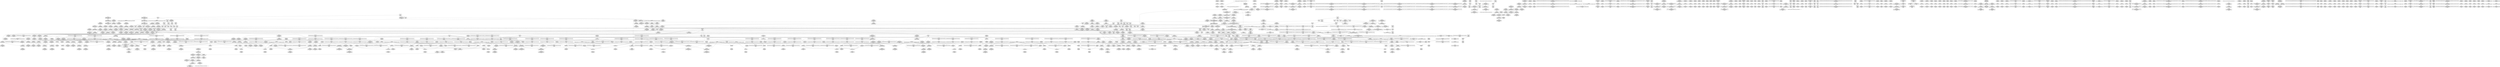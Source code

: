 digraph {
	CE0x417c150 [shape=record,shape=Mrecord,label="{CE0x417c150|selinux_syslog:sw.bb2|*SummSink*}"]
	CE0x4217090 [shape=record,shape=Mrecord,label="{CE0x4217090|rcu_read_lock:land.lhs.true|*SummSource*}"]
	CE0x4239290 [shape=record,shape=Mrecord,label="{CE0x4239290|rcu_read_unlock:tmp20|include/linux/rcupdate.h,933|*SummSource*}"]
	CE0x417f5c0 [shape=record,shape=Mrecord,label="{CE0x417f5c0|task_has_system:tmp2}"]
	CE0x41d8b70 [shape=record,shape=Mrecord,label="{CE0x41d8b70|task_sid:tmp16|security/selinux/hooks.c,208|*SummSource*}"]
	CE0x41b09a0 [shape=record,shape=Mrecord,label="{CE0x41b09a0|rcu_read_unlock:tmp12|include/linux/rcupdate.h,933|*SummSink*}"]
	CE0x41ece00 [shape=record,shape=Mrecord,label="{CE0x41ece00|i8_1|*Constant*|*SummSource*}"]
	CE0x422b610 [shape=record,shape=Mrecord,label="{CE0x422b610|rcu_read_unlock:tmp2}"]
	CE0x4214390 [shape=record,shape=Mrecord,label="{CE0x4214390|rcu_read_unlock:tmp11|include/linux/rcupdate.h,933|*SummSource*}"]
	CE0x424b280 [shape=record,shape=Mrecord,label="{CE0x424b280|__preempt_count_add:tmp2}"]
	CE0x41f21b0 [shape=record,shape=Mrecord,label="{CE0x41f21b0|i32_0|*Constant*}"]
	CE0x417e190 [shape=record,shape=Mrecord,label="{CE0x417e190|_ret_%struct.task_struct*_%tmp4,_!dbg_!27714|./arch/x86/include/asm/current.h,14}"]
	CE0x41d4b70 [shape=record,shape=Mrecord,label="{CE0x41d4b70|i64_7|*Constant*|*SummSource*}"]
	CE0x4238180 [shape=record,shape=Mrecord,label="{CE0x4238180|i64*_getelementptr_inbounds_(_11_x_i64_,_11_x_i64_*___llvm_gcov_ctr132,_i64_0,_i64_0)|*Constant*|*SummSource*}"]
	CE0x41d4fd0 [shape=record,shape=Mrecord,label="{CE0x41d4fd0|rcu_read_unlock:call|include/linux/rcupdate.h,933|*SummSource*}"]
	CE0x4251410 [shape=record,shape=Mrecord,label="{CE0x4251410|i64*_getelementptr_inbounds_(_4_x_i64_,_4_x_i64_*___llvm_gcov_ctr134,_i64_0,_i64_2)|*Constant*}"]
	CE0x4229370 [shape=record,shape=Mrecord,label="{CE0x4229370|rcu_read_unlock:tmp9|include/linux/rcupdate.h,933|*SummSink*}"]
	CE0x418fb90 [shape=record,shape=Mrecord,label="{CE0x418fb90|_call_void_mcount()_#3}"]
	CE0x41897b0 [shape=record,shape=Mrecord,label="{CE0x41897b0|selinux_syslog:call6|security/selinux/hooks.c,2070|*SummSource*}"]
	CE0x4253cf0 [shape=record,shape=Mrecord,label="{CE0x4253cf0|i64_1|*Constant*}"]
	CE0x42914f0 [shape=record,shape=Mrecord,label="{CE0x42914f0|__preempt_count_add:tmp7|./arch/x86/include/asm/preempt.h,73|*SummSink*}"]
	CE0x424b620 [shape=record,shape=Mrecord,label="{CE0x424b620|i64*_getelementptr_inbounds_(_4_x_i64_,_4_x_i64_*___llvm_gcov_ctr134,_i64_0,_i64_2)|*Constant*|*SummSource*}"]
	CE0x4191770 [shape=record,shape=Mrecord,label="{CE0x4191770|task_sid:tmp13|security/selinux/hooks.c,208|*SummSink*}"]
	CE0x41ad580 [shape=record,shape=Mrecord,label="{CE0x41ad580|_call_void_rcu_lock_acquire(%struct.lockdep_map*_rcu_lock_map)_#10,_!dbg_!27711|include/linux/rcupdate.h,881|*SummSink*}"]
	CE0x4245080 [shape=record,shape=Mrecord,label="{CE0x4245080|GLOBAL:lock_release|*Constant*|*SummSink*}"]
	CE0x4198490 [shape=record,shape=Mrecord,label="{CE0x4198490|i64**_getelementptr_inbounds_(_4_x_i64*_,_4_x_i64*_*___llvm_gcda_edge_table157,_i64_0,_i64_0)|*Constant*|*SummSink*}"]
	CE0x4292990 [shape=record,shape=Mrecord,label="{CE0x4292990|__preempt_count_add:do.end}"]
	CE0x416a330 [shape=record,shape=Mrecord,label="{CE0x416a330|i64*_getelementptr_inbounds_(_17_x_i64_,_17_x_i64_*___llvm_gcov_ctr156,_i64_0,_i64_15)|*Constant*}"]
	CE0x423c1b0 [shape=record,shape=Mrecord,label="{CE0x423c1b0|_call_void___rcu_read_unlock()_#10,_!dbg_!27734|include/linux/rcupdate.h,937}"]
	CE0x42927f0 [shape=record,shape=Mrecord,label="{CE0x42927f0|__preempt_count_add:bb|*SummSource*}"]
	CE0x4185b90 [shape=record,shape=Mrecord,label="{CE0x4185b90|GLOBAL:__llvm_gcov_indirect_counter_increment|*Constant*}"]
	CE0x4181080 [shape=record,shape=Mrecord,label="{CE0x4181080|_call_void___llvm_gcov_indirect_counter_increment(i32*___llvm_gcov_global_state_pred158,_i64**_getelementptr_inbounds_(_4_x_i64*_,_4_x_i64*_*___llvm_gcda_edge_table157,_i64_0,_i64_3)),_!dbg_!27720|security/selinux/hooks.c,2063|*SummSink*}"]
	CE0x4220f70 [shape=record,shape=Mrecord,label="{CE0x4220f70|i64*_getelementptr_inbounds_(_11_x_i64_,_11_x_i64_*___llvm_gcov_ctr127,_i64_0,_i64_9)|*Constant*|*SummSink*}"]
	CE0x4233b30 [shape=record,shape=Mrecord,label="{CE0x4233b30|rcu_lock_acquire:tmp2|*SummSink*}"]
	CE0x423c070 [shape=record,shape=Mrecord,label="{CE0x423c070|_ret_void,_!dbg_!27717|include/linux/rcupdate.h,424|*SummSink*}"]
	CE0x416aaf0 [shape=record,shape=Mrecord,label="{CE0x416aaf0|i32_8|*Constant*|*SummSource*}"]
	CE0x428fc10 [shape=record,shape=Mrecord,label="{CE0x428fc10|__preempt_count_sub:tmp3|*SummSource*}"]
	CE0x424fd70 [shape=record,shape=Mrecord,label="{CE0x424fd70|i64*_getelementptr_inbounds_(_4_x_i64_,_4_x_i64_*___llvm_gcov_ctr130,_i64_0,_i64_1)|*Constant*|*SummSource*}"]
	CE0x424caf0 [shape=record,shape=Mrecord,label="{CE0x424caf0|rcu_lock_release:tmp6|*SummSource*}"]
	CE0x41d4ed0 [shape=record,shape=Mrecord,label="{CE0x41d4ed0|i64_7|*Constant*|*SummSink*}"]
	CE0x41d1670 [shape=record,shape=Mrecord,label="{CE0x41d1670|cred_sid:tmp6|security/selinux/hooks.c,197}"]
	CE0x419e5b0 [shape=record,shape=Mrecord,label="{CE0x419e5b0|selinux_syslog:call1|security/selinux/hooks.c,2056|*SummSink*}"]
	CE0x421af30 [shape=record,shape=Mrecord,label="{CE0x421af30|rcu_read_lock:call3|include/linux/rcupdate.h,882|*SummSink*}"]
	CE0x417aeb0 [shape=record,shape=Mrecord,label="{CE0x417aeb0|selinux_syslog:sw.default|*SummSource*}"]
	CE0x4237f00 [shape=record,shape=Mrecord,label="{CE0x4237f00|rcu_read_unlock:bb|*SummSink*}"]
	CE0x41e40b0 [shape=record,shape=Mrecord,label="{CE0x41e40b0|i64*_getelementptr_inbounds_(_4_x_i64_,_4_x_i64_*___llvm_gcov_ctr130,_i64_0,_i64_0)|*Constant*|*SummSource*}"]
	CE0x423dc00 [shape=record,shape=Mrecord,label="{CE0x423dc00|i64*_getelementptr_inbounds_(_4_x_i64_,_4_x_i64_*___llvm_gcov_ctr128,_i64_0,_i64_2)|*Constant*}"]
	CE0x4224800 [shape=record,shape=Mrecord,label="{CE0x4224800|_call_void_lockdep_rcu_suspicious(i8*_getelementptr_inbounds_(_25_x_i8_,_25_x_i8_*_.str45,_i32_0,_i32_0),_i32_934,_i8*_getelementptr_inbounds_(_44_x_i8_,_44_x_i8_*_.str47,_i32_0,_i32_0))_#10,_!dbg_!27726|include/linux/rcupdate.h,933}"]
	CE0x4249b90 [shape=record,shape=Mrecord,label="{CE0x4249b90|rcu_lock_release:tmp2|*SummSource*}"]
	CE0x4189f90 [shape=record,shape=Mrecord,label="{CE0x4189f90|selinux_syslog:rc.0}"]
	CE0x41eb0f0 [shape=record,shape=Mrecord,label="{CE0x41eb0f0|get_current:tmp|*SummSource*}"]
	CE0x41dddc0 [shape=record,shape=Mrecord,label="{CE0x41dddc0|void_(i32*,_i32,_i32*)*_asm_addl_$1,_%gs:$0_,_*m,ri,*m,_dirflag_,_fpsr_,_flags_}"]
	CE0x41ceb30 [shape=record,shape=Mrecord,label="{CE0x41ceb30|task_sid:tmp9|security/selinux/hooks.c,208}"]
	CE0x423c6c0 [shape=record,shape=Mrecord,label="{CE0x423c6c0|GLOBAL:__rcu_read_unlock|*Constant*|*SummSink*}"]
	CE0x424a5b0 [shape=record,shape=Mrecord,label="{CE0x424a5b0|rcu_lock_acquire:__here|*SummSource*}"]
	CE0x41f0640 [shape=record,shape=Mrecord,label="{CE0x41f0640|task_sid:tmp5|security/selinux/hooks.c,208}"]
	CE0x41e4160 [shape=record,shape=Mrecord,label="{CE0x41e4160|i64_ptrtoint_(i8*_blockaddress(_rcu_lock_acquire,_%__here)_to_i64)|*Constant*|*SummSink*}"]
	CE0x4260e30 [shape=record,shape=Mrecord,label="{CE0x4260e30|__rcu_read_lock:tmp3|*SummSource*}"]
	CE0x4231dd0 [shape=record,shape=Mrecord,label="{CE0x4231dd0|GLOBAL:rcu_read_unlock.__warned|Global_var:rcu_read_unlock.__warned}"]
	CE0x497e320 [shape=record,shape=Mrecord,label="{CE0x497e320|task_has_system:entry|*SummSink*}"]
	CE0x4232300 [shape=record,shape=Mrecord,label="{CE0x4232300|i64*_getelementptr_inbounds_(_4_x_i64_,_4_x_i64_*___llvm_gcov_ctr133,_i64_0,_i64_2)|*Constant*}"]
	CE0x41abe00 [shape=record,shape=Mrecord,label="{CE0x41abe00|GLOBAL:__llvm_gcov_ctr132|Global_var:__llvm_gcov_ctr132|*SummSource*}"]
	CE0x42115b0 [shape=record,shape=Mrecord,label="{CE0x42115b0|i64*_getelementptr_inbounds_(_4_x_i64_,_4_x_i64_*___llvm_gcov_ctr135,_i64_0,_i64_3)|*Constant*}"]
	CE0x41ac450 [shape=record,shape=Mrecord,label="{CE0x41ac450|cred_sid:tmp4|*LoadInst*|security/selinux/hooks.c,196|*SummSink*}"]
	CE0x418be80 [shape=record,shape=Mrecord,label="{CE0x418be80|i64*_getelementptr_inbounds_(_17_x_i64_,_17_x_i64_*___llvm_gcov_ctr156,_i64_0,_i64_13)|*Constant*}"]
	CE0x424d0e0 [shape=record,shape=Mrecord,label="{CE0x424d0e0|__preempt_count_sub:tmp7|./arch/x86/include/asm/preempt.h,78}"]
	CE0x41d3410 [shape=record,shape=Mrecord,label="{CE0x41d3410|rcu_read_lock:tmp10|include/linux/rcupdate.h,882}"]
	CE0x423e3c0 [shape=record,shape=Mrecord,label="{CE0x423e3c0|_call_void_asm_addl_$1,_%gs:$0_,_*m,ri,*m,_dirflag_,_fpsr_,_flags_(i32*___preempt_count,_i32_%val,_i32*___preempt_count)_#3,_!dbg_!27714,_!srcloc_!27717|./arch/x86/include/asm/preempt.h,72|*SummSink*}"]
	CE0x41cfbd0 [shape=record,shape=Mrecord,label="{CE0x41cfbd0|i64_4|*Constant*}"]
	CE0x417e5f0 [shape=record,shape=Mrecord,label="{CE0x417e5f0|GLOBAL:rcu_read_unlock|*Constant*|*SummSource*}"]
	CE0x421adb0 [shape=record,shape=Mrecord,label="{CE0x421adb0|rcu_read_lock:call3|include/linux/rcupdate.h,882|*SummSource*}"]
	CE0x417b090 [shape=record,shape=Mrecord,label="{CE0x417b090|i32_5|*Constant*|*SummSource*}"]
	CE0x41caaf0 [shape=record,shape=Mrecord,label="{CE0x41caaf0|task_sid:tmp24|security/selinux/hooks.c,208|*SummSource*}"]
	CE0x4187040 [shape=record,shape=Mrecord,label="{CE0x4187040|_ret_i32_%call7,_!dbg_!27749|security/selinux/hooks.c,210|*SummSource*}"]
	CE0x41d5070 [shape=record,shape=Mrecord,label="{CE0x41d5070|rcu_read_unlock:call|include/linux/rcupdate.h,933|*SummSink*}"]
	CE0x41cbb90 [shape=record,shape=Mrecord,label="{CE0x41cbb90|i64*_getelementptr_inbounds_(_13_x_i64_,_13_x_i64_*___llvm_gcov_ctr126,_i64_0,_i64_12)|*Constant*|*SummSink*}"]
	CE0x417ee40 [shape=record,shape=Mrecord,label="{CE0x417ee40|_ret_void,_!dbg_!27735|include/linux/rcupdate.h,938|*SummSink*}"]
	CE0x42260f0 [shape=record,shape=Mrecord,label="{CE0x42260f0|_ret_void,_!dbg_!27719|./arch/x86/include/asm/preempt.h,73|*SummSink*}"]
	CE0x41de850 [shape=record,shape=Mrecord,label="{CE0x41de850|__preempt_count_sub:do.end|*SummSink*}"]
	CE0x42b30c0 [shape=record,shape=Mrecord,label="{CE0x42b30c0|__preempt_count_add:do.end|*SummSink*}"]
	CE0x42473f0 [shape=record,shape=Mrecord,label="{CE0x42473f0|rcu_lock_release:indirectgoto}"]
	CE0x41da2e0 [shape=record,shape=Mrecord,label="{CE0x41da2e0|task_has_system:bb|*SummSink*}"]
	CE0x41f3f10 [shape=record,shape=Mrecord,label="{CE0x41f3f10|rcu_read_lock:do.body|*SummSink*}"]
	CE0x4268a00 [shape=record,shape=Mrecord,label="{CE0x4268a00|__rcu_read_unlock:bb|*SummSource*}"]
	CE0x4256120 [shape=record,shape=Mrecord,label="{CE0x4256120|i64*_getelementptr_inbounds_(_4_x_i64_,_4_x_i64_*___llvm_gcov_ctr129,_i64_0,_i64_2)|*Constant*|*SummSource*}"]
	CE0x42b34e0 [shape=record,shape=Mrecord,label="{CE0x42b34e0|COLLAPSED:_GCMRE___llvm_gcov_ctr129_internal_global_4_x_i64_zeroinitializer:_elem_0:default:}"]
	CE0x4194160 [shape=record,shape=Mrecord,label="{CE0x4194160|rcu_read_lock:entry|*SummSource*}"]
	CE0x41a8000 [shape=record,shape=Mrecord,label="{CE0x41a8000|selinux_syslog:tmp11|security/selinux/hooks.c,2073|*SummSink*}"]
	CE0x425c900 [shape=record,shape=Mrecord,label="{CE0x425c900|__preempt_count_sub:tmp|*SummSink*}"]
	CE0x42128b0 [shape=record,shape=Mrecord,label="{CE0x42128b0|i64*_getelementptr_inbounds_(_4_x_i64_,_4_x_i64_*___llvm_gcov_ctr128,_i64_0,_i64_3)|*Constant*}"]
	CE0x421dbe0 [shape=record,shape=Mrecord,label="{CE0x421dbe0|rcu_read_lock:tmp17|include/linux/rcupdate.h,882|*SummSink*}"]
	CE0x4186dc0 [shape=record,shape=Mrecord,label="{CE0x4186dc0|task_sid:task|Function::task_sid&Arg::task::|*SummSink*}"]
	CE0x419d5f0 [shape=record,shape=Mrecord,label="{CE0x419d5f0|get_current:bb}"]
	CE0x4225860 [shape=record,shape=Mrecord,label="{CE0x4225860|rcu_read_unlock:tmp14|include/linux/rcupdate.h,933}"]
	CE0x41abaa0 [shape=record,shape=Mrecord,label="{CE0x41abaa0|task_sid:do.end6|*SummSink*}"]
	CE0x41a3b60 [shape=record,shape=Mrecord,label="{CE0x41a3b60|rcu_lock_acquire:tmp6|*SummSource*}"]
	CE0x4215a90 [shape=record,shape=Mrecord,label="{CE0x4215a90|rcu_read_lock:land.lhs.true}"]
	CE0x421c140 [shape=record,shape=Mrecord,label="{CE0x421c140|rcu_read_lock:tmp13|include/linux/rcupdate.h,882|*SummSink*}"]
	CE0x421ba00 [shape=record,shape=Mrecord,label="{CE0x421ba00|rcu_read_unlock:tmp17|include/linux/rcupdate.h,933|*SummSink*}"]
	CE0x4216040 [shape=record,shape=Mrecord,label="{CE0x4216040|GLOBAL:rcu_lock_acquire|*Constant*|*SummSink*}"]
	CE0x4221680 [shape=record,shape=Mrecord,label="{CE0x4221680|rcu_read_lock:tmp19|include/linux/rcupdate.h,882}"]
	CE0x4226080 [shape=record,shape=Mrecord,label="{CE0x4226080|_ret_void,_!dbg_!27719|./arch/x86/include/asm/preempt.h,73|*SummSource*}"]
	CE0x41d68b0 [shape=record,shape=Mrecord,label="{CE0x41d68b0|_ret_void,_!dbg_!27717|include/linux/rcupdate.h,240|*SummSink*}"]
	CE0x4237220 [shape=record,shape=Mrecord,label="{CE0x4237220|rcu_read_unlock:do.body}"]
	CE0x420eef0 [shape=record,shape=Mrecord,label="{CE0x420eef0|i64*_getelementptr_inbounds_(_4_x_i64_,_4_x_i64_*___llvm_gcov_ctr135,_i64_0,_i64_2)|*Constant*}"]
	CE0x42b3470 [shape=record,shape=Mrecord,label="{CE0x42b3470|__preempt_count_add:tmp}"]
	CE0x4244380 [shape=record,shape=Mrecord,label="{CE0x4244380|rcu_lock_release:tmp5|include/linux/rcupdate.h,423|*SummSink*}"]
	CE0x41d0d30 [shape=record,shape=Mrecord,label="{CE0x41d0d30|rcu_read_lock:bb|*SummSource*}"]
	CE0x417aa90 [shape=record,shape=Mrecord,label="{CE0x417aa90|i32_2|*Constant*|*SummSink*}"]
	CE0x4194080 [shape=record,shape=Mrecord,label="{CE0x4194080|GLOBAL:rcu_read_lock|*Constant*|*SummSink*}"]
	CE0x4227a00 [shape=record,shape=Mrecord,label="{CE0x4227a00|rcu_lock_release:bb|*SummSink*}"]
	CE0x417cdb0 [shape=record,shape=Mrecord,label="{CE0x417cdb0|selinux_syslog:sw.bb|*SummSource*}"]
	CE0x4226810 [shape=record,shape=Mrecord,label="{CE0x4226810|__preempt_count_add:val|Function::__preempt_count_add&Arg::val::}"]
	CE0x42b31e0 [shape=record,shape=Mrecord,label="{CE0x42b31e0|__preempt_count_sub:tmp1|*SummSink*}"]
	CE0x41cd150 [shape=record,shape=Mrecord,label="{CE0x41cd150|cred_sid:cred|Function::cred_sid&Arg::cred::}"]
	CE0x4236e40 [shape=record,shape=Mrecord,label="{CE0x4236e40|i64*_getelementptr_inbounds_(_11_x_i64_,_11_x_i64_*___llvm_gcov_ctr132,_i64_0,_i64_9)|*Constant*|*SummSource*}"]
	CE0x42467f0 [shape=record,shape=Mrecord,label="{CE0x42467f0|i64*_getelementptr_inbounds_(_4_x_i64_,_4_x_i64_*___llvm_gcov_ctr133,_i64_0,_i64_0)|*Constant*|*SummSource*}"]
	CE0x419dbe0 [shape=record,shape=Mrecord,label="{CE0x419dbe0|i64*_getelementptr_inbounds_(_2_x_i64_,_2_x_i64_*___llvm_gcov_ctr98,_i64_0,_i64_0)|*Constant*}"]
	CE0x426aec0 [shape=record,shape=Mrecord,label="{CE0x426aec0|i32_0|*Constant*}"]
	CE0x41ca0c0 [shape=record,shape=Mrecord,label="{CE0x41ca0c0|task_sid:tmp23|security/selinux/hooks.c,208|*SummSink*}"]
	CE0x4292860 [shape=record,shape=Mrecord,label="{CE0x4292860|__preempt_count_add:bb|*SummSink*}"]
	CE0x421bc10 [shape=record,shape=Mrecord,label="{CE0x421bc10|rcu_read_unlock:tmp18|include/linux/rcupdate.h,933}"]
	CE0x42390b0 [shape=record,shape=Mrecord,label="{CE0x42390b0|rcu_read_unlock:tmp20|include/linux/rcupdate.h,933}"]
	CE0x423abd0 [shape=record,shape=Mrecord,label="{CE0x423abd0|_call_void_rcu_lock_release(%struct.lockdep_map*_rcu_lock_map)_#10,_!dbg_!27733|include/linux/rcupdate.h,935|*SummSource*}"]
	CE0x42232a0 [shape=record,shape=Mrecord,label="{CE0x42232a0|cred_sid:bb}"]
	CE0x41adb70 [shape=record,shape=Mrecord,label="{CE0x41adb70|__rcu_read_lock:tmp6|include/linux/rcupdate.h,240|*SummSink*}"]
	CE0x42370f0 [shape=record,shape=Mrecord,label="{CE0x42370f0|rcu_read_unlock:if.then|*SummSource*}"]
	CE0x422abd0 [shape=record,shape=Mrecord,label="{CE0x422abd0|0:_i8,_:_GCMR_rcu_read_unlock.__warned_internal_global_i8_0,_section_.data.unlikely_,_align_1:_elem_0:default:}"]
	CE0x417ffe0 [shape=record,shape=Mrecord,label="{CE0x417ffe0|i64_1|*Constant*}"]
	CE0x41ac730 [shape=record,shape=Mrecord,label="{CE0x41ac730|rcu_read_lock:tmp4|include/linux/rcupdate.h,882|*SummSource*}"]
	CE0x417d540 [shape=record,shape=Mrecord,label="{CE0x417d540|selinux_syslog:sw.bb|*SummSink*}"]
	CE0x4293620 [shape=record,shape=Mrecord,label="{CE0x4293620|__rcu_read_unlock:tmp1|*SummSink*}"]
	CE0x4293780 [shape=record,shape=Mrecord,label="{CE0x4293780|__preempt_count_add:tmp3}"]
	CE0x4233ac0 [shape=record,shape=Mrecord,label="{CE0x4233ac0|rcu_lock_acquire:tmp2|*SummSource*}"]
	CE0x4227db0 [shape=record,shape=Mrecord,label="{CE0x4227db0|rcu_lock_release:tmp4|include/linux/rcupdate.h,423|*SummSource*}"]
	CE0x422a6a0 [shape=record,shape=Mrecord,label="{CE0x422a6a0|rcu_read_unlock:tmp3|*SummSource*}"]
	CE0x41e5660 [shape=record,shape=Mrecord,label="{CE0x41e5660|i32_208|*Constant*|*SummSink*}"]
	CE0x41d1aa0 [shape=record,shape=Mrecord,label="{CE0x41d1aa0|__rcu_read_lock:entry|*SummSource*}"]
	CE0x423e540 [shape=record,shape=Mrecord,label="{CE0x423e540|void_(i32*,_i32,_i32*)*_asm_addl_$1,_%gs:$0_,_*m,ri,*m,_dirflag_,_fpsr_,_flags_}"]
	CE0x4182900 [shape=record,shape=Mrecord,label="{CE0x4182900|task_has_system:tmp2|*SummSource*}"]
	CE0x42453c0 [shape=record,shape=Mrecord,label="{CE0x42453c0|i64_ptrtoint_(i8*_blockaddress(_rcu_lock_release,_%__here)_to_i64)|*Constant*|*SummSource*}"]
	CE0x4267c60 [shape=record,shape=Mrecord,label="{CE0x4267c60|__rcu_read_unlock:tmp7|include/linux/rcupdate.h,245}"]
	CE0x4261dc0 [shape=record,shape=Mrecord,label="{CE0x4261dc0|i64*_getelementptr_inbounds_(_4_x_i64_,_4_x_i64_*___llvm_gcov_ctr133,_i64_0,_i64_1)|*Constant*|*SummSource*}"]
	CE0x417b940 [shape=record,shape=Mrecord,label="{CE0x417b940|i64*_getelementptr_inbounds_(_17_x_i64_,_17_x_i64_*___llvm_gcov_ctr156,_i64_0,_i64_0)|*Constant*}"]
	CE0x4208b50 [shape=record,shape=Mrecord,label="{CE0x4208b50|_call_void_rcu_read_unlock()_#10,_!dbg_!27748|security/selinux/hooks.c,209|*SummSink*}"]
	CE0x41bdef0 [shape=record,shape=Mrecord,label="{CE0x41bdef0|i64*_getelementptr_inbounds_(_4_x_i64_,_4_x_i64_*___llvm_gcov_ctr128,_i64_0,_i64_1)|*Constant*|*SummSource*}"]
	CE0x4184500 [shape=record,shape=Mrecord,label="{CE0x4184500|task_sid:tobool|security/selinux/hooks.c,208}"]
	CE0x424ed80 [shape=record,shape=Mrecord,label="{CE0x424ed80|i64_ptrtoint_(i8*_blockaddress(_rcu_lock_acquire,_%__here)_to_i64)|*Constant*}"]
	CE0x422bf00 [shape=record,shape=Mrecord,label="{CE0x422bf00|rcu_read_unlock:tmp16|include/linux/rcupdate.h,933|*SummSource*}"]
	CE0x422a4c0 [shape=record,shape=Mrecord,label="{CE0x422a4c0|rcu_read_unlock:tmp3}"]
	CE0x4208cb0 [shape=record,shape=Mrecord,label="{CE0x4208cb0|GLOBAL:rcu_read_unlock|*Constant*}"]
	CE0x41cd070 [shape=record,shape=Mrecord,label="{CE0x41cd070|cred_sid:entry|*SummSink*}"]
	CE0x41daff0 [shape=record,shape=Mrecord,label="{CE0x41daff0|avc_has_perm:tclass|Function::avc_has_perm&Arg::tclass::}"]
	CE0x41886b0 [shape=record,shape=Mrecord,label="{CE0x41886b0|get_current:tmp2|*SummSource*}"]
	CE0x41cc3b0 [shape=record,shape=Mrecord,label="{CE0x41cc3b0|GLOBAL:cred_sid|*Constant*}"]
	CE0x42164e0 [shape=record,shape=Mrecord,label="{CE0x42164e0|_call_void_mcount()_#3|*SummSink*}"]
	CE0x419a450 [shape=record,shape=Mrecord,label="{CE0x419a450|rcu_read_lock:do.body|*SummSource*}"]
	CE0x42a4dd0 [shape=record,shape=Mrecord,label="{CE0x42a4dd0|_call_void_mcount()_#3|*SummSource*}"]
	CE0x41e7f20 [shape=record,shape=Mrecord,label="{CE0x41e7f20|_ret_void,_!dbg_!27717|include/linux/rcupdate.h,419|*SummSink*}"]
	CE0x4190fe0 [shape=record,shape=Mrecord,label="{CE0x4190fe0|task_sid:bb}"]
	CE0x41e4c30 [shape=record,shape=Mrecord,label="{CE0x41e4c30|__rcu_read_unlock:bb}"]
	CE0x41f3290 [shape=record,shape=Mrecord,label="{CE0x41f3290|task_sid:tmp15|security/selinux/hooks.c,208|*SummSource*}"]
	CE0x4184f90 [shape=record,shape=Mrecord,label="{CE0x4184f90|i64*_null|*Constant*}"]
	CE0x422fe50 [shape=record,shape=Mrecord,label="{CE0x422fe50|rcu_lock_acquire:tmp3|*SummSink*}"]
	CE0x41e4790 [shape=record,shape=Mrecord,label="{CE0x41e4790|i64*_getelementptr_inbounds_(_4_x_i64_,_4_x_i64_*___llvm_gcov_ctr130,_i64_0,_i64_3)|*Constant*|*SummSource*}"]
	CE0x41d5450 [shape=record,shape=Mrecord,label="{CE0x41d5450|task_sid:tmp|*SummSource*}"]
	CE0x41cbf90 [shape=record,shape=Mrecord,label="{CE0x41cbf90|task_sid:tmp27|security/selinux/hooks.c,208|*SummSource*}"]
	CE0x42136a0 [shape=record,shape=Mrecord,label="{CE0x42136a0|i64*_getelementptr_inbounds_(_4_x_i64_,_4_x_i64_*___llvm_gcov_ctr130,_i64_0,_i64_2)|*Constant*|*SummSink*}"]
	CE0x4231a70 [shape=record,shape=Mrecord,label="{CE0x4231a70|GLOBAL:__preempt_count_add|*Constant*}"]
	CE0x41d1b10 [shape=record,shape=Mrecord,label="{CE0x41d1b10|__rcu_read_lock:entry|*SummSink*}"]
	CE0x4252230 [shape=record,shape=Mrecord,label="{CE0x4252230|__rcu_read_unlock:bb|*SummSink*}"]
	CE0x4235f40 [shape=record,shape=Mrecord,label="{CE0x4235f40|i32_934|*Constant*}"]
	CE0x416a700 [shape=record,shape=Mrecord,label="{CE0x416a700|i32_7|*Constant*|*SummSource*}"]
	CE0x4262ea0 [shape=record,shape=Mrecord,label="{CE0x4262ea0|__preempt_count_add:tmp6|./arch/x86/include/asm/preempt.h,73|*SummSink*}"]
	CE0x4181610 [shape=record,shape=Mrecord,label="{CE0x4181610|_call_void___llvm_gcov_indirect_counter_increment(i32*___llvm_gcov_global_state_pred158,_i64**_getelementptr_inbounds_(_4_x_i64*_,_4_x_i64*_*___llvm_gcda_edge_table157,_i64_0,_i64_2)),_!dbg_!27718|security/selinux/hooks.c,2062}"]
	CE0x42317d0 [shape=record,shape=Mrecord,label="{CE0x42317d0|_call_void___preempt_count_add(i32_1)_#10,_!dbg_!27711|include/linux/rcupdate.h,239|*SummSource*}"]
	CE0x41c9970 [shape=record,shape=Mrecord,label="{CE0x41c9970|i64*_getelementptr_inbounds_(_13_x_i64_,_13_x_i64_*___llvm_gcov_ctr126,_i64_0,_i64_10)|*Constant*|*SummSink*}"]
	CE0x4187740 [shape=record,shape=Mrecord,label="{CE0x4187740|selinux_syslog:tmp6|security/selinux/hooks.c,2063}"]
	CE0x421a7e0 [shape=record,shape=Mrecord,label="{CE0x421a7e0|rcu_read_lock:tmp12|include/linux/rcupdate.h,882|*SummSource*}"]
	CE0x421ea70 [shape=record,shape=Mrecord,label="{CE0x421ea70|_call_void_lockdep_rcu_suspicious(i8*_getelementptr_inbounds_(_25_x_i8_,_25_x_i8_*_.str45,_i32_0,_i32_0),_i32_883,_i8*_getelementptr_inbounds_(_42_x_i8_,_42_x_i8_*_.str46,_i32_0,_i32_0))_#10,_!dbg_!27728|include/linux/rcupdate.h,882}"]
	CE0x41c99e0 [shape=record,shape=Mrecord,label="{CE0x41c99e0|task_sid:tmp22|security/selinux/hooks.c,208|*SummSource*}"]
	CE0x41d73e0 [shape=record,shape=Mrecord,label="{CE0x41d73e0|task_has_system:tmp3|*SummSource*}"]
	CE0x42330f0 [shape=record,shape=Mrecord,label="{CE0x42330f0|rcu_read_unlock:tobool1|include/linux/rcupdate.h,933}"]
	CE0x41d2c30 [shape=record,shape=Mrecord,label="{CE0x41d2c30|task_sid:call|security/selinux/hooks.c,208|*SummSource*}"]
	CE0x423f640 [shape=record,shape=Mrecord,label="{CE0x423f640|__rcu_read_lock:tmp}"]
	CE0x41eb080 [shape=record,shape=Mrecord,label="{CE0x41eb080|COLLAPSED:_GCMRE___llvm_gcov_ctr98_internal_global_2_x_i64_zeroinitializer:_elem_0:default:}"]
	CE0x417ed30 [shape=record,shape=Mrecord,label="{CE0x417ed30|_ret_void,_!dbg_!27735|include/linux/rcupdate.h,938|*SummSource*}"]
	CE0x423dab0 [shape=record,shape=Mrecord,label="{CE0x423dab0|i64*_getelementptr_inbounds_(_4_x_i64_,_4_x_i64_*___llvm_gcov_ctr134,_i64_0,_i64_1)|*Constant*|*SummSink*}"]
	CE0x4236dd0 [shape=record,shape=Mrecord,label="{CE0x4236dd0|i64*_getelementptr_inbounds_(_11_x_i64_,_11_x_i64_*___llvm_gcov_ctr132,_i64_0,_i64_9)|*Constant*}"]
	CE0x423be10 [shape=record,shape=Mrecord,label="{CE0x423be10|_ret_void,_!dbg_!27717|include/linux/rcupdate.h,424}"]
	CE0x421de70 [shape=record,shape=Mrecord,label="{CE0x421de70|rcu_read_lock:tmp18|include/linux/rcupdate.h,882}"]
	CE0x4208820 [shape=record,shape=Mrecord,label="{CE0x4208820|i8*_undef|*Constant*|*SummSource*}"]
	CE0x423ca40 [shape=record,shape=Mrecord,label="{CE0x423ca40|__rcu_read_unlock:entry|*SummSource*}"]
	CE0x417e660 [shape=record,shape=Mrecord,label="{CE0x417e660|GLOBAL:rcu_read_unlock|*Constant*|*SummSink*}"]
	CE0x41a54f0 [shape=record,shape=Mrecord,label="{CE0x41a54f0|cred_sid:tmp2|*SummSink*}"]
	CE0x422c5e0 [shape=record,shape=Mrecord,label="{CE0x422c5e0|__rcu_read_lock:tmp5|include/linux/rcupdate.h,239}"]
	CE0x41e68e0 [shape=record,shape=Mrecord,label="{CE0x41e68e0|task_sid:tmp20|security/selinux/hooks.c,208|*SummSink*}"]
	CE0x41e5a00 [shape=record,shape=Mrecord,label="{CE0x41e5a00|i8*_getelementptr_inbounds_(_41_x_i8_,_41_x_i8_*_.str44,_i32_0,_i32_0)|*Constant*|*SummSink*}"]
	CE0x4209e30 [shape=record,shape=Mrecord,label="{CE0x4209e30|rcu_read_unlock:tmp6|include/linux/rcupdate.h,933|*SummSink*}"]
	CE0x417c410 [shape=record,shape=Mrecord,label="{CE0x417c410|i32_4|*Constant*|*SummSource*}"]
	CE0x4176a20 [shape=record,shape=Mrecord,label="{CE0x4176a20|selinux_syslog:sw.epilog|*SummSink*}"]
	CE0x422bcc0 [shape=record,shape=Mrecord,label="{CE0x422bcc0|rcu_read_unlock:tmp16|include/linux/rcupdate.h,933}"]
	CE0x41f5fc0 [shape=record,shape=Mrecord,label="{CE0x41f5fc0|COLLAPSED:_GCMRE___llvm_gcov_ctr135_internal_global_4_x_i64_zeroinitializer:_elem_0:default:}"]
	CE0x420a2b0 [shape=record,shape=Mrecord,label="{CE0x420a2b0|cred_sid:sid|security/selinux/hooks.c,197|*SummSink*}"]
	CE0x4227b70 [shape=record,shape=Mrecord,label="{CE0x4227b70|rcu_lock_release:indirectgoto|*SummSink*}"]
	CE0x41eab50 [shape=record,shape=Mrecord,label="{CE0x41eab50|task_sid:if.then}"]
	CE0x41d84a0 [shape=record,shape=Mrecord,label="{CE0x41d84a0|rcu_read_unlock:land.lhs.true2}"]
	CE0x550dc10 [shape=record,shape=Mrecord,label="{CE0x550dc10|_call_void___llvm_gcov_indirect_counter_increment(i32*___llvm_gcov_global_state_pred158,_i64**_getelementptr_inbounds_(_4_x_i64*_,_4_x_i64*_*___llvm_gcda_edge_table157,_i64_0,_i64_1)),_!dbg_!27713|security/selinux/hooks.c,2056|*SummSource*}"]
	CE0x41988b0 [shape=record,shape=Mrecord,label="{CE0x41988b0|avc_has_perm:ssid|Function::avc_has_perm&Arg::ssid::}"]
	CE0x425f8f0 [shape=record,shape=Mrecord,label="{CE0x425f8f0|rcu_lock_release:tmp7}"]
	CE0x42a92a0 [shape=record,shape=Mrecord,label="{CE0x42a92a0|i64*_getelementptr_inbounds_(_4_x_i64_,_4_x_i64_*___llvm_gcov_ctr135,_i64_0,_i64_0)|*Constant*}"]
	CE0x41d08f0 [shape=record,shape=Mrecord,label="{CE0x41d08f0|cred_sid:tmp5|security/selinux/hooks.c,196}"]
	CE0x423a150 [shape=record,shape=Mrecord,label="{CE0x423a150|rcu_read_unlock:tmp22|include/linux/rcupdate.h,935}"]
	CE0x424a210 [shape=record,shape=Mrecord,label="{CE0x424a210|i64*_getelementptr_inbounds_(_4_x_i64_,_4_x_i64_*___llvm_gcov_ctr133,_i64_0,_i64_2)|*Constant*|*SummSource*}"]
	CE0x41e8090 [shape=record,shape=Mrecord,label="{CE0x41e8090|rcu_read_lock:call|include/linux/rcupdate.h,882|*SummSink*}"]
	CE0x41d4430 [shape=record,shape=Mrecord,label="{CE0x41d4430|_ret_i32_%retval.0,_!dbg_!27728|security/selinux/avc.c,775}"]
	CE0x4185220 [shape=record,shape=Mrecord,label="{CE0x4185220|__llvm_gcov_indirect_counter_increment:counter|*SummSink*}"]
	CE0x4224690 [shape=record,shape=Mrecord,label="{CE0x4224690|rcu_read_unlock:tmp18|include/linux/rcupdate.h,933|*SummSink*}"]
	CE0x4217470 [shape=record,shape=Mrecord,label="{CE0x4217470|rcu_read_lock:tmp4|include/linux/rcupdate.h,882}"]
	CE0x4267f00 [shape=record,shape=Mrecord,label="{CE0x4267f00|__rcu_read_unlock:tmp7|include/linux/rcupdate.h,245|*SummSink*}"]
	CE0x418dba0 [shape=record,shape=Mrecord,label="{CE0x418dba0|_call_void_mcount()_#3|*SummSink*}"]
	CE0x4222200 [shape=record,shape=Mrecord,label="{CE0x4222200|i64*_getelementptr_inbounds_(_11_x_i64_,_11_x_i64_*___llvm_gcov_ctr127,_i64_0,_i64_10)|*Constant*}"]
	CE0x41afd00 [shape=record,shape=Mrecord,label="{CE0x41afd00|__llvm_gcov_indirect_counter_increment:tmp3}"]
	CE0x41f7d70 [shape=record,shape=Mrecord,label="{CE0x41f7d70|avc_has_perm:auditdata|Function::avc_has_perm&Arg::auditdata::|*SummSource*}"]
	CE0x424b2f0 [shape=record,shape=Mrecord,label="{CE0x424b2f0|__preempt_count_add:tmp2|*SummSource*}"]
	CE0x41e92f0 [shape=record,shape=Mrecord,label="{CE0x41e92f0|GLOBAL:lockdep_rcu_suspicious|*Constant*|*SummSource*}"]
	CE0x41f7780 [shape=record,shape=Mrecord,label="{CE0x41f7780|avc_has_perm:requested|Function::avc_has_perm&Arg::requested::|*SummSink*}"]
	CE0x4237d40 [shape=record,shape=Mrecord,label="{CE0x4237d40|rcu_read_unlock:bb}"]
	CE0x41f2e20 [shape=record,shape=Mrecord,label="{CE0x41f2e20|task_sid:tmp14|security/selinux/hooks.c,208|*SummSource*}"]
	CE0x4238470 [shape=record,shape=Mrecord,label="{CE0x4238470|rcu_read_unlock:tmp}"]
	CE0x4229010 [shape=record,shape=Mrecord,label="{CE0x4229010|__preempt_count_add:entry}"]
	CE0x4245750 [shape=record,shape=Mrecord,label="{CE0x4245750|__rcu_read_lock:tmp|*SummSink*}"]
	CE0x42a8fd0 [shape=record,shape=Mrecord,label="{CE0x42a8fd0|__preempt_count_sub:do.body|*SummSink*}"]
	CE0x419cfd0 [shape=record,shape=Mrecord,label="{CE0x419cfd0|selinux_syslog:tmp3|security/selinux/hooks.c,2056|*SummSource*}"]
	CE0x4254280 [shape=record,shape=Mrecord,label="{CE0x4254280|__preempt_count_sub:sub|./arch/x86/include/asm/preempt.h,77|*SummSink*}"]
	CE0x421db70 [shape=record,shape=Mrecord,label="{CE0x421db70|rcu_read_lock:tmp17|include/linux/rcupdate.h,882|*SummSource*}"]
	CE0x4208890 [shape=record,shape=Mrecord,label="{CE0x4208890|i8*_undef|*Constant*|*SummSink*}"]
	CE0x41a5c30 [shape=record,shape=Mrecord,label="{CE0x41a5c30|_ret_void,_!dbg_!27717|include/linux/rcupdate.h,240}"]
	CE0x41d0e10 [shape=record,shape=Mrecord,label="{CE0x41d0e10|rcu_read_lock:if.end}"]
	CE0x41d3210 [shape=record,shape=Mrecord,label="{CE0x41d3210|get_current:tmp1}"]
	CE0x418e710 [shape=record,shape=Mrecord,label="{CE0x418e710|_ret_%struct.task_struct*_%tmp4,_!dbg_!27714|./arch/x86/include/asm/current.h,14|*SummSink*}"]
	CE0x41f0990 [shape=record,shape=Mrecord,label="{CE0x41f0990|cred_sid:tmp}"]
	CE0x422ad90 [shape=record,shape=Mrecord,label="{CE0x422ad90|rcu_read_unlock:tmp8|include/linux/rcupdate.h,933|*SummSource*}"]
	CE0x41f7a30 [shape=record,shape=Mrecord,label="{CE0x41f7a30|%struct.common_audit_data*_null|*Constant*|*SummSink*}"]
	CE0x41f6c10 [shape=record,shape=Mrecord,label="{CE0x41f6c10|rcu_read_unlock:entry}"]
	CE0x422ee40 [shape=record,shape=Mrecord,label="{CE0x422ee40|i64*_getelementptr_inbounds_(_11_x_i64_,_11_x_i64_*___llvm_gcov_ctr132,_i64_0,_i64_8)|*Constant*}"]
	CE0x419e540 [shape=record,shape=Mrecord,label="{CE0x419e540|selinux_syslog:call1|security/selinux/hooks.c,2056|*SummSource*}"]
	CE0x42b3990 [shape=record,shape=Mrecord,label="{CE0x42b3990|_call_void_mcount()_#3|*SummSource*}"]
	CE0x41a87e0 [shape=record,shape=Mrecord,label="{CE0x41a87e0|rcu_read_lock:if.then|*SummSink*}"]
	CE0x4231900 [shape=record,shape=Mrecord,label="{CE0x4231900|_call_void___preempt_count_add(i32_1)_#10,_!dbg_!27711|include/linux/rcupdate.h,239|*SummSink*}"]
	CE0x42639e0 [shape=record,shape=Mrecord,label="{CE0x42639e0|__preempt_count_add:tmp5|./arch/x86/include/asm/preempt.h,72|*SummSink*}"]
	CE0x41abcb0 [shape=record,shape=Mrecord,label="{CE0x41abcb0|task_sid:if.end|*SummSource*}"]
	CE0x41d12e0 [shape=record,shape=Mrecord,label="{CE0x41d12e0|task_sid:tmp14|security/selinux/hooks.c,208}"]
	CE0x42a8f60 [shape=record,shape=Mrecord,label="{CE0x42a8f60|__preempt_count_sub:do.body|*SummSource*}"]
	CE0x42321b0 [shape=record,shape=Mrecord,label="{CE0x42321b0|_call_void_mcount()_#3|*SummSink*}"]
	CE0x41d78b0 [shape=record,shape=Mrecord,label="{CE0x41d78b0|GLOBAL:task_sid.__warned|Global_var:task_sid.__warned|*SummSource*}"]
	CE0x41b0c80 [shape=record,shape=Mrecord,label="{CE0x41b0c80|i64_1|*Constant*}"]
	CE0x4292250 [shape=record,shape=Mrecord,label="{CE0x4292250|i64*_getelementptr_inbounds_(_4_x_i64_,_4_x_i64_*___llvm_gcov_ctr134,_i64_0,_i64_0)|*Constant*|*SummSource*}"]
	CE0x42bc840 [shape=record,shape=Mrecord,label="{CE0x42bc840|i64*_getelementptr_inbounds_(_4_x_i64_,_4_x_i64_*___llvm_gcov_ctr135,_i64_0,_i64_3)|*Constant*|*SummSource*}"]
	CE0x417bc80 [shape=record,shape=Mrecord,label="{CE0x417bc80|selinux_syslog:sw.bb2|*SummSource*}"]
	CE0x4198cc0 [shape=record,shape=Mrecord,label="{CE0x4198cc0|i32_1|*Constant*}"]
	CE0x4293840 [shape=record,shape=Mrecord,label="{CE0x4293840|__preempt_count_add:tmp3|*SummSource*}"]
	CE0x4250d50 [shape=record,shape=Mrecord,label="{CE0x4250d50|__preempt_count_sub:tmp6|./arch/x86/include/asm/preempt.h,78}"]
	CE0x418b070 [shape=record,shape=Mrecord,label="{CE0x418b070|_ret_i32_%call7,_!dbg_!27749|security/selinux/hooks.c,210|*SummSink*}"]
	CE0x41d2310 [shape=record,shape=Mrecord,label="{CE0x41d2310|task_sid:land.lhs.true2}"]
	CE0x417d330 [shape=record,shape=Mrecord,label="{CE0x417d330|GLOBAL:__llvm_gcov_global_state_pred158|Global_var:__llvm_gcov_global_state_pred158}"]
	CE0x4228d90 [shape=record,shape=Mrecord,label="{CE0x4228d90|rcu_read_unlock:tmp13|include/linux/rcupdate.h,933|*SummSink*}"]
	CE0x41e5950 [shape=record,shape=Mrecord,label="{CE0x41e5950|i8*_getelementptr_inbounds_(_41_x_i8_,_41_x_i8_*_.str44,_i32_0,_i32_0)|*Constant*|*SummSource*}"]
	CE0x4212720 [shape=record,shape=Mrecord,label="{CE0x4212720|_call_void_asm_sideeffect_,_memory_,_dirflag_,_fpsr_,_flags_()_#3,_!dbg_!27714,_!srcloc_!27715|include/linux/rcupdate.h,239|*SummSink*}"]
	CE0x4267870 [shape=record,shape=Mrecord,label="{CE0x4267870|__rcu_read_unlock:tmp6|include/linux/rcupdate.h,245|*SummSource*}"]
	CE0x42470a0 [shape=record,shape=Mrecord,label="{CE0x42470a0|COLLAPSED:_GCMRE___llvm_gcov_ctr133_internal_global_4_x_i64_zeroinitializer:_elem_0:default:}"]
	CE0x4211050 [shape=record,shape=Mrecord,label="{CE0x4211050|__preempt_count_sub:tmp3}"]
	CE0x418eac0 [shape=record,shape=Mrecord,label="{CE0x418eac0|selinux_syslog:entry|*SummSource*}"]
	CE0x4253d60 [shape=record,shape=Mrecord,label="{CE0x4253d60|__preempt_count_add:tmp1}"]
	CE0x41890b0 [shape=record,shape=Mrecord,label="{CE0x41890b0|i64*_getelementptr_inbounds_(_2_x_i64_,_2_x_i64_*___llvm_gcov_ctr98,_i64_0,_i64_1)|*Constant*}"]
	CE0x41d8640 [shape=record,shape=Mrecord,label="{CE0x41d8640|rcu_read_unlock:land.lhs.true2|*SummSink*}"]
	CE0x41ae730 [shape=record,shape=Mrecord,label="{CE0x41ae730|rcu_lock_acquire:map|Function::rcu_lock_acquire&Arg::map::}"]
	CE0x41d1ce0 [shape=record,shape=Mrecord,label="{CE0x41d1ce0|i64*_getelementptr_inbounds_(_13_x_i64_,_13_x_i64_*___llvm_gcov_ctr126,_i64_0,_i64_0)|*Constant*|*SummSource*}"]
	CE0x423eb40 [shape=record,shape=Mrecord,label="{CE0x423eb40|i64*_getelementptr_inbounds_(_4_x_i64_,_4_x_i64_*___llvm_gcov_ctr133,_i64_0,_i64_1)|*Constant*}"]
	CE0x4227c00 [shape=record,shape=Mrecord,label="{CE0x4227c00|rcu_lock_release:__here}"]
	CE0x41a88f0 [shape=record,shape=Mrecord,label="{CE0x41a88f0|i64*_getelementptr_inbounds_(_11_x_i64_,_11_x_i64_*___llvm_gcov_ctr127,_i64_0,_i64_0)|*Constant*}"]
	CE0x4244e40 [shape=record,shape=Mrecord,label="{CE0x4244e40|GLOBAL:lock_release|*Constant*}"]
	CE0x41a8350 [shape=record,shape=Mrecord,label="{CE0x41a8350|_ret_i32_%rc.0,_!dbg_!27725|security/selinux/hooks.c,2073}"]
	CE0x41eac80 [shape=record,shape=Mrecord,label="{CE0x41eac80|task_sid:if.then|*SummSink*}"]
	CE0x4217cc0 [shape=record,shape=Mrecord,label="{CE0x4217cc0|rcu_read_lock:tmp5|include/linux/rcupdate.h,882|*SummSink*}"]
	CE0x41aff10 [shape=record,shape=Mrecord,label="{CE0x41aff10|__llvm_gcov_indirect_counter_increment:tmp3|*SummSource*}"]
	CE0x4232400 [shape=record,shape=Mrecord,label="{CE0x4232400|rcu_read_unlock:tmp1|*SummSource*}"]
	CE0x4186e90 [shape=record,shape=Mrecord,label="{CE0x4186e90|_ret_i32_%call7,_!dbg_!27749|security/selinux/hooks.c,210}"]
	CE0x41ef790 [shape=record,shape=Mrecord,label="{CE0x41ef790|i64*_getelementptr_inbounds_(_13_x_i64_,_13_x_i64_*___llvm_gcov_ctr126,_i64_0,_i64_1)|*Constant*|*SummSink*}"]
	CE0x4197c90 [shape=record,shape=Mrecord,label="{CE0x4197c90|selinux_syslog:tmp8|security/selinux/hooks.c,2070}"]
	CE0x4233d40 [shape=record,shape=Mrecord,label="{CE0x4233d40|rcu_lock_acquire:tmp3}"]
	CE0x421f3a0 [shape=record,shape=Mrecord,label="{CE0x421f3a0|GLOBAL:lockdep_rcu_suspicious|*Constant*}"]
	CE0x4212400 [shape=record,shape=Mrecord,label="{CE0x4212400|rcu_read_unlock:tmp4|include/linux/rcupdate.h,933|*SummSource*}"]
	CE0x4191700 [shape=record,shape=Mrecord,label="{CE0x4191700|task_sid:tmp13|security/selinux/hooks.c,208|*SummSource*}"]
	CE0x41cfea0 [shape=record,shape=Mrecord,label="{CE0x41cfea0|i64_4|*Constant*|*SummSource*}"]
	CE0x424abd0 [shape=record,shape=Mrecord,label="{CE0x424abd0|void_(i32*,_i32,_i32*)*_asm_addl_$1,_%gs:$0_,_*m,ri,*m,_dirflag_,_fpsr_,_flags_|*SummSink*}"]
	CE0x41f2b00 [shape=record,shape=Mrecord,label="{CE0x41f2b00|rcu_read_unlock:tobool|include/linux/rcupdate.h,933}"]
	CE0x41cf4e0 [shape=record,shape=Mrecord,label="{CE0x41cf4e0|task_sid:tmp8|security/selinux/hooks.c,208|*SummSource*}"]
	CE0x4239410 [shape=record,shape=Mrecord,label="{CE0x4239410|rcu_read_unlock:tmp20|include/linux/rcupdate.h,933|*SummSink*}"]
	CE0x41f0dd0 [shape=record,shape=Mrecord,label="{CE0x41f0dd0|i64_5|*Constant*|*SummSource*}"]
	CE0x4239ef0 [shape=record,shape=Mrecord,label="{CE0x4239ef0|i64*_getelementptr_inbounds_(_11_x_i64_,_11_x_i64_*___llvm_gcov_ctr132,_i64_0,_i64_10)|*Constant*|*SummSink*}"]
	CE0x422c7c0 [shape=record,shape=Mrecord,label="{CE0x422c7c0|_call_void_lockdep_rcu_suspicious(i8*_getelementptr_inbounds_(_25_x_i8_,_25_x_i8_*_.str45,_i32_0,_i32_0),_i32_934,_i8*_getelementptr_inbounds_(_44_x_i8_,_44_x_i8_*_.str47,_i32_0,_i32_0))_#10,_!dbg_!27726|include/linux/rcupdate.h,933|*SummSink*}"]
	CE0x42316b0 [shape=record,shape=Mrecord,label="{CE0x42316b0|_call_void_mcount()_#3|*SummSource*}"]
	CE0x41ad4a0 [shape=record,shape=Mrecord,label="{CE0x41ad4a0|task_sid:tmp3|*SummSink*}"]
	CE0x41ae600 [shape=record,shape=Mrecord,label="{CE0x41ae600|task_sid:tobool4|security/selinux/hooks.c,208|*SummSink*}"]
	CE0x4185710 [shape=record,shape=Mrecord,label="{CE0x4185710|__llvm_gcov_indirect_counter_increment:tmp}"]
	CE0x42a9370 [shape=record,shape=Mrecord,label="{CE0x42a9370|i64*_getelementptr_inbounds_(_4_x_i64_,_4_x_i64_*___llvm_gcov_ctr135,_i64_0,_i64_0)|*Constant*|*SummSource*}"]
	CE0x41f7b80 [shape=record,shape=Mrecord,label="{CE0x41f7b80|avc_has_perm:auditdata|Function::avc_has_perm&Arg::auditdata::|*SummSink*}"]
	CE0x4245fe0 [shape=record,shape=Mrecord,label="{CE0x4245fe0|__rcu_read_lock:tmp2|*SummSource*}"]
	CE0x41f68f0 [shape=record,shape=Mrecord,label="{CE0x41f68f0|_call_void_rcu_read_unlock()_#10,_!dbg_!27748|security/selinux/hooks.c,209|*SummSource*}"]
	CE0x419cdf0 [shape=record,shape=Mrecord,label="{CE0x419cdf0|i64*_getelementptr_inbounds_(_17_x_i64_,_17_x_i64_*___llvm_gcov_ctr156,_i64_0,_i64_12)|*Constant*|*SummSource*}"]
	CE0x419c940 [shape=record,shape=Mrecord,label="{CE0x419c940|i32_8|*Constant*|*SummSink*}"]
	CE0x4225b60 [shape=record,shape=Mrecord,label="{CE0x4225b60|rcu_read_unlock:tmp14|include/linux/rcupdate.h,933|*SummSource*}"]
	CE0x423d030 [shape=record,shape=Mrecord,label="{CE0x423d030|_ret_void,_!dbg_!27717|include/linux/rcupdate.h,245|*SummSource*}"]
	CE0x41a2a60 [shape=record,shape=Mrecord,label="{CE0x41a2a60|i64**_getelementptr_inbounds_(_4_x_i64*_,_4_x_i64*_*___llvm_gcda_edge_table157,_i64_0,_i64_2)|*Constant*|*SummSource*}"]
	CE0x4249c00 [shape=record,shape=Mrecord,label="{CE0x4249c00|rcu_lock_release:tmp2|*SummSink*}"]
	CE0x42307e0 [shape=record,shape=Mrecord,label="{CE0x42307e0|rcu_lock_acquire:indirectgoto|*SummSink*}"]
	CE0x41a43a0 [shape=record,shape=Mrecord,label="{CE0x41a43a0|_ret_i32_%retval.0,_!dbg_!27728|security/selinux/avc.c,775|*SummSource*}"]
	CE0x41b9550 [shape=record,shape=Mrecord,label="{CE0x41b9550|__llvm_gcov_indirect_counter_increment:counters|Function::__llvm_gcov_indirect_counter_increment&Arg::counters::}"]
	CE0x4226ad0 [shape=record,shape=Mrecord,label="{CE0x4226ad0|rcu_read_unlock:call|include/linux/rcupdate.h,933}"]
	CE0x42368d0 [shape=record,shape=Mrecord,label="{CE0x42368d0|i8*_getelementptr_inbounds_(_44_x_i8_,_44_x_i8_*_.str47,_i32_0,_i32_0)|*Constant*}"]
	CE0x41d0860 [shape=record,shape=Mrecord,label="{CE0x41d0860|rcu_read_lock:do.end|*SummSource*}"]
	CE0x41ab680 [shape=record,shape=Mrecord,label="{CE0x41ab680|cred_sid:tmp|*SummSink*}"]
	CE0x38ed120 [shape=record,shape=Mrecord,label="{CE0x38ed120|__llvm_gcov_indirect_counter_increment:entry|*SummSink*}"]
	CE0x423f6b0 [shape=record,shape=Mrecord,label="{CE0x423f6b0|COLLAPSED:_GCMRE___llvm_gcov_ctr128_internal_global_4_x_i64_zeroinitializer:_elem_0:default:}"]
	CE0x4291330 [shape=record,shape=Mrecord,label="{CE0x4291330|__preempt_count_add:tmp7|./arch/x86/include/asm/preempt.h,73|*SummSource*}"]
	CE0x421f5f0 [shape=record,shape=Mrecord,label="{CE0x421f5f0|i8*_getelementptr_inbounds_(_25_x_i8_,_25_x_i8_*_.str45,_i32_0,_i32_0)|*Constant*}"]
	CE0x419ef50 [shape=record,shape=Mrecord,label="{CE0x419ef50|__llvm_gcov_indirect_counter_increment:entry|*SummSource*}"]
	CE0x419e1b0 [shape=record,shape=Mrecord,label="{CE0x419e1b0|task_sid:tmp7|security/selinux/hooks.c,208|*SummSink*}"]
	CE0x42335a0 [shape=record,shape=Mrecord,label="{CE0x42335a0|_call_void_mcount()_#3}"]
	CE0x421db00 [shape=record,shape=Mrecord,label="{CE0x421db00|rcu_read_lock:tmp17|include/linux/rcupdate.h,882}"]
	CE0x41932d0 [shape=record,shape=Mrecord,label="{CE0x41932d0|cred_sid:tmp6|security/selinux/hooks.c,197|*SummSink*}"]
	CE0x41e3de0 [shape=record,shape=Mrecord,label="{CE0x41e3de0|rcu_lock_release:bb}"]
	CE0x4193970 [shape=record,shape=Mrecord,label="{CE0x4193970|task_sid:call3|security/selinux/hooks.c,208|*SummSink*}"]
	CE0x41e6ae0 [shape=record,shape=Mrecord,label="{CE0x41e6ae0|task_sid:tmp22|security/selinux/hooks.c,208}"]
	CE0x4180bc0 [shape=record,shape=Mrecord,label="{CE0x4180bc0|i64*_getelementptr_inbounds_(_2_x_i64_,_2_x_i64_*___llvm_gcov_ctr159,_i64_0,_i64_0)|*Constant*|*SummSource*}"]
	CE0x41abb90 [shape=record,shape=Mrecord,label="{CE0x41abb90|task_sid:if.end}"]
	CE0x423d2d0 [shape=record,shape=Mrecord,label="{CE0x423d2d0|GLOBAL:rcu_lock_release|*Constant*}"]
	CE0x416b300 [shape=record,shape=Mrecord,label="{CE0x416b300|_call_void_mcount()_#3|*SummSource*}"]
	CE0x42a4280 [shape=record,shape=Mrecord,label="{CE0x42a4280|__preempt_count_sub:tmp6|./arch/x86/include/asm/preempt.h,78|*SummSource*}"]
	CE0x41cd6e0 [shape=record,shape=Mrecord,label="{CE0x41cd6e0|_ret_i32_%tmp6,_!dbg_!27716|security/selinux/hooks.c,197|*SummSource*}"]
	CE0x41abf70 [shape=record,shape=Mrecord,label="{CE0x41abf70|GLOBAL:__llvm_gcov_ctr132|Global_var:__llvm_gcov_ctr132|*SummSink*}"]
	CE0x41dac20 [shape=record,shape=Mrecord,label="{CE0x41dac20|i16_3|*Constant*}"]
	CE0x42327d0 [shape=record,shape=Mrecord,label="{CE0x42327d0|i64*_getelementptr_inbounds_(_11_x_i64_,_11_x_i64_*___llvm_gcov_ctr132,_i64_0,_i64_1)|*Constant*|*SummSource*}"]
	CE0x41eccc0 [shape=record,shape=Mrecord,label="{CE0x41eccc0|task_sid:tmp19|security/selinux/hooks.c,208|*SummSource*}"]
	CE0x41880c0 [shape=record,shape=Mrecord,label="{CE0x41880c0|selinux_syslog:tmp4|security/selinux/hooks.c,2062}"]
	CE0x41f1010 [shape=record,shape=Mrecord,label="{CE0x41f1010|task_sid:tmp10|security/selinux/hooks.c,208}"]
	CE0x418d8f0 [shape=record,shape=Mrecord,label="{CE0x418d8f0|_call_void_mcount()_#3}"]
	CE0x497e290 [shape=record,shape=Mrecord,label="{CE0x497e290|task_has_system:entry|*SummSource*}"]
	CE0x4193fd0 [shape=record,shape=Mrecord,label="{CE0x4193fd0|GLOBAL:rcu_read_lock|*Constant*|*SummSource*}"]
	CE0x41e8260 [shape=record,shape=Mrecord,label="{CE0x41e8260|task_sid:if.end|*SummSink*}"]
	CE0x41cd4b0 [shape=record,shape=Mrecord,label="{CE0x41cd4b0|_ret_i32_%tmp6,_!dbg_!27716|security/selinux/hooks.c,197}"]
	CE0x4190bd0 [shape=record,shape=Mrecord,label="{CE0x4190bd0|rcu_read_lock:call|include/linux/rcupdate.h,882}"]
	CE0x4237360 [shape=record,shape=Mrecord,label="{CE0x4237360|rcu_read_unlock:do.body|*SummSink*}"]
	CE0x4198740 [shape=record,shape=Mrecord,label="{CE0x4198740|avc_has_perm:entry|*SummSink*}"]
	CE0x4236190 [shape=record,shape=Mrecord,label="{CE0x4236190|i32_934|*Constant*|*SummSource*}"]
	CE0x41d8c70 [shape=record,shape=Mrecord,label="{CE0x41d8c70|i64*_getelementptr_inbounds_(_13_x_i64_,_13_x_i64_*___llvm_gcov_ctr126,_i64_0,_i64_8)|*Constant*}"]
	CE0x417ba70 [shape=record,shape=Mrecord,label="{CE0x417ba70|i64_1|*Constant*|*SummSource*}"]
	CE0x41ed2d0 [shape=record,shape=Mrecord,label="{CE0x41ed2d0|_call_void_lockdep_rcu_suspicious(i8*_getelementptr_inbounds_(_25_x_i8_,_25_x_i8_*_.str3,_i32_0,_i32_0),_i32_208,_i8*_getelementptr_inbounds_(_41_x_i8_,_41_x_i8_*_.str44,_i32_0,_i32_0))_#10,_!dbg_!27732|security/selinux/hooks.c,208}"]
	CE0x423ea80 [shape=record,shape=Mrecord,label="{CE0x423ea80|GLOBAL:lock_acquire|*Constant*|*SummSource*}"]
	CE0x4239580 [shape=record,shape=Mrecord,label="{CE0x4239580|rcu_read_unlock:tmp21|include/linux/rcupdate.h,935}"]
	CE0x4191510 [shape=record,shape=Mrecord,label="{CE0x4191510|__llvm_gcov_indirect_counter_increment:exit}"]
	CE0x4224b40 [shape=record,shape=Mrecord,label="{CE0x4224b40|_call_void_lockdep_rcu_suspicious(i8*_getelementptr_inbounds_(_25_x_i8_,_25_x_i8_*_.str45,_i32_0,_i32_0),_i32_934,_i8*_getelementptr_inbounds_(_44_x_i8_,_44_x_i8_*_.str47,_i32_0,_i32_0))_#10,_!dbg_!27726|include/linux/rcupdate.h,933|*SummSource*}"]
	CE0x41deb90 [shape=record,shape=Mrecord,label="{CE0x41deb90|i64*_getelementptr_inbounds_(_4_x_i64_,_4_x_i64_*___llvm_gcov_ctr134,_i64_0,_i64_1)|*Constant*|*SummSource*}"]
	CE0x419cf40 [shape=record,shape=Mrecord,label="{CE0x419cf40|selinux_syslog:tmp3|security/selinux/hooks.c,2056}"]
	CE0x41a4f10 [shape=record,shape=Mrecord,label="{CE0x41a4f10|selinux_syslog:tmp9|security/selinux/hooks.c,2070|*SummSource*}"]
	CE0x41d46b0 [shape=record,shape=Mrecord,label="{CE0x41d46b0|GLOBAL:__llvm_gcov_ctr132|Global_var:__llvm_gcov_ctr132}"]
	CE0x41de6d0 [shape=record,shape=Mrecord,label="{CE0x41de6d0|__preempt_count_sub:tmp|*SummSource*}"]
	CE0x4220990 [shape=record,shape=Mrecord,label="{CE0x4220990|i8*_getelementptr_inbounds_(_42_x_i8_,_42_x_i8_*_.str46,_i32_0,_i32_0)|*Constant*|*SummSink*}"]
	CE0x41ca650 [shape=record,shape=Mrecord,label="{CE0x41ca650|task_sid:tmp25|security/selinux/hooks.c,208}"]
	CE0x4239e40 [shape=record,shape=Mrecord,label="{CE0x4239e40|i64*_getelementptr_inbounds_(_11_x_i64_,_11_x_i64_*___llvm_gcov_ctr132,_i64_0,_i64_10)|*Constant*|*SummSource*}"]
	CE0x42512c0 [shape=record,shape=Mrecord,label="{CE0x42512c0|_call_void_mcount()_#3|*SummSink*}"]
	CE0x4238880 [shape=record,shape=Mrecord,label="{CE0x4238880|i64*_getelementptr_inbounds_(_11_x_i64_,_11_x_i64_*___llvm_gcov_ctr132,_i64_0,_i64_9)|*Constant*|*SummSink*}"]
	CE0x41dee10 [shape=record,shape=Mrecord,label="{CE0x41dee10|__preempt_count_sub:entry|*SummSource*}"]
	CE0x41eae90 [shape=record,shape=Mrecord,label="{CE0x41eae90|get_current:tmp}"]
	CE0x4237540 [shape=record,shape=Mrecord,label="{CE0x4237540|rcu_read_unlock:if.end|*SummSource*}"]
	CE0x41f7080 [shape=record,shape=Mrecord,label="{CE0x41f7080|task_has_system:tmp1|*SummSink*}"]
	CE0x41ddb10 [shape=record,shape=Mrecord,label="{CE0x41ddb10|__preempt_count_sub:do.body}"]
	CE0x41d1ee0 [shape=record,shape=Mrecord,label="{CE0x41d1ee0|i64*_getelementptr_inbounds_(_13_x_i64_,_13_x_i64_*___llvm_gcov_ctr126,_i64_0,_i64_0)|*Constant*|*SummSink*}"]
	CE0x417ab40 [shape=record,shape=Mrecord,label="{CE0x417ab40|i32_3|*Constant*}"]
	CE0x41e2850 [shape=record,shape=Mrecord,label="{CE0x41e2850|_ret_void,_!dbg_!27720|./arch/x86/include/asm/preempt.h,78|*SummSource*}"]
	CE0x4176e70 [shape=record,shape=Mrecord,label="{CE0x4176e70|i32_5|*Constant*|*SummSink*}"]
	CE0x4233a50 [shape=record,shape=Mrecord,label="{CE0x4233a50|rcu_lock_acquire:tmp2}"]
	CE0x41d1100 [shape=record,shape=Mrecord,label="{CE0x41d1100|i64_6|*Constant*|*SummSource*}"]
	CE0x425fb80 [shape=record,shape=Mrecord,label="{CE0x425fb80|rcu_lock_release:tmp7|*SummSink*}"]
	CE0x41a3240 [shape=record,shape=Mrecord,label="{CE0x41a3240|task_has_system:call1|security/selinux/hooks.c,1594|*SummSink*}"]
	CE0x42176f0 [shape=record,shape=Mrecord,label="{CE0x42176f0|__rcu_read_lock:tmp4|include/linux/rcupdate.h,239|*SummSource*}"]
	CE0x41f03c0 [shape=record,shape=Mrecord,label="{CE0x41f03c0|rcu_read_lock:tobool|include/linux/rcupdate.h,882|*SummSource*}"]
	CE0x42337b0 [shape=record,shape=Mrecord,label="{CE0x42337b0|rcu_read_unlock:tmp13|include/linux/rcupdate.h,933}"]
	CE0x423b730 [shape=record,shape=Mrecord,label="{CE0x423b730|rcu_lock_release:entry|*SummSink*}"]
	CE0x4182790 [shape=record,shape=Mrecord,label="{CE0x4182790|i64*_getelementptr_inbounds_(_2_x_i64_,_2_x_i64_*___llvm_gcov_ctr159,_i64_0,_i64_1)|*Constant*|*SummSource*}"]
	CE0x41cc870 [shape=record,shape=Mrecord,label="{CE0x41cc870|task_sid:call7|security/selinux/hooks.c,208|*SummSink*}"]
	CE0x4193b30 [shape=record,shape=Mrecord,label="{CE0x4193b30|i32_22|*Constant*|*SummSink*}"]
	CE0x41a4030 [shape=record,shape=Mrecord,label="{CE0x41a4030|rcu_lock_acquire:tmp7|*SummSource*}"]
	CE0x4260d30 [shape=record,shape=Mrecord,label="{CE0x4260d30|__rcu_read_lock:tmp3}"]
	CE0x421e240 [shape=record,shape=Mrecord,label="{CE0x421e240|rcu_read_lock:tmp18|include/linux/rcupdate.h,882|*SummSink*}"]
	CE0x4214f20 [shape=record,shape=Mrecord,label="{CE0x4214f20|rcu_lock_acquire:bb|*SummSource*}"]
	CE0x417fb30 [shape=record,shape=Mrecord,label="{CE0x417fb30|i64_1|*Constant*|*SummSink*}"]
	CE0x4188640 [shape=record,shape=Mrecord,label="{CE0x4188640|get_current:tmp2}"]
	CE0x42617e0 [shape=record,shape=Mrecord,label="{CE0x42617e0|__rcu_read_unlock:tmp1|*SummSource*}"]
	CE0x4184ba0 [shape=record,shape=Mrecord,label="{CE0x4184ba0|i64*_getelementptr_inbounds_(_2_x_i64_,_2_x_i64_*___llvm_gcov_ctr159,_i64_0,_i64_0)|*Constant*|*SummSink*}"]
	CE0x41e9f10 [shape=record,shape=Mrecord,label="{CE0x41e9f10|task_sid:tmp18|security/selinux/hooks.c,208|*SummSink*}"]
	CE0x421d780 [shape=record,shape=Mrecord,label="{CE0x421d780|i64*_getelementptr_inbounds_(_11_x_i64_,_11_x_i64_*___llvm_gcov_ctr127,_i64_0,_i64_8)|*Constant*|*SummSink*}"]
	CE0x42594e0 [shape=record,shape=Mrecord,label="{CE0x42594e0|_call_void_asm_addl_$1,_%gs:$0_,_*m,ri,*m,_dirflag_,_fpsr_,_flags_(i32*___preempt_count,_i32_%sub,_i32*___preempt_count)_#3,_!dbg_!27717,_!srcloc_!27718|./arch/x86/include/asm/preempt.h,77|*SummSource*}"]
	CE0x4169ef0 [shape=record,shape=Mrecord,label="{CE0x4169ef0|_call_void___llvm_gcov_indirect_counter_increment(i32*___llvm_gcov_global_state_pred158,_i64**_getelementptr_inbounds_(_4_x_i64*_,_4_x_i64*_*___llvm_gcda_edge_table157,_i64_0,_i64_0)),_!dbg_!27721|security/selinux/hooks.c,2070|*SummSink*}"]
	CE0x4210ef0 [shape=record,shape=Mrecord,label="{CE0x4210ef0|__preempt_count_sub:tmp2|*SummSource*}"]
	CE0x4180f50 [shape=record,shape=Mrecord,label="{CE0x4180f50|_call_void___llvm_gcov_indirect_counter_increment(i32*___llvm_gcov_global_state_pred158,_i64**_getelementptr_inbounds_(_4_x_i64*_,_4_x_i64*_*___llvm_gcda_edge_table157,_i64_0,_i64_3)),_!dbg_!27720|security/selinux/hooks.c,2063|*SummSource*}"]
	CE0x42228d0 [shape=record,shape=Mrecord,label="{CE0x42228d0|rcu_read_lock:tmp22|include/linux/rcupdate.h,884}"]
	CE0x42158e0 [shape=record,shape=Mrecord,label="{CE0x42158e0|rcu_read_lock:if.end|*SummSink*}"]
	CE0x417ad50 [shape=record,shape=Mrecord,label="{CE0x417ad50|selinux_syslog:tmp}"]
	CE0x426ae50 [shape=record,shape=Mrecord,label="{CE0x426ae50|__preempt_count_sub:sub|./arch/x86/include/asm/preempt.h,77}"]
	CE0x4245250 [shape=record,shape=Mrecord,label="{CE0x4245250|i64_ptrtoint_(i8*_blockaddress(_rcu_lock_release,_%__here)_to_i64)|*Constant*}"]
	CE0x41901b0 [shape=record,shape=Mrecord,label="{CE0x41901b0|task_sid:real_cred|security/selinux/hooks.c,208|*SummSink*}"]
	CE0x41d7c20 [shape=record,shape=Mrecord,label="{CE0x41d7c20|task_sid:do.body5|*SummSource*}"]
	CE0x417fdd0 [shape=record,shape=Mrecord,label="{CE0x417fdd0|i32_2|*Constant*|*SummSource*}"]
	CE0x423f0c0 [shape=record,shape=Mrecord,label="{CE0x423f0c0|_call_void_lock_acquire(%struct.lockdep_map*_%map,_i32_0,_i32_0,_i32_2,_i32_0,_%struct.lockdep_map*_null,_i64_ptrtoint_(i8*_blockaddress(_rcu_lock_acquire,_%__here)_to_i64))_#10,_!dbg_!27716|include/linux/rcupdate.h,418}"]
	CE0x41b0b10 [shape=record,shape=Mrecord,label="{CE0x41b0b10|rcu_read_unlock:call3|include/linux/rcupdate.h,933}"]
	CE0x423ab60 [shape=record,shape=Mrecord,label="{CE0x423ab60|_call_void_rcu_lock_release(%struct.lockdep_map*_rcu_lock_map)_#10,_!dbg_!27733|include/linux/rcupdate.h,935}"]
	CE0x4214960 [shape=record,shape=Mrecord,label="{CE0x4214960|rcu_lock_acquire:tmp4|include/linux/rcupdate.h,418}"]
	CE0x41af1d0 [shape=record,shape=Mrecord,label="{CE0x41af1d0|i64*_getelementptr_inbounds_(_13_x_i64_,_13_x_i64_*___llvm_gcov_ctr126,_i64_0,_i64_8)|*Constant*|*SummSink*}"]
	CE0x4225e80 [shape=record,shape=Mrecord,label="{CE0x4225e80|__preempt_count_add:val|Function::__preempt_count_add&Arg::val::|*SummSource*}"]
	CE0x41a6990 [shape=record,shape=Mrecord,label="{CE0x41a6990|rcu_read_lock:tmp1}"]
	CE0x41cd7b0 [shape=record,shape=Mrecord,label="{CE0x41cd7b0|_call_void_mcount()_#3|*SummSource*}"]
	CE0x417c0a0 [shape=record,shape=Mrecord,label="{CE0x417c0a0|i32_2|*Constant*}"]
	CE0x4225610 [shape=record,shape=Mrecord,label="{CE0x4225610|i64*_getelementptr_inbounds_(_4_x_i64_,_4_x_i64_*___llvm_gcov_ctr128,_i64_0,_i64_3)|*Constant*|*SummSource*}"]
	CE0x423a790 [shape=record,shape=Mrecord,label="{CE0x423a790|rcu_read_unlock:tmp22|include/linux/rcupdate.h,935|*SummSink*}"]
	CE0x419caa0 [shape=record,shape=Mrecord,label="{CE0x419caa0|selinux_syslog:type|Function::selinux_syslog&Arg::type::}"]
	CE0x4227810 [shape=record,shape=Mrecord,label="{CE0x4227810|__rcu_read_lock:tmp7|include/linux/rcupdate.h,240|*SummSink*}"]
	CE0x417b610 [shape=record,shape=Mrecord,label="{CE0x417b610|i32_1|*Constant*}"]
	CE0x419e620 [shape=record,shape=Mrecord,label="{CE0x419e620|task_has_system:entry}"]
	CE0x42384e0 [shape=record,shape=Mrecord,label="{CE0x42384e0|COLLAPSED:_GCMRE___llvm_gcov_ctr132_internal_global_11_x_i64_zeroinitializer:_elem_0:default:}"]
	CE0x424ae80 [shape=record,shape=Mrecord,label="{CE0x424ae80|i64*_getelementptr_inbounds_(_4_x_i64_,_4_x_i64_*___llvm_gcov_ctr134,_i64_0,_i64_2)|*Constant*|*SummSink*}"]
	CE0x41eac10 [shape=record,shape=Mrecord,label="{CE0x41eac10|task_sid:if.then|*SummSource*}"]
	CE0x421cce0 [shape=record,shape=Mrecord,label="{CE0x421cce0|rcu_read_lock:tmp16|include/linux/rcupdate.h,882}"]
	CE0x41ee9e0 [shape=record,shape=Mrecord,label="{CE0x41ee9e0|task_has_system:call|security/selinux/hooks.c,1592|*SummSink*}"]
	CE0x4193c30 [shape=record,shape=Mrecord,label="{CE0x4193c30|cred_sid:security|security/selinux/hooks.c,196|*SummSink*}"]
	CE0x41c9d70 [shape=record,shape=Mrecord,label="{CE0x41c9d70|task_sid:tmp23|security/selinux/hooks.c,208|*SummSource*}"]
	CE0x41f3fa0 [shape=record,shape=Mrecord,label="{CE0x41f3fa0|rcu_read_lock:bb}"]
	CE0x4267800 [shape=record,shape=Mrecord,label="{CE0x4267800|__rcu_read_unlock:tmp6|include/linux/rcupdate.h,245}"]
	CE0x4210220 [shape=record,shape=Mrecord,label="{CE0x4210220|__preempt_count_sub:tmp1}"]
	CE0x4245db0 [shape=record,shape=Mrecord,label="{CE0x4245db0|rcu_lock_acquire:tmp|*SummSink*}"]
	CE0x423c220 [shape=record,shape=Mrecord,label="{CE0x423c220|_call_void___rcu_read_unlock()_#10,_!dbg_!27734|include/linux/rcupdate.h,937|*SummSource*}"]
	CE0x4217c50 [shape=record,shape=Mrecord,label="{CE0x4217c50|rcu_read_lock:tmp5|include/linux/rcupdate.h,882|*SummSource*}"]
	CE0x4183820 [shape=record,shape=Mrecord,label="{CE0x4183820|selinux_syslog:call4|security/selinux/hooks.c,2062|*SummSource*}"]
	CE0x4250960 [shape=record,shape=Mrecord,label="{CE0x4250960|i64*_getelementptr_inbounds_(_4_x_i64_,_4_x_i64_*___llvm_gcov_ctr129,_i64_0,_i64_3)|*Constant*|*SummSink*}"]
	CE0x4181d20 [shape=record,shape=Mrecord,label="{CE0x4181d20|_call_void___rcu_read_lock()_#10,_!dbg_!27710|include/linux/rcupdate.h,879|*SummSource*}"]
	CE0x419c9f0 [shape=record,shape=Mrecord,label="{CE0x419c9f0|_call_void_mcount()_#3|*SummSink*}"]
	CE0x4176b40 [shape=record,shape=Mrecord,label="{CE0x4176b40|selinux_syslog:sw.epilog}"]
	CE0x4234d70 [shape=record,shape=Mrecord,label="{CE0x4234d70|__rcu_read_unlock:tmp4|include/linux/rcupdate.h,244|*SummSink*}"]
	CE0x41f1a80 [shape=record,shape=Mrecord,label="{CE0x41f1a80|i64*_getelementptr_inbounds_(_2_x_i64_,_2_x_i64_*___llvm_gcov_ctr131,_i64_0,_i64_0)|*Constant*|*SummSource*}"]
	CE0x41cc940 [shape=record,shape=Mrecord,label="{CE0x41cc940|GLOBAL:cred_sid|*Constant*|*SummSource*}"]
	CE0x4191c50 [shape=record,shape=Mrecord,label="{CE0x4191c50|rcu_read_lock:tmp3|*SummSource*}"]
	CE0x42378d0 [shape=record,shape=Mrecord,label="{CE0x42378d0|rcu_read_unlock:land.lhs.true|*SummSink*}"]
	CE0x41f7cd0 [shape=record,shape=Mrecord,label="{CE0x41f7cd0|avc_has_perm:auditdata|Function::avc_has_perm&Arg::auditdata::}"]
	CE0x416ad00 [shape=record,shape=Mrecord,label="{CE0x416ad00|i32_1|*Constant*|*SummSource*}"]
	CE0x41d0c60 [shape=record,shape=Mrecord,label="{CE0x41d0c60|cred_sid:tmp5|security/selinux/hooks.c,196|*SummSink*}"]
	CE0x4192810 [shape=record,shape=Mrecord,label="{CE0x4192810|i32_77|*Constant*|*SummSource*}"]
	CE0x41a5480 [shape=record,shape=Mrecord,label="{CE0x41a5480|cred_sid:tmp2|*SummSource*}"]
	CE0x41cab60 [shape=record,shape=Mrecord,label="{CE0x41cab60|task_sid:tmp24|security/selinux/hooks.c,208|*SummSink*}"]
	CE0x423e710 [shape=record,shape=Mrecord,label="{CE0x423e710|GLOBAL:lock_acquire|*Constant*}"]
	CE0x423d5c0 [shape=record,shape=Mrecord,label="{CE0x423d5c0|__rcu_read_lock:do.end|*SummSource*}"]
	CE0x41d17e0 [shape=record,shape=Mrecord,label="{CE0x41d17e0|cred_sid:tmp6|security/selinux/hooks.c,197|*SummSource*}"]
	CE0x4181e70 [shape=record,shape=Mrecord,label="{CE0x4181e70|_call_void___rcu_read_lock()_#10,_!dbg_!27710|include/linux/rcupdate.h,879|*SummSink*}"]
	CE0x41e4eb0 [shape=record,shape=Mrecord,label="{CE0x41e4eb0|__rcu_read_unlock:tmp2|*SummSink*}"]
	CE0x4227110 [shape=record,shape=Mrecord,label="{CE0x4227110|__rcu_read_unlock:tmp5|include/linux/rcupdate.h,244|*SummSource*}"]
	CE0x417a880 [shape=record,shape=Mrecord,label="{CE0x417a880|i32_8|*Constant*}"]
	CE0x4169dc0 [shape=record,shape=Mrecord,label="{CE0x4169dc0|task_sid:tmp3}"]
	CE0x4221dd0 [shape=record,shape=Mrecord,label="{CE0x4221dd0|rcu_read_lock:tmp21|include/linux/rcupdate.h,884}"]
	CE0x41a4c80 [shape=record,shape=Mrecord,label="{CE0x41a4c80|i64*_getelementptr_inbounds_(_17_x_i64_,_17_x_i64_*___llvm_gcov_ctr156,_i64_0,_i64_15)|*Constant*|*SummSink*}"]
	CE0x418fdf0 [shape=record,shape=Mrecord,label="{CE0x418fdf0|_call_void_mcount()_#3|*SummSource*}"]
	CE0x4225c90 [shape=record,shape=Mrecord,label="{CE0x4225c90|rcu_read_unlock:tmp14|include/linux/rcupdate.h,933|*SummSink*}"]
	CE0x4199ec0 [shape=record,shape=Mrecord,label="{CE0x4199ec0|__llvm_gcov_indirect_counter_increment:pred|*SummSink*}"]
	CE0x41f0740 [shape=record,shape=Mrecord,label="{CE0x41f0740|task_sid:tmp5|security/selinux/hooks.c,208|*SummSource*}"]
	CE0x4230540 [shape=record,shape=Mrecord,label="{CE0x4230540|rcu_lock_acquire:bb|*SummSink*}"]
	CE0x4210c60 [shape=record,shape=Mrecord,label="{CE0x4210c60|__preempt_count_sub:tmp7|./arch/x86/include/asm/preempt.h,78|*SummSink*}"]
	CE0x41e5f10 [shape=record,shape=Mrecord,label="{CE0x41e5f10|i64*_getelementptr_inbounds_(_13_x_i64_,_13_x_i64_*___llvm_gcov_ctr126,_i64_0,_i64_9)|*Constant*|*SummSource*}"]
	CE0x4213f20 [shape=record,shape=Mrecord,label="{CE0x4213f20|rcu_read_lock:tmp8|include/linux/rcupdate.h,882|*SummSource*}"]
	CE0x41ac130 [shape=record,shape=Mrecord,label="{CE0x41ac130|COLLAPSED:_CMRE:_elem_0::|security/selinux/hooks.c,196}"]
	CE0x42a50e0 [shape=record,shape=Mrecord,label="{CE0x42a50e0|__preempt_count_add:tmp1|*SummSink*}"]
	CE0x4245a10 [shape=record,shape=Mrecord,label="{CE0x4245a10|__rcu_read_unlock:tmp5|include/linux/rcupdate.h,244|*SummSink*}"]
	CE0x41adb00 [shape=record,shape=Mrecord,label="{CE0x41adb00|__rcu_read_lock:tmp6|include/linux/rcupdate.h,240|*SummSource*}"]
	CE0x4181540 [shape=record,shape=Mrecord,label="{CE0x4181540|_ret_i32_%call1,_!dbg_!27716|security/selinux/hooks.c,1594|*SummSource*}"]
	CE0x4220180 [shape=record,shape=Mrecord,label="{CE0x4220180|i32_883|*Constant*|*SummSink*}"]
	CE0x419ce60 [shape=record,shape=Mrecord,label="{CE0x419ce60|selinux_syslog:tmp2|security/selinux/hooks.c,2056|*SummSink*}"]
	CE0x41954e0 [shape=record,shape=Mrecord,label="{CE0x41954e0|get_current:entry}"]
	CE0x42456e0 [shape=record,shape=Mrecord,label="{CE0x42456e0|__rcu_read_lock:tmp|*SummSource*}"]
	CE0x42341b0 [shape=record,shape=Mrecord,label="{CE0x42341b0|rcu_read_unlock:tmp9|include/linux/rcupdate.h,933|*SummSource*}"]
	CE0x41cb1d0 [shape=record,shape=Mrecord,label="{CE0x41cb1d0|task_sid:tmp25|security/selinux/hooks.c,208|*SummSink*}"]
	CE0x422b680 [shape=record,shape=Mrecord,label="{CE0x422b680|rcu_read_unlock:tmp2|*SummSource*}"]
	CE0x424be20 [shape=record,shape=Mrecord,label="{CE0x424be20|__rcu_read_unlock:tmp|*SummSource*}"]
	CE0x42bc940 [shape=record,shape=Mrecord,label="{CE0x42bc940|i64*_getelementptr_inbounds_(_4_x_i64_,_4_x_i64_*___llvm_gcov_ctr135,_i64_0,_i64_1)|*Constant*|*SummSink*}"]
	CE0x4234410 [shape=record,shape=Mrecord,label="{CE0x4234410|__rcu_read_lock:tmp5|include/linux/rcupdate.h,239|*SummSink*}"]
	CE0x41ab5b0 [shape=record,shape=Mrecord,label="{CE0x41ab5b0|_call_void_rcu_read_lock()_#10,_!dbg_!27712|security/selinux/hooks.c,207}"]
	CE0x41ab250 [shape=record,shape=Mrecord,label="{CE0x41ab250|GLOBAL:rcu_read_lock|*Constant*}"]
	CE0x41cbc00 [shape=record,shape=Mrecord,label="{CE0x41cbc00|task_sid:tmp26|security/selinux/hooks.c,208|*SummSource*}"]
	CE0x4223c40 [shape=record,shape=Mrecord,label="{CE0x4223c40|i64*_getelementptr_inbounds_(_4_x_i64_,_4_x_i64_*___llvm_gcov_ctr128,_i64_0,_i64_1)|*Constant*}"]
	CE0x417e070 [shape=record,shape=Mrecord,label="{CE0x417e070|get_current:entry|*SummSource*}"]
	CE0x419b700 [shape=record,shape=Mrecord,label="{CE0x419b700|selinux_syslog:call|security/selinux/hooks.c,2056}"]
	CE0x419ee50 [shape=record,shape=Mrecord,label="{CE0x419ee50|get_current:tmp4|./arch/x86/include/asm/current.h,14|*SummSource*}"]
	CE0x4199b10 [shape=record,shape=Mrecord,label="{CE0x4199b10|GLOBAL:task_has_system|*Constant*|*SummSource*}"]
	CE0x418fe60 [shape=record,shape=Mrecord,label="{CE0x418fe60|_call_void_mcount()_#3|*SummSink*}"]
	CE0x41f0ee0 [shape=record,shape=Mrecord,label="{CE0x41f0ee0|i64_5|*Constant*|*SummSink*}"]
	CE0x4195310 [shape=record,shape=Mrecord,label="{CE0x4195310|GLOBAL:get_current|*Constant*|*SummSink*}"]
	CE0x4220920 [shape=record,shape=Mrecord,label="{CE0x4220920|i8*_getelementptr_inbounds_(_42_x_i8_,_42_x_i8_*_.str46,_i32_0,_i32_0)|*Constant*|*SummSource*}"]
	CE0x41ccda0 [shape=record,shape=Mrecord,label="{CE0x41ccda0|GLOBAL:cred_sid|*Constant*|*SummSink*}"]
	CE0x4182970 [shape=record,shape=Mrecord,label="{CE0x4182970|task_has_system:tmp2|*SummSink*}"]
	CE0x41d3660 [shape=record,shape=Mrecord,label="{CE0x41d3660|rcu_read_lock:tmp9|include/linux/rcupdate.h,882|*SummSink*}"]
	CE0x42464d0 [shape=record,shape=Mrecord,label="{CE0x42464d0|GLOBAL:__preempt_count|Global_var:__preempt_count}"]
	CE0x4198420 [shape=record,shape=Mrecord,label="{CE0x4198420|i64**_getelementptr_inbounds_(_4_x_i64*_,_4_x_i64*_*___llvm_gcda_edge_table157,_i64_0,_i64_0)|*Constant*|*SummSource*}"]
	CE0x418b1a0 [shape=record,shape=Mrecord,label="{CE0x418b1a0|i32_(i32,_i32,_i16,_i32,_%struct.common_audit_data*)*_bitcast_(i32_(i32,_i32,_i16,_i32,_%struct.common_audit_data.495*)*_avc_has_perm_to_i32_(i32,_i32,_i16,_i32,_%struct.common_audit_data*)*)|*Constant*}"]
	CE0x41a40a0 [shape=record,shape=Mrecord,label="{CE0x41a40a0|rcu_lock_acquire:tmp7|*SummSink*}"]
	CE0x41eef70 [shape=record,shape=Mrecord,label="{CE0x41eef70|task_sid:entry}"]
	CE0x41e2e20 [shape=record,shape=Mrecord,label="{CE0x41e2e20|i64*_getelementptr_inbounds_(_4_x_i64_,_4_x_i64_*___llvm_gcov_ctr129,_i64_0,_i64_3)|*Constant*|*SummSource*}"]
	CE0x41daef0 [shape=record,shape=Mrecord,label="{CE0x41daef0|%struct.common_audit_data*_null|*Constant*}"]
	CE0x4212260 [shape=record,shape=Mrecord,label="{CE0x4212260|i64*_getelementptr_inbounds_(_4_x_i64_,_4_x_i64_*___llvm_gcov_ctr129,_i64_0,_i64_1)|*Constant*|*SummSink*}"]
	CE0x417b770 [shape=record,shape=Mrecord,label="{CE0x417b770|i32_3|*Constant*|*SummSink*}"]
	CE0x4169bf0 [shape=record,shape=Mrecord,label="{CE0x4169bf0|task_sid:tmp2|*SummSource*}"]
	CE0x41ed560 [shape=record,shape=Mrecord,label="{CE0x41ed560|task_sid:do.end|*SummSink*}"]
	CE0x41d8be0 [shape=record,shape=Mrecord,label="{CE0x41d8be0|task_sid:tmp16|security/selinux/hooks.c,208|*SummSink*}"]
	CE0x4193e60 [shape=record,shape=Mrecord,label="{CE0x4193e60|cred_sid:security|security/selinux/hooks.c,196}"]
	CE0x41a7990 [shape=record,shape=Mrecord,label="{CE0x41a7990|i64*_getelementptr_inbounds_(_17_x_i64_,_17_x_i64_*___llvm_gcov_ctr156,_i64_0,_i64_16)|*Constant*|*SummSink*}"]
	CE0x41cba90 [shape=record,shape=Mrecord,label="{CE0x41cba90|i64*_getelementptr_inbounds_(_13_x_i64_,_13_x_i64_*___llvm_gcov_ctr126,_i64_0,_i64_12)|*Constant*|*SummSource*}"]
	CE0x4229450 [shape=record,shape=Mrecord,label="{CE0x4229450|rcu_read_unlock:tmp10|include/linux/rcupdate.h,933}"]
	CE0x41f3300 [shape=record,shape=Mrecord,label="{CE0x41f3300|task_sid:tmp15|security/selinux/hooks.c,208|*SummSink*}"]
	CE0x4261340 [shape=record,shape=Mrecord,label="{CE0x4261340|__rcu_read_lock:do.body|*SummSink*}"]
	CE0x4210e10 [shape=record,shape=Mrecord,label="{CE0x4210e10|__preempt_count_add:do.body|*SummSink*}"]
	CE0x41e8960 [shape=record,shape=Mrecord,label="{CE0x41e8960|_call_void_lockdep_rcu_suspicious(i8*_getelementptr_inbounds_(_25_x_i8_,_25_x_i8_*_.str3,_i32_0,_i32_0),_i32_208,_i8*_getelementptr_inbounds_(_41_x_i8_,_41_x_i8_*_.str44,_i32_0,_i32_0))_#10,_!dbg_!27732|security/selinux/hooks.c,208|*SummSource*}"]
	CE0x41a9440 [shape=record,shape=Mrecord,label="{CE0x41a9440|i64*_getelementptr_inbounds_(_17_x_i64_,_17_x_i64_*___llvm_gcov_ctr156,_i64_0,_i64_15)|*Constant*|*SummSource*}"]
	CE0x4192f50 [shape=record,shape=Mrecord,label="{CE0x4192f50|i64_4|*Constant*|*SummSink*}"]
	CE0x41b4cc0 [shape=record,shape=Mrecord,label="{CE0x41b4cc0|_ret_void|*SummSource*}"]
	CE0x4194760 [shape=record,shape=Mrecord,label="{CE0x4194760|task_sid:land.lhs.true|*SummSource*}"]
	CE0x423d740 [shape=record,shape=Mrecord,label="{CE0x423d740|__rcu_read_lock:do.end|*SummSink*}"]
	CE0x4194eb0 [shape=record,shape=Mrecord,label="{CE0x4194eb0|i64_1|*Constant*}"]
	CE0x41a5960 [shape=record,shape=Mrecord,label="{CE0x41a5960|i64_2|*Constant*}"]
	CE0x42376b0 [shape=record,shape=Mrecord,label="{CE0x42376b0|rcu_read_unlock:land.lhs.true}"]
	CE0x420a890 [shape=record,shape=Mrecord,label="{CE0x420a890|rcu_read_lock:tobool1|include/linux/rcupdate.h,882|*SummSource*}"]
	CE0x41cbdf0 [shape=record,shape=Mrecord,label="{CE0x41cbdf0|task_sid:call7|security/selinux/hooks.c,208}"]
	CE0x41dee80 [shape=record,shape=Mrecord,label="{CE0x41dee80|__preempt_count_sub:entry}"]
	CE0x4214610 [shape=record,shape=Mrecord,label="{CE0x4214610|rcu_read_unlock:tmp12|include/linux/rcupdate.h,933}"]
	CE0x4192730 [shape=record,shape=Mrecord,label="{CE0x4192730|i32_77|*Constant*|*SummSink*}"]
	CE0x42101b0 [shape=record,shape=Mrecord,label="{CE0x42101b0|i64_1|*Constant*}"]
	CE0x4189a50 [shape=record,shape=Mrecord,label="{CE0x4189a50|selinux_syslog:call7|security/selinux/hooks.c,2070}"]
	CE0x428f690 [shape=record,shape=Mrecord,label="{CE0x428f690|_call_void_mcount()_#3}"]
	CE0x4192340 [shape=record,shape=Mrecord,label="{CE0x4192340|cred_sid:tmp1|*SummSink*}"]
	CE0x41cf980 [shape=record,shape=Mrecord,label="{CE0x41cf980|_call_void_mcount()_#3|*SummSource*}"]
	CE0x41d2d90 [shape=record,shape=Mrecord,label="{CE0x41d2d90|task_sid:call|security/selinux/hooks.c,208|*SummSink*}"]
	CE0x4185840 [shape=record,shape=Mrecord,label="{CE0x4185840|__llvm_gcov_indirect_counter_increment:tmp|*SummSink*}"]
	CE0x417c8e0 [shape=record,shape=Mrecord,label="{CE0x417c8e0|selinux_syslog:sw.bb}"]
	CE0x41da0b0 [shape=record,shape=Mrecord,label="{CE0x41da0b0|task_has_system:tmp1|*SummSource*}"]
	CE0x422c030 [shape=record,shape=Mrecord,label="{CE0x422c030|rcu_read_unlock:tmp16|include/linux/rcupdate.h,933|*SummSink*}"]
	CE0x4229870 [shape=record,shape=Mrecord,label="{CE0x4229870|_call_void_mcount()_#3|*SummSource*}"]
	CE0x417af60 [shape=record,shape=Mrecord,label="{CE0x417af60|selinux_syslog:bb|*SummSink*}"]
	CE0x41d53e0 [shape=record,shape=Mrecord,label="{CE0x41d53e0|COLLAPSED:_GCMRE___llvm_gcov_ctr126_internal_global_13_x_i64_zeroinitializer:_elem_0:default:}"]
	CE0x41cdda0 [shape=record,shape=Mrecord,label="{CE0x41cdda0|_call_void_mcount()_#3|*SummSource*}"]
	CE0x42379e0 [shape=record,shape=Mrecord,label="{CE0x42379e0|rcu_read_unlock:do.end}"]
	CE0x423f260 [shape=record,shape=Mrecord,label="{CE0x423f260|_call_void_lock_acquire(%struct.lockdep_map*_%map,_i32_0,_i32_0,_i32_2,_i32_0,_%struct.lockdep_map*_null,_i64_ptrtoint_(i8*_blockaddress(_rcu_lock_acquire,_%__here)_to_i64))_#10,_!dbg_!27716|include/linux/rcupdate.h,418|*SummSink*}"]
	CE0x41f7530 [shape=record,shape=Mrecord,label="{CE0x41f7530|avc_has_perm:requested|Function::avc_has_perm&Arg::requested::}"]
	CE0x423cf70 [shape=record,shape=Mrecord,label="{CE0x423cf70|_ret_void,_!dbg_!27717|include/linux/rcupdate.h,245}"]
	CE0x41cbc70 [shape=record,shape=Mrecord,label="{CE0x41cbc70|task_sid:tmp26|security/selinux/hooks.c,208|*SummSink*}"]
	CE0x4199530 [shape=record,shape=Mrecord,label="{CE0x4199530|task_has_system:perms|Function::task_has_system&Arg::perms::|*SummSink*}"]
	CE0x42540d0 [shape=record,shape=Mrecord,label="{CE0x42540d0|_call_void_asm_addl_$1,_%gs:$0_,_*m,ri,*m,_dirflag_,_fpsr_,_flags_(i32*___preempt_count,_i32_%sub,_i32*___preempt_count)_#3,_!dbg_!27717,_!srcloc_!27718|./arch/x86/include/asm/preempt.h,77}"]
	CE0x4182db0 [shape=record,shape=Mrecord,label="{CE0x4182db0|selinux_syslog:sw.epilog|*SummSource*}"]
	CE0x41edf10 [shape=record,shape=Mrecord,label="{CE0x41edf10|GLOBAL:__rcu_read_lock|*Constant*}"]
	CE0x42149d0 [shape=record,shape=Mrecord,label="{CE0x42149d0|rcu_lock_acquire:tmp4|include/linux/rcupdate.h,418|*SummSource*}"]
	CE0x419dab0 [shape=record,shape=Mrecord,label="{CE0x419dab0|get_current:bb|*SummSink*}"]
	CE0x4233640 [shape=record,shape=Mrecord,label="{CE0x4233640|rcu_read_unlock:call3|include/linux/rcupdate.h,933|*SummSink*}"]
	CE0x4213cd0 [shape=record,shape=Mrecord,label="{CE0x4213cd0|0:_i8,_:_GCMR_rcu_read_lock.__warned_internal_global_i8_0,_section_.data.unlikely_,_align_1:_elem_0:default:}"]
	CE0x421f8b0 [shape=record,shape=Mrecord,label="{CE0x421f8b0|i8*_getelementptr_inbounds_(_25_x_i8_,_25_x_i8_*_.str45,_i32_0,_i32_0)|*Constant*|*SummSource*}"]
	CE0x41e7870 [shape=record,shape=Mrecord,label="{CE0x41e7870|i8*_getelementptr_inbounds_(_25_x_i8_,_25_x_i8_*_.str3,_i32_0,_i32_0)|*Constant*}"]
	CE0x421ce90 [shape=record,shape=Mrecord,label="{CE0x421ce90|rcu_read_lock:tmp16|include/linux/rcupdate.h,882|*SummSource*}"]
	CE0x417ae00 [shape=record,shape=Mrecord,label="{CE0x417ae00|GLOBAL:__llvm_gcov_global_state_pred158|Global_var:__llvm_gcov_global_state_pred158|*SummSink*}"]
	CE0x41de660 [shape=record,shape=Mrecord,label="{CE0x41de660|__preempt_count_sub:do.end|*SummSource*}"]
	CE0x41990e0 [shape=record,shape=Mrecord,label="{CE0x41990e0|task_has_system:perms|Function::task_has_system&Arg::perms::}"]
	CE0x421b0a0 [shape=record,shape=Mrecord,label="{CE0x421b0a0|i64_7|*Constant*}"]
	CE0x41f3a20 [shape=record,shape=Mrecord,label="{CE0x41f3a20|rcu_read_lock:tmp8|include/linux/rcupdate.h,882}"]
	CE0x4245e20 [shape=record,shape=Mrecord,label="{CE0x4245e20|rcu_lock_acquire:tmp1}"]
	CE0x416b0f0 [shape=record,shape=Mrecord,label="{CE0x416b0f0|i32_7|*Constant*|*SummSink*}"]
	CE0x416b460 [shape=record,shape=Mrecord,label="{CE0x416b460|selinux_syslog:entry|*SummSink*}"]
	CE0x4263a50 [shape=record,shape=Mrecord,label="{CE0x4263a50|_call_void_asm_addl_$1,_%gs:$0_,_*m,ri,*m,_dirflag_,_fpsr_,_flags_(i32*___preempt_count,_i32_%val,_i32*___preempt_count)_#3,_!dbg_!27714,_!srcloc_!27717|./arch/x86/include/asm/preempt.h,72}"]
	CE0x417ca40 [shape=record,shape=Mrecord,label="{CE0x417ca40|selinux_syslog:tmp1|*SummSink*}"]
	CE0x417d750 [shape=record,shape=Mrecord,label="{CE0x417d750|i32_3|*Constant*|*SummSource*}"]
	CE0x4246960 [shape=record,shape=Mrecord,label="{CE0x4246960|i64*_getelementptr_inbounds_(_4_x_i64_,_4_x_i64_*___llvm_gcov_ctr133,_i64_0,_i64_0)|*Constant*|*SummSink*}"]
	CE0x4221760 [shape=record,shape=Mrecord,label="{CE0x4221760|rcu_read_lock:tmp19|include/linux/rcupdate.h,882|*SummSink*}"]
	CE0x42b18b0 [shape=record,shape=Mrecord,label="{CE0x42b18b0|i64*_getelementptr_inbounds_(_4_x_i64_,_4_x_i64_*___llvm_gcov_ctr135,_i64_0,_i64_2)|*Constant*|*SummSink*}"]
	CE0x41d6590 [shape=record,shape=Mrecord,label="{CE0x41d6590|rcu_read_lock:entry|*SummSink*}"]
	CE0x41e5ea0 [shape=record,shape=Mrecord,label="{CE0x41e5ea0|i64*_getelementptr_inbounds_(_13_x_i64_,_13_x_i64_*___llvm_gcov_ctr126,_i64_0,_i64_9)|*Constant*}"]
	"CONST[source:0(mediator),value:0(static)][purpose:{operation}][SrcIdx:12]"
	CE0x4228460 [shape=record,shape=Mrecord,label="{CE0x4228460|rcu_lock_release:tmp5|include/linux/rcupdate.h,423|*SummSource*}"]
	CE0x4224e40 [shape=record,shape=Mrecord,label="{CE0x4224e40|i64*_getelementptr_inbounds_(_4_x_i64_,_4_x_i64_*___llvm_gcov_ctr128,_i64_0,_i64_3)|*Constant*|*SummSink*}"]
	CE0x4246e60 [shape=record,shape=Mrecord,label="{CE0x4246e60|__preempt_count_add:tmp4|./arch/x86/include/asm/preempt.h,72|*SummSink*}"]
	CE0x42a4ed0 [shape=record,shape=Mrecord,label="{CE0x42a4ed0|_call_void_mcount()_#3|*SummSink*}"]
	CE0x42600b0 [shape=record,shape=Mrecord,label="{CE0x42600b0|__rcu_read_unlock:do.end|*SummSink*}"]
	CE0x41df080 [shape=record,shape=Mrecord,label="{CE0x41df080|__preempt_count_sub:entry|*SummSink*}"]
	CE0x417d070 [shape=record,shape=Mrecord,label="{CE0x417d070|i64*_getelementptr_inbounds_(_17_x_i64_,_17_x_i64_*___llvm_gcov_ctr156,_i64_0,_i64_12)|*Constant*}"]
	CE0x424ea10 [shape=record,shape=Mrecord,label="{CE0x424ea10|%struct.lockdep_map*_null|*Constant*|*SummSource*}"]
	CE0x4227580 [shape=record,shape=Mrecord,label="{CE0x4227580|rcu_read_unlock:tmp7|include/linux/rcupdate.h,933|*SummSource*}"]
	CE0x418ffa0 [shape=record,shape=Mrecord,label="{CE0x418ffa0|task_sid:tmp4|*LoadInst*|security/selinux/hooks.c,208}"]
	"CONST[source:0(mediator),value:0(static)][purpose:{operation}][SnkIdx:3]"
	CE0x4193a40 [shape=record,shape=Mrecord,label="{CE0x4193a40|task_sid:tobool4|security/selinux/hooks.c,208|*SummSource*}"]
	CE0x41a83c0 [shape=record,shape=Mrecord,label="{CE0x41a83c0|_ret_i32_%rc.0,_!dbg_!27725|security/selinux/hooks.c,2073|*SummSource*}"]
	CE0x422b6f0 [shape=record,shape=Mrecord,label="{CE0x422b6f0|rcu_read_unlock:tmp2|*SummSink*}"]
	CE0x417c360 [shape=record,shape=Mrecord,label="{CE0x417c360|i32_6|*Constant*|*SummSource*}"]
	CE0x4217b20 [shape=record,shape=Mrecord,label="{CE0x4217b20|GLOBAL:__llvm_gcov_ctr127|Global_var:__llvm_gcov_ctr127|*SummSource*}"]
	CE0x53dc9b0 [shape=record,shape=Mrecord,label="{CE0x53dc9b0|%struct.task_struct*_(%struct.task_struct**)*_asm_movq_%gs:$_1:P_,$0_,_r,im,_dirflag_,_fpsr_,_flags_|*SummSink*}"]
	CE0x4262e30 [shape=record,shape=Mrecord,label="{CE0x4262e30|__preempt_count_add:tmp6|./arch/x86/include/asm/preempt.h,73|*SummSource*}"]
	CE0x423c8e0 [shape=record,shape=Mrecord,label="{CE0x423c8e0|__rcu_read_unlock:entry}"]
	CE0x4186090 [shape=record,shape=Mrecord,label="{CE0x4186090|i32_22|*Constant*}"]
	CE0x41e3ea0 [shape=record,shape=Mrecord,label="{CE0x41e3ea0|rcu_lock_release:bb|*SummSource*}"]
	CE0x4183d50 [shape=record,shape=Mrecord,label="{CE0x4183d50|_ret_void|*SummSink*}"]
	CE0x41d1fa0 [shape=record,shape=Mrecord,label="{CE0x41d1fa0|task_sid:tmp}"]
	CE0x425f4b0 [shape=record,shape=Mrecord,label="{CE0x425f4b0|i64*_getelementptr_inbounds_(_4_x_i64_,_4_x_i64_*___llvm_gcov_ctr133,_i64_0,_i64_3)|*Constant*|*SummSource*}"]
	CE0x4180b50 [shape=record,shape=Mrecord,label="{CE0x4180b50|i64*_getelementptr_inbounds_(_2_x_i64_,_2_x_i64_*___llvm_gcov_ctr159,_i64_0,_i64_0)|*Constant*}"]
	CE0x422d070 [shape=record,shape=Mrecord,label="{CE0x422d070|_call_void___preempt_count_sub(i32_1)_#10,_!dbg_!27715|include/linux/rcupdate.h,244|*SummSink*}"]
	CE0x419a5f0 [shape=record,shape=Mrecord,label="{CE0x419a5f0|rcu_read_lock:bb|*SummSink*}"]
	CE0x41ef200 [shape=record,shape=Mrecord,label="{CE0x41ef200|rcu_read_lock:tmp2|*SummSource*}"]
	CE0x41da040 [shape=record,shape=Mrecord,label="{CE0x41da040|task_has_system:tmp1}"]
	CE0x4248ba0 [shape=record,shape=Mrecord,label="{CE0x4248ba0|__preempt_count_sub:tmp4|./arch/x86/include/asm/preempt.h,77|*SummSource*}"]
	CE0x4237160 [shape=record,shape=Mrecord,label="{CE0x4237160|rcu_read_unlock:if.then|*SummSink*}"]
	CE0x4265c20 [shape=record,shape=Mrecord,label="{CE0x4265c20|i64*_getelementptr_inbounds_(_4_x_i64_,_4_x_i64_*___llvm_gcov_ctr129,_i64_0,_i64_1)|*Constant*}"]
	CE0x418b930 [shape=record,shape=Mrecord,label="{CE0x418b930|selinux_syslog:call3|security/selinux/hooks.c,2062}"]
	CE0x4250660 [shape=record,shape=Mrecord,label="{CE0x4250660|i64*_getelementptr_inbounds_(_4_x_i64_,_4_x_i64_*___llvm_gcov_ctr128,_i64_0,_i64_0)|*Constant*|*SummSource*}"]
	CE0x425ec30 [shape=record,shape=Mrecord,label="{CE0x425ec30|i64*_getelementptr_inbounds_(_4_x_i64_,_4_x_i64_*___llvm_gcov_ctr133,_i64_0,_i64_3)|*Constant*}"]
	CE0x42a75c0 [shape=record,shape=Mrecord,label="{CE0x42a75c0|__preempt_count_add:tmp3|*SummSink*}"]
	CE0x4290230 [shape=record,shape=Mrecord,label="{CE0x4290230|i64*_getelementptr_inbounds_(_4_x_i64_,_4_x_i64_*___llvm_gcov_ctr129,_i64_0,_i64_0)|*Constant*}"]
	CE0x419ac60 [shape=record,shape=Mrecord,label="{CE0x419ac60|i64*_null|*Constant*|*SummSource*}"]
	CE0x424c6f0 [shape=record,shape=Mrecord,label="{CE0x424c6f0|__rcu_read_unlock:tmp}"]
	CE0x4186d50 [shape=record,shape=Mrecord,label="{CE0x4186d50|task_sid:task|Function::task_sid&Arg::task::|*SummSource*}"]
	CE0x421aad0 [shape=record,shape=Mrecord,label="{CE0x421aad0|rcu_read_lock:call3|include/linux/rcupdate.h,882}"]
	CE0x421ed60 [shape=record,shape=Mrecord,label="{CE0x421ed60|i8*_getelementptr_inbounds_(_25_x_i8_,_25_x_i8_*_.str45,_i32_0,_i32_0)|*Constant*|*SummSink*}"]
	CE0x42225c0 [shape=record,shape=Mrecord,label="{CE0x42225c0|i64*_getelementptr_inbounds_(_11_x_i64_,_11_x_i64_*___llvm_gcov_ctr127,_i64_0,_i64_10)|*Constant*|*SummSource*}"]
	CE0x425fc80 [shape=record,shape=Mrecord,label="{CE0x425fc80|i8*_undef|*Constant*}"]
	CE0x424ec30 [shape=record,shape=Mrecord,label="{CE0x424ec30|%struct.lockdep_map*_null|*Constant*|*SummSink*}"]
	CE0x41d6e80 [shape=record,shape=Mrecord,label="{CE0x41d6e80|task_sid:tmp12|security/selinux/hooks.c,208|*SummSink*}"]
	CE0x4239b60 [shape=record,shape=Mrecord,label="{CE0x4239b60|rcu_read_unlock:tmp21|include/linux/rcupdate.h,935|*SummSource*}"]
	CE0x4267d90 [shape=record,shape=Mrecord,label="{CE0x4267d90|__rcu_read_unlock:tmp7|include/linux/rcupdate.h,245|*SummSource*}"]
	CE0x4246bd0 [shape=record,shape=Mrecord,label="{CE0x4246bd0|rcu_lock_release:__here|*SummSink*}"]
	CE0x4198fc0 [shape=record,shape=Mrecord,label="{CE0x4198fc0|task_has_system:tsk|Function::task_has_system&Arg::tsk::|*SummSink*}"]
	CE0x417a670 [shape=record,shape=Mrecord,label="{CE0x417a670|selinux_syslog:tmp1}"]
	CE0x4228c60 [shape=record,shape=Mrecord,label="{CE0x4228c60|rcu_read_unlock:tmp13|include/linux/rcupdate.h,933|*SummSource*}"]
	CE0x4186a50 [shape=record,shape=Mrecord,label="{CE0x4186a50|task_sid:entry|*SummSink*}"]
	CE0x419c2f0 [shape=record,shape=Mrecord,label="{CE0x419c2f0|selinux_syslog:tmp4|security/selinux/hooks.c,2062|*SummSink*}"]
	CE0x41d7980 [shape=record,shape=Mrecord,label="{CE0x41d7980|GLOBAL:task_sid.__warned|Global_var:task_sid.__warned|*SummSink*}"]
	CE0x419c1f0 [shape=record,shape=Mrecord,label="{CE0x419c1f0|i64*_getelementptr_inbounds_(_17_x_i64_,_17_x_i64_*___llvm_gcov_ctr156,_i64_0,_i64_13)|*Constant*|*SummSink*}"]
	CE0x41ea060 [shape=record,shape=Mrecord,label="{CE0x41ea060|rcu_lock_acquire:entry|*SummSink*}"]
	CE0x41df4a0 [shape=record,shape=Mrecord,label="{CE0x41df4a0|__rcu_read_unlock:tmp3|*SummSource*}"]
	CE0x4291ff0 [shape=record,shape=Mrecord,label="{CE0x4291ff0|i64*_getelementptr_inbounds_(_4_x_i64_,_4_x_i64_*___llvm_gcov_ctr134,_i64_0,_i64_0)|*Constant*}"]
	CE0x41a5e40 [shape=record,shape=Mrecord,label="{CE0x41a5e40|_ret_void,_!dbg_!27717|include/linux/rcupdate.h,240|*SummSource*}"]
	CE0x41a05e0 [shape=record,shape=Mrecord,label="{CE0x41a05e0|i64*_getelementptr_inbounds_(_17_x_i64_,_17_x_i64_*___llvm_gcov_ctr156,_i64_0,_i64_12)|*Constant*|*SummSink*}"]
	CE0x41ea390 [shape=record,shape=Mrecord,label="{CE0x41ea390|GLOBAL:rcu_lock_map|Global_var:rcu_lock_map|*SummSink*}"]
	CE0x42a42f0 [shape=record,shape=Mrecord,label="{CE0x42a42f0|__preempt_count_sub:tmp6|./arch/x86/include/asm/preempt.h,78|*SummSink*}"]
	CE0x41f4260 [shape=record,shape=Mrecord,label="{CE0x41f4260|task_sid:tmp1|*SummSource*}"]
	CE0x4263af0 [shape=record,shape=Mrecord,label="{CE0x4263af0|__preempt_count_add:do.body|*SummSource*}"]
	CE0x41da980 [shape=record,shape=Mrecord,label="{CE0x41da980|avc_has_perm:tsid|Function::avc_has_perm&Arg::tsid::}"]
	CE0x4214100 [shape=record,shape=Mrecord,label="{CE0x4214100|rcu_read_lock:tobool1|include/linux/rcupdate.h,882}"]
	CE0x4180d20 [shape=record,shape=Mrecord,label="{CE0x4180d20|_call_void___llvm_gcov_indirect_counter_increment(i32*___llvm_gcov_global_state_pred158,_i64**_getelementptr_inbounds_(_4_x_i64*_,_4_x_i64*_*___llvm_gcda_edge_table157,_i64_0,_i64_3)),_!dbg_!27720|security/selinux/hooks.c,2063}"]
	CE0x4254590 [shape=record,shape=Mrecord,label="{CE0x4254590|i64*_getelementptr_inbounds_(_4_x_i64_,_4_x_i64_*___llvm_gcov_ctr129,_i64_0,_i64_0)|*Constant*|*SummSink*}"]
	CE0x42313f0 [shape=record,shape=Mrecord,label="{CE0x42313f0|_call_void_mcount()_#3}"]
	CE0x423d550 [shape=record,shape=Mrecord,label="{CE0x423d550|__rcu_read_lock:do.end}"]
	CE0x419e270 [shape=record,shape=Mrecord,label="{CE0x419e270|get_current:tmp4|./arch/x86/include/asm/current.h,14}"]
	CE0x41d85b0 [shape=record,shape=Mrecord,label="{CE0x41d85b0|rcu_read_unlock:land.lhs.true2|*SummSource*}"]
	CE0x4262dc0 [shape=record,shape=Mrecord,label="{CE0x4262dc0|__preempt_count_add:tmp6|./arch/x86/include/asm/preempt.h,73}"]
	CE0x425ef70 [shape=record,shape=Mrecord,label="{CE0x425ef70|i64_ptrtoint_(i8*_blockaddress(_rcu_lock_release,_%__here)_to_i64)|*Constant*|*SummSink*}"]
	CE0x41a6a00 [shape=record,shape=Mrecord,label="{CE0x41a6a00|rcu_read_lock:tmp1|*SummSource*}"]
	CE0x4220da0 [shape=record,shape=Mrecord,label="{CE0x4220da0|i64*_getelementptr_inbounds_(_11_x_i64_,_11_x_i64_*___llvm_gcov_ctr127,_i64_0,_i64_9)|*Constant*}"]
	CE0x4209dc0 [shape=record,shape=Mrecord,label="{CE0x4209dc0|rcu_read_unlock:tmp6|include/linux/rcupdate.h,933|*SummSource*}"]
	CE0x421d490 [shape=record,shape=Mrecord,label="{CE0x421d490|i64*_getelementptr_inbounds_(_11_x_i64_,_11_x_i64_*___llvm_gcov_ctr127,_i64_0,_i64_8)|*Constant*|*SummSource*}"]
	CE0x41f38b0 [shape=record,shape=Mrecord,label="{CE0x41f38b0|GLOBAL:rcu_read_lock.__warned|Global_var:rcu_read_lock.__warned|*SummSink*}"]
	CE0x42b3a90 [shape=record,shape=Mrecord,label="{CE0x42b3a90|_call_void_mcount()_#3|*SummSink*}"]
	CE0x419b3e0 [shape=record,shape=Mrecord,label="{CE0x419b3e0|i32_-1|*Constant*}"]
	CE0x423b660 [shape=record,shape=Mrecord,label="{CE0x423b660|rcu_lock_release:entry|*SummSource*}"]
	CE0x42125a0 [shape=record,shape=Mrecord,label="{CE0x42125a0|rcu_read_unlock:tmp5|include/linux/rcupdate.h,933}"]
	CE0x4221c60 [shape=record,shape=Mrecord,label="{CE0x4221c60|rcu_read_lock:tmp20|include/linux/rcupdate.h,882|*SummSink*}"]
	CE0x417cd00 [shape=record,shape=Mrecord,label="{CE0x417cd00|i32_6|*Constant*}"]
	CE0x422d240 [shape=record,shape=Mrecord,label="{CE0x422d240|GLOBAL:__preempt_count_sub|*Constant*}"]
	CE0x421ff90 [shape=record,shape=Mrecord,label="{CE0x421ff90|i32_883|*Constant*}"]
	CE0x41d9a90 [shape=record,shape=Mrecord,label="{CE0x41d9a90|i16_3|*Constant*|*SummSink*}"]
	CE0x422f980 [shape=record,shape=Mrecord,label="{CE0x422f980|_call_void_asm_sideeffect_,_memory_,_dirflag_,_fpsr_,_flags_()_#3,_!dbg_!27711,_!srcloc_!27714|include/linux/rcupdate.h,244|*SummSink*}"]
	CE0x42226e0 [shape=record,shape=Mrecord,label="{CE0x42226e0|rcu_read_lock:tmp21|include/linux/rcupdate.h,884|*SummSink*}"]
	CE0x418f940 [shape=record,shape=Mrecord,label="{CE0x418f940|__llvm_gcov_indirect_counter_increment:exit|*SummSink*}"]
	CE0x422ff60 [shape=record,shape=Mrecord,label="{CE0x422ff60|_call_void_mcount()_#3}"]
	CE0x41ec470 [shape=record,shape=Mrecord,label="{CE0x41ec470|i64_2|*Constant*|*SummSink*}"]
	CE0x423b4c0 [shape=record,shape=Mrecord,label="{CE0x423b4c0|GLOBAL:rcu_lock_release|*Constant*|*SummSource*}"]
	CE0x4188360 [shape=record,shape=Mrecord,label="{CE0x4188360|i32_10|*Constant*|*SummSource*}"]
	CE0x41e6cb0 [shape=record,shape=Mrecord,label="{CE0x41e6cb0|task_sid:tmp21|security/selinux/hooks.c,208|*SummSink*}"]
	CE0x4193ed0 [shape=record,shape=Mrecord,label="{CE0x4193ed0|cred_sid:security|security/selinux/hooks.c,196|*SummSource*}"]
	"CONST[source:1(input),value:2(dynamic)][purpose:{subject}][SrcIdx:14]"
	CE0x41f1810 [shape=record,shape=Mrecord,label="{CE0x41f1810|i64_0|*Constant*|*SummSource*}"]
	CE0x41ec0b0 [shape=record,shape=Mrecord,label="{CE0x41ec0b0|rcu_read_lock:tmp1|*SummSink*}"]
	CE0x4197430 [shape=record,shape=Mrecord,label="{CE0x4197430|i64*_getelementptr_inbounds_(_17_x_i64_,_17_x_i64_*___llvm_gcov_ctr156,_i64_0,_i64_14)|*Constant*|*SummSink*}"]
	CE0x41ac1a0 [shape=record,shape=Mrecord,label="{CE0x41ac1a0|cred_sid:tmp4|*LoadInst*|security/selinux/hooks.c,196}"]
	CE0x41eae20 [shape=record,shape=Mrecord,label="{CE0x41eae20|i64*_getelementptr_inbounds_(_2_x_i64_,_2_x_i64_*___llvm_gcov_ctr98,_i64_0,_i64_0)|*Constant*|*SummSink*}"]
	CE0x41de5f0 [shape=record,shape=Mrecord,label="{CE0x41de5f0|__preempt_count_sub:do.end}"]
	CE0x4232840 [shape=record,shape=Mrecord,label="{CE0x4232840|i64*_getelementptr_inbounds_(_11_x_i64_,_11_x_i64_*___llvm_gcov_ctr132,_i64_0,_i64_1)|*Constant*|*SummSink*}"]
	CE0x422b2b0 [shape=record,shape=Mrecord,label="{CE0x422b2b0|_call_void_asm_addl_$1,_%gs:$0_,_*m,ri,*m,_dirflag_,_fpsr_,_flags_(i32*___preempt_count,_i32_%val,_i32*___preempt_count)_#3,_!dbg_!27714,_!srcloc_!27717|./arch/x86/include/asm/preempt.h,72|*SummSource*}"]
	CE0x41d1090 [shape=record,shape=Mrecord,label="{CE0x41d1090|i64_6|*Constant*}"]
	CE0x4220000 [shape=record,shape=Mrecord,label="{CE0x4220000|i32_883|*Constant*|*SummSource*}"]
	CE0x42134f0 [shape=record,shape=Mrecord,label="{CE0x42134f0|i64*_getelementptr_inbounds_(_4_x_i64_,_4_x_i64_*___llvm_gcov_ctr130,_i64_0,_i64_2)|*Constant*|*SummSource*}"]
	CE0x4245f70 [shape=record,shape=Mrecord,label="{CE0x4245f70|__rcu_read_lock:tmp2}"]
	CE0x423c350 [shape=record,shape=Mrecord,label="{CE0x423c350|_call_void___rcu_read_unlock()_#10,_!dbg_!27734|include/linux/rcupdate.h,937|*SummSink*}"]
	CE0x41f0540 [shape=record,shape=Mrecord,label="{CE0x41f0540|i64_0|*Constant*}"]
	CE0x41d7100 [shape=record,shape=Mrecord,label="{CE0x41d7100|task_sid:do.body5}"]
	CE0x41a3770 [shape=record,shape=Mrecord,label="{CE0x41a3770|avc_has_perm:entry|*SummSource*}"]
	CE0x4222370 [shape=record,shape=Mrecord,label="{CE0x4222370|rcu_read_lock:tmp21|include/linux/rcupdate.h,884|*SummSource*}"]
	CE0x417fd20 [shape=record,shape=Mrecord,label="{CE0x417fd20|selinux_syslog:tmp|*SummSink*}"]
	CE0x41e91c0 [shape=record,shape=Mrecord,label="{CE0x41e91c0|GLOBAL:lockdep_rcu_suspicious|*Constant*}"]
	CE0x42216f0 [shape=record,shape=Mrecord,label="{CE0x42216f0|rcu_read_lock:tmp19|include/linux/rcupdate.h,882|*SummSource*}"]
	CE0x4246df0 [shape=record,shape=Mrecord,label="{CE0x4246df0|__preempt_count_add:tmp4|./arch/x86/include/asm/preempt.h,72|*SummSource*}"]
	CE0x41b7170 [shape=record,shape=Mrecord,label="{CE0x41b7170|i64**_getelementptr_inbounds_(_4_x_i64*_,_4_x_i64*_*___llvm_gcda_edge_table157,_i64_0,_i64_1)|*Constant*}"]
	CE0x41a5410 [shape=record,shape=Mrecord,label="{CE0x41a5410|cred_sid:tmp2}"]
	CE0x420acf0 [shape=record,shape=Mrecord,label="{CE0x420acf0|i64_5|*Constant*}"]
	CE0x4251200 [shape=record,shape=Mrecord,label="{CE0x4251200|_call_void_mcount()_#3|*SummSource*}"]
	CE0x417da10 [shape=record,shape=Mrecord,label="{CE0x417da10|selinux_syslog:sw.default}"]
	CE0x421d010 [shape=record,shape=Mrecord,label="{CE0x421d010|rcu_read_lock:tmp16|include/linux/rcupdate.h,882|*SummSink*}"]
	CE0x4209200 [shape=record,shape=Mrecord,label="{CE0x4209200|rcu_read_lock:tmp|*SummSink*}"]
	CE0x41f4e90 [shape=record,shape=Mrecord,label="{CE0x41f4e90|__preempt_count_sub:tmp5|./arch/x86/include/asm/preempt.h,77|*SummSink*}"]
	CE0x423a2f0 [shape=record,shape=Mrecord,label="{CE0x423a2f0|rcu_read_unlock:tmp22|include/linux/rcupdate.h,935|*SummSource*}"]
	CE0x4189e20 [shape=record,shape=Mrecord,label="{CE0x4189e20|selinux_syslog:call7|security/selinux/hooks.c,2070|*SummSink*}"]
	CE0x41d9960 [shape=record,shape=Mrecord,label="{CE0x41d9960|i16_3|*Constant*|*SummSource*}"]
	CE0x41eed10 [shape=record,shape=Mrecord,label="{CE0x41eed10|GLOBAL:task_sid|*Constant*|*SummSource*}"]
	CE0x4261100 [shape=record,shape=Mrecord,label="{CE0x4261100|_call_void_mcount()_#3}"]
	CE0x4238010 [shape=record,shape=Mrecord,label="{CE0x4238010|i64*_getelementptr_inbounds_(_11_x_i64_,_11_x_i64_*___llvm_gcov_ctr132,_i64_0,_i64_0)|*Constant*}"]
	CE0x41900e0 [shape=record,shape=Mrecord,label="{CE0x41900e0|task_sid:real_cred|security/selinux/hooks.c,208|*SummSource*}"]
	CE0x41d0b00 [shape=record,shape=Mrecord,label="{CE0x41d0b00|cred_sid:tmp5|security/selinux/hooks.c,196|*SummSource*}"]
	CE0x4209b40 [shape=record,shape=Mrecord,label="{CE0x4209b40|rcu_read_unlock:tmp5|include/linux/rcupdate.h,933|*SummSink*}"]
	CE0x418b2a0 [shape=record,shape=Mrecord,label="{CE0x418b2a0|task_has_system:call1|security/selinux/hooks.c,1594}"]
	CE0x4291ae0 [shape=record,shape=Mrecord,label="{CE0x4291ae0|i64*_getelementptr_inbounds_(_4_x_i64_,_4_x_i64_*___llvm_gcov_ctr129,_i64_0,_i64_2)|*Constant*}"]
	CE0x4210ac0 [shape=record,shape=Mrecord,label="{CE0x4210ac0|__preempt_count_sub:tmp7|./arch/x86/include/asm/preempt.h,78|*SummSource*}"]
	CE0x419d950 [shape=record,shape=Mrecord,label="{CE0x419d950|get_current:bb|*SummSource*}"]
	CE0x41863b0 [shape=record,shape=Mrecord,label="{CE0x41863b0|i32_22|*Constant*|*SummSource*}"]
	CE0x424ee80 [shape=record,shape=Mrecord,label="{CE0x424ee80|i64_ptrtoint_(i8*_blockaddress(_rcu_lock_acquire,_%__here)_to_i64)|*Constant*|*SummSource*}"]
	CE0x4194860 [shape=record,shape=Mrecord,label="{CE0x4194860|task_sid:land.lhs.true|*SummSink*}"]
	CE0x4216ae0 [shape=record,shape=Mrecord,label="{CE0x4216ae0|rcu_read_lock:tmp7|include/linux/rcupdate.h,882|*SummSource*}"]
	CE0x41ad6b0 [shape=record,shape=Mrecord,label="{CE0x41ad6b0|rcu_lock_acquire:entry}"]
	CE0x4233f10 [shape=record,shape=Mrecord,label="{CE0x4233f10|rcu_read_unlock:tobool1|include/linux/rcupdate.h,933|*SummSink*}"]
	CE0x4197340 [shape=record,shape=Mrecord,label="{CE0x4197340|i64*_getelementptr_inbounds_(_17_x_i64_,_17_x_i64_*___llvm_gcov_ctr156,_i64_0,_i64_14)|*Constant*|*SummSource*}"]
	CE0x419f570 [shape=record,shape=Mrecord,label="{CE0x419f570|selinux_syslog:tmp7|security/selinux/hooks.c,2063|*SummSink*}"]
	CE0x41ada90 [shape=record,shape=Mrecord,label="{CE0x41ada90|__rcu_read_lock:tmp6|include/linux/rcupdate.h,240}"]
	CE0x4181cb0 [shape=record,shape=Mrecord,label="{CE0x4181cb0|_call_void___rcu_read_lock()_#10,_!dbg_!27710|include/linux/rcupdate.h,879}"]
	CE0x42542f0 [shape=record,shape=Mrecord,label="{CE0x42542f0|i64*_getelementptr_inbounds_(_4_x_i64_,_4_x_i64_*___llvm_gcov_ctr129,_i64_0,_i64_0)|*Constant*|*SummSource*}"]
	CE0x42625e0 [shape=record,shape=Mrecord,label="{CE0x42625e0|i64*_getelementptr_inbounds_(_4_x_i64_,_4_x_i64_*___llvm_gcov_ctr130,_i64_0,_i64_0)|*Constant*}"]
	CE0x4232390 [shape=record,shape=Mrecord,label="{CE0x4232390|rcu_read_unlock:tmp1}"]
	CE0x41ec5a0 [shape=record,shape=Mrecord,label="{CE0x41ec5a0|i64_3|*Constant*|*SummSink*}"]
	CE0x41cd8b0 [shape=record,shape=Mrecord,label="{CE0x41cd8b0|_call_void_mcount()_#3|*SummSink*}"]
	CE0x41d0370 [shape=record,shape=Mrecord,label="{CE0x41d0370|rcu_read_lock:tmp6|include/linux/rcupdate.h,882}"]
	CE0x4233180 [shape=record,shape=Mrecord,label="{CE0x4233180|rcu_read_unlock:tobool1|include/linux/rcupdate.h,933|*SummSource*}"]
	CE0x41e9840 [shape=record,shape=Mrecord,label="{CE0x41e9840|task_sid:tmp18|security/selinux/hooks.c,208}"]
	CE0x41acb50 [shape=record,shape=Mrecord,label="{CE0x41acb50|task_sid:tmp6|security/selinux/hooks.c,208|*SummSource*}"]
	CE0x4184d20 [shape=record,shape=Mrecord,label="{CE0x4184d20|task_has_system:tmp}"]
	CE0x41d8810 [shape=record,shape=Mrecord,label="{CE0x41d8810|task_sid:tmp17|security/selinux/hooks.c,208}"]
	CE0x4226700 [shape=record,shape=Mrecord,label="{CE0x4226700|_ret_void,_!dbg_!27719|./arch/x86/include/asm/preempt.h,73}"]
	CE0x41859f0 [shape=record,shape=Mrecord,label="{CE0x41859f0|__llvm_gcov_indirect_counter_increment:tmp1|*SummSource*}"]
	CE0x4195d70 [shape=record,shape=Mrecord,label="{CE0x4195d70|i64**_getelementptr_inbounds_(_4_x_i64*_,_4_x_i64*_*___llvm_gcda_edge_table157,_i64_0,_i64_3)|*Constant*}"]
	CE0x42446c0 [shape=record,shape=Mrecord,label="{CE0x42446c0|_call_void_lock_release(%struct.lockdep_map*_%map,_i32_1,_i64_ptrtoint_(i8*_blockaddress(_rcu_lock_release,_%__here)_to_i64))_#10,_!dbg_!27716|include/linux/rcupdate.h,423}"]
	CE0x4184d90 [shape=record,shape=Mrecord,label="{CE0x4184d90|COLLAPSED:_GCMRE___llvm_gcov_ctr159_internal_global_2_x_i64_zeroinitializer:_elem_0:default:}"]
	CE0x428f580 [shape=record,shape=Mrecord,label="{CE0x428f580|__preempt_count_add:tmp|*SummSource*}"]
	CE0x421f090 [shape=record,shape=Mrecord,label="{CE0x421f090|_call_void_lockdep_rcu_suspicious(i8*_getelementptr_inbounds_(_25_x_i8_,_25_x_i8_*_.str45,_i32_0,_i32_0),_i32_883,_i8*_getelementptr_inbounds_(_42_x_i8_,_42_x_i8_*_.str46,_i32_0,_i32_0))_#10,_!dbg_!27728|include/linux/rcupdate.h,882|*SummSink*}"]
	CE0x4227e20 [shape=record,shape=Mrecord,label="{CE0x4227e20|rcu_lock_release:tmp4|include/linux/rcupdate.h,423|*SummSink*}"]
	CE0x41ed190 [shape=record,shape=Mrecord,label="{CE0x41ed190|i8_1|*Constant*|*SummSink*}"]
	CE0x42172f0 [shape=record,shape=Mrecord,label="{CE0x42172f0|i64_3|*Constant*}"]
	CE0x41b9680 [shape=record,shape=Mrecord,label="{CE0x41b9680|__llvm_gcov_indirect_counter_increment:counters|Function::__llvm_gcov_indirect_counter_increment&Arg::counters::|*SummSource*}"]
	CE0x41e2400 [shape=record,shape=Mrecord,label="{CE0x41e2400|__preempt_count_sub:val|Function::__preempt_count_sub&Arg::val::}"]
	CE0x4189740 [shape=record,shape=Mrecord,label="{CE0x4189740|selinux_syslog:call6|security/selinux/hooks.c,2070}"]
	CE0x422a710 [shape=record,shape=Mrecord,label="{CE0x422a710|rcu_read_unlock:tmp3|*SummSink*}"]
	CE0x4220860 [shape=record,shape=Mrecord,label="{CE0x4220860|i8*_getelementptr_inbounds_(_42_x_i8_,_42_x_i8_*_.str46,_i32_0,_i32_0)|*Constant*}"]
	CE0x419ec40 [shape=record,shape=Mrecord,label="{CE0x419ec40|__llvm_gcov_indirect_counter_increment:predecessor|Function::__llvm_gcov_indirect_counter_increment&Arg::predecessor::|*SummSink*}"]
	CE0x41df190 [shape=record,shape=Mrecord,label="{CE0x41df190|_ret_void,_!dbg_!27720|./arch/x86/include/asm/preempt.h,78}"]
	CE0x418a490 [shape=record,shape=Mrecord,label="{CE0x418a490|selinux_syslog:tmp10|security/selinux/hooks.c,2073}"]
	CE0x41ea8c0 [shape=record,shape=Mrecord,label="{CE0x41ea8c0|task_sid:land.lhs.true}"]
	CE0x4231120 [shape=record,shape=Mrecord,label="{CE0x4231120|GLOBAL:lock_acquire|*Constant*|*SummSink*}"]
	CE0x425fb10 [shape=record,shape=Mrecord,label="{CE0x425fb10|rcu_lock_release:tmp7|*SummSource*}"]
	CE0x41ea790 [shape=record,shape=Mrecord,label="{CE0x41ea790|task_sid:tobool1|security/selinux/hooks.c,208}"]
	CE0x41decd0 [shape=record,shape=Mrecord,label="{CE0x41decd0|GLOBAL:__preempt_count_sub|*Constant*|*SummSink*}"]
	CE0x4208e60 [shape=record,shape=Mrecord,label="{CE0x4208e60|COLLAPSED:_GCMRE___llvm_gcov_ctr127_internal_global_11_x_i64_zeroinitializer:_elem_0:default:}"]
	CE0x41e9480 [shape=record,shape=Mrecord,label="{CE0x41e9480|i32_208|*Constant*}"]
	CE0x41cc800 [shape=record,shape=Mrecord,label="{CE0x41cc800|task_sid:call7|security/selinux/hooks.c,208|*SummSource*}"]
	CE0x41803c0 [shape=record,shape=Mrecord,label="{CE0x41803c0|GLOBAL:get_current|*Constant*}"]
	CE0x4222670 [shape=record,shape=Mrecord,label="{CE0x4222670|i64*_getelementptr_inbounds_(_11_x_i64_,_11_x_i64_*___llvm_gcov_ctr127,_i64_0,_i64_10)|*Constant*|*SummSink*}"]
	CE0x424c760 [shape=record,shape=Mrecord,label="{CE0x424c760|COLLAPSED:_GCMRE___llvm_gcov_ctr134_internal_global_4_x_i64_zeroinitializer:_elem_0:default:}"]
	CE0x423bac0 [shape=record,shape=Mrecord,label="{CE0x423bac0|rcu_lock_release:map|Function::rcu_lock_release&Arg::map::|*SummSink*}"]
	CE0x418f570 [shape=record,shape=Mrecord,label="{CE0x418f570|__llvm_gcov_indirect_counter_increment:exit|*SummSource*}"]
	CE0x41b4e30 [shape=record,shape=Mrecord,label="{CE0x41b4e30|_ret_void}"]
	CE0x419c0d0 [shape=record,shape=Mrecord,label="{CE0x419c0d0|selinux_syslog:sw.bb5|*SummSource*}"]
	CE0x417eff0 [shape=record,shape=Mrecord,label="{CE0x417eff0|rcu_read_lock:do.end|*SummSink*}"]
	CE0x418e560 [shape=record,shape=Mrecord,label="{CE0x418e560|i32_4|*Constant*|*SummSink*}"]
	CE0x4209270 [shape=record,shape=Mrecord,label="{CE0x4209270|i32_1|*Constant*}"]
	CE0x422fc20 [shape=record,shape=Mrecord,label="{CE0x422fc20|_call_void___preempt_count_sub(i32_1)_#10,_!dbg_!27715|include/linux/rcupdate.h,244|*SummSource*}"]
	CE0x4237c60 [shape=record,shape=Mrecord,label="{CE0x4237c60|rcu_read_unlock:do.end|*SummSink*}"]
	CE0x41d7510 [shape=record,shape=Mrecord,label="{CE0x41d7510|_call_void_mcount()_#3}"]
	CE0x417a7d0 [shape=record,shape=Mrecord,label="{CE0x417a7d0|_call_void___llvm_gcov_indirect_counter_increment(i32*___llvm_gcov_global_state_pred158,_i64**_getelementptr_inbounds_(_4_x_i64*_,_4_x_i64*_*___llvm_gcda_edge_table157,_i64_0,_i64_1)),_!dbg_!27713|security/selinux/hooks.c,2056}"]
	CE0x4185460 [shape=record,shape=Mrecord,label="{CE0x4185460|task_sid:tmp9|security/selinux/hooks.c,208|*SummSink*}"]
	CE0x41cb760 [shape=record,shape=Mrecord,label="{CE0x41cb760|task_sid:tmp27|security/selinux/hooks.c,208}"]
	CE0x4267bf0 [shape=record,shape=Mrecord,label="{CE0x4267bf0|__preempt_count_add:bb}"]
	CE0x42372d0 [shape=record,shape=Mrecord,label="{CE0x42372d0|rcu_read_unlock:do.body|*SummSource*}"]
	CE0x41e5890 [shape=record,shape=Mrecord,label="{CE0x41e5890|i8*_getelementptr_inbounds_(_41_x_i8_,_41_x_i8_*_.str44,_i32_0,_i32_0)|*Constant*}"]
	CE0x4197140 [shape=record,shape=Mrecord,label="{CE0x4197140|GLOBAL:__llvm_gcov_indirect_counter_increment|*Constant*|*SummSink*}"]
	CE0x41f0180 [shape=record,shape=Mrecord,label="{CE0x41f0180|rcu_read_lock:tobool|include/linux/rcupdate.h,882}"]
	CE0x417f890 [shape=record,shape=Mrecord,label="{CE0x417f890|_call_void_mcount()_#3}"]
	CE0x42142a0 [shape=record,shape=Mrecord,label="{CE0x42142a0|rcu_read_lock:tmp8|include/linux/rcupdate.h,882|*SummSink*}"]
	CE0x42a9520 [shape=record,shape=Mrecord,label="{CE0x42a9520|__preempt_count_sub:tmp}"]
	CE0x41975a0 [shape=record,shape=Mrecord,label="{CE0x41975a0|selinux_syslog:tmp6|security/selinux/hooks.c,2063|*SummSink*}"]
	CE0x41ad8f0 [shape=record,shape=Mrecord,label="{CE0x41ad8f0|_call_void_rcu_lock_acquire(%struct.lockdep_map*_rcu_lock_map)_#10,_!dbg_!27711|include/linux/rcupdate.h,881|*SummSource*}"]
	CE0x423ed50 [shape=record,shape=Mrecord,label="{CE0x423ed50|rcu_lock_release:tmp1|*SummSink*}"]
	CE0x4290c50 [shape=record,shape=Mrecord,label="{CE0x4290c50|__preempt_count_sub:tmp5|./arch/x86/include/asm/preempt.h,77}"]
	CE0x41acbc0 [shape=record,shape=Mrecord,label="{CE0x41acbc0|task_sid:tmp6|security/selinux/hooks.c,208|*SummSink*}"]
	CE0x4249b20 [shape=record,shape=Mrecord,label="{CE0x4249b20|rcu_lock_release:tmp2}"]
	CE0x41910d0 [shape=record,shape=Mrecord,label="{CE0x41910d0|task_sid:bb|*SummSource*}"]
	CE0x41b0610 [shape=record,shape=Mrecord,label="{CE0x41b0610|rcu_read_lock:land.lhs.true2|*SummSource*}"]
	CE0x41eead0 [shape=record,shape=Mrecord,label="{CE0x41eead0|GLOBAL:task_sid|*Constant*}"]
	CE0x423e1c0 [shape=record,shape=Mrecord,label="{CE0x423e1c0|__rcu_read_lock:tmp1|*SummSource*}"]
	CE0x4190ab0 [shape=record,shape=Mrecord,label="{CE0x4190ab0|task_sid:tmp4|*LoadInst*|security/selinux/hooks.c,208|*SummSink*}"]
	CE0x4232140 [shape=record,shape=Mrecord,label="{CE0x4232140|_call_void_mcount()_#3|*SummSource*}"]
	CE0x42a6790 [shape=record,shape=Mrecord,label="{CE0x42a6790|__preempt_count_sub:tmp4|./arch/x86/include/asm/preempt.h,77}"]
	CE0x41aec00 [shape=record,shape=Mrecord,label="{CE0x41aec00|task_sid:tmp17|security/selinux/hooks.c,208|*SummSource*}"]
	CE0x41822c0 [shape=record,shape=Mrecord,label="{CE0x41822c0|0:_i64*,_array:_GCR___llvm_gcda_edge_table157_internal_unnamed_addr_constant_4_x_i64*_i64*_getelementptr_inbounds_(_17_x_i64_,_17_x_i64_*___llvm_gcov_ctr156,_i64_0,_i64_1),_i64*_getelementptr_inbounds_(_17_x_i64_,_17_x_i64_*___llvm_gcov_ctr156,_i64_0,_i64_3),_i64*_getelementptr_inbounds_(_17_x_i64_,_17_x_i64_*___llvm_gcov_ctr156,_i64_0,_i64_6),_i64*_getelementptr_inbounds_(_17_x_i64_,_17_x_i64_*___llvm_gcov_ctr156,_i64_0,_i64_11)_:_elem_0::}"]
	CE0x419b8a0 [shape=record,shape=Mrecord,label="{CE0x419b8a0|selinux_syslog:call|security/selinux/hooks.c,2056|*SummSink*}"]
	CE0x41ef500 [shape=record,shape=Mrecord,label="{CE0x41ef500|task_sid:tmp1|*SummSink*}"]
	CE0x41ea2d0 [shape=record,shape=Mrecord,label="{CE0x41ea2d0|GLOBAL:rcu_lock_map|Global_var:rcu_lock_map|*SummSource*}"]
	CE0x4292140 [shape=record,shape=Mrecord,label="{CE0x4292140|__preempt_count_add:tmp1|*SummSource*}"]
	CE0x4232470 [shape=record,shape=Mrecord,label="{CE0x4232470|rcu_read_unlock:tmp1|*SummSink*}"]
	CE0x4237b70 [shape=record,shape=Mrecord,label="{CE0x4237b70|rcu_read_unlock:do.end|*SummSource*}"]
	"CONST[source:0(mediator),value:2(dynamic)][purpose:{subject}][SnkIdx:0]"
	CE0x4229f00 [shape=record,shape=Mrecord,label="{CE0x4229f00|rcu_read_unlock:tmp8|include/linux/rcupdate.h,933}"]
	CE0x41a68a0 [shape=record,shape=Mrecord,label="{CE0x41a68a0|task_sid:do.end6|*SummSource*}"]
	CE0x4223b60 [shape=record,shape=Mrecord,label="{CE0x4223b60|rcu_read_unlock:tmp10|include/linux/rcupdate.h,933|*SummSink*}"]
	CE0x41d2040 [shape=record,shape=Mrecord,label="{CE0x41d2040|task_sid:do.end|*SummSource*}"]
	CE0x41d04e0 [shape=record,shape=Mrecord,label="{CE0x41d04e0|rcu_read_lock:tmp6|include/linux/rcupdate.h,882|*SummSource*}"]
	CE0x419a260 [shape=record,shape=Mrecord,label="{CE0x419a260|__llvm_gcov_indirect_counter_increment:pred}"]
	CE0x41d40a0 [shape=record,shape=Mrecord,label="{CE0x41d40a0|rcu_read_lock:tmp11|include/linux/rcupdate.h,882|*SummSink*}"]
	CE0x424f7d0 [shape=record,shape=Mrecord,label="{CE0x424f7d0|GLOBAL:__preempt_count|Global_var:__preempt_count|*SummSource*}"]
	CE0x41f02f0 [shape=record,shape=Mrecord,label="{CE0x41f02f0|rcu_read_lock:tobool|include/linux/rcupdate.h,882|*SummSink*}"]
	CE0x41ea0d0 [shape=record,shape=Mrecord,label="{CE0x41ea0d0|GLOBAL:rcu_lock_map|Global_var:rcu_lock_map}"]
	CE0x41d5880 [shape=record,shape=Mrecord,label="{CE0x41d5880|task_sid:do.body|*SummSource*}"]
	CE0x421c070 [shape=record,shape=Mrecord,label="{CE0x421c070|rcu_read_lock:tmp13|include/linux/rcupdate.h,882|*SummSource*}"]
	CE0x41ef620 [shape=record,shape=Mrecord,label="{CE0x41ef620|i64*_getelementptr_inbounds_(_13_x_i64_,_13_x_i64_*___llvm_gcov_ctr126,_i64_0,_i64_1)|*Constant*|*SummSource*}"]
	CE0x41df390 [shape=record,shape=Mrecord,label="{CE0x41df390|__rcu_read_unlock:tmp3}"]
	CE0x41f4180 [shape=record,shape=Mrecord,label="{CE0x41f4180|i64_1|*Constant*}"]
	CE0x41f45e0 [shape=record,shape=Mrecord,label="{CE0x41f45e0|i64*_getelementptr_inbounds_(_11_x_i64_,_11_x_i64_*___llvm_gcov_ctr127,_i64_0,_i64_1)|*Constant*|*SummSink*}"]
	CE0x41aea00 [shape=record,shape=Mrecord,label="{CE0x41aea00|rcu_lock_acquire:map|Function::rcu_lock_acquire&Arg::map::|*SummSink*}"]
	CE0x4233450 [shape=record,shape=Mrecord,label="{CE0x4233450|rcu_lock_release:tmp3|*SummSink*}"]
	CE0x41a4410 [shape=record,shape=Mrecord,label="{CE0x41a4410|_ret_i32_%retval.0,_!dbg_!27728|security/selinux/avc.c,775|*SummSink*}"]
	CE0x41940f0 [shape=record,shape=Mrecord,label="{CE0x41940f0|rcu_read_lock:entry}"]
	CE0x42a6c90 [shape=record,shape=Mrecord,label="{CE0x42a6c90|__preempt_count_add:tmp7|./arch/x86/include/asm/preempt.h,73}"]
	CE0x420aa40 [shape=record,shape=Mrecord,label="{CE0x420aa40|i64_4|*Constant*}"]
	CE0x4169c60 [shape=record,shape=Mrecord,label="{CE0x4169c60|task_sid:tmp2|*SummSink*}"]
	CE0x41e9d00 [shape=record,shape=Mrecord,label="{CE0x41e9d00|task_sid:tmp18|security/selinux/hooks.c,208|*SummSource*}"]
	CE0x41a45f0 [shape=record,shape=Mrecord,label="{CE0x41a45f0|task_sid:do.end}"]
	CE0x41d3280 [shape=record,shape=Mrecord,label="{CE0x41d3280|get_current:tmp1|*SummSource*}"]
	CE0x41833e0 [shape=record,shape=Mrecord,label="{CE0x41833e0|GLOBAL:__llvm_gcov_ctr127|Global_var:__llvm_gcov_ctr127}"]
	CE0x41d7450 [shape=record,shape=Mrecord,label="{CE0x41d7450|task_has_system:tmp3|*SummSink*}"]
	CE0x421c770 [shape=record,shape=Mrecord,label="{CE0x421c770|rcu_read_lock:tmp15|include/linux/rcupdate.h,882}"]
	CE0x41a2c60 [shape=record,shape=Mrecord,label="{CE0x41a2c60|selinux_syslog:tmp4|security/selinux/hooks.c,2062|*SummSource*}"]
	CE0x41ee450 [shape=record,shape=Mrecord,label="{CE0x41ee450|task_sid:tmp11|security/selinux/hooks.c,208|*SummSink*}"]
	CE0x4250030 [shape=record,shape=Mrecord,label="{CE0x4250030|%struct.lockdep_map*_null|*Constant*}"]
	CE0x42168c0 [shape=record,shape=Mrecord,label="{CE0x42168c0|GLOBAL:__preempt_count_add|*Constant*|*SummSink*}"]
	CE0x41a5720 [shape=record,shape=Mrecord,label="{CE0x41a5720|task_sid:tobool|security/selinux/hooks.c,208|*SummSource*}"]
	CE0x41affd0 [shape=record,shape=Mrecord,label="{CE0x41affd0|__llvm_gcov_indirect_counter_increment:tmp3|*SummSink*}"]
	CE0x41e6100 [shape=record,shape=Mrecord,label="{CE0x41e6100|i64*_getelementptr_inbounds_(_13_x_i64_,_13_x_i64_*___llvm_gcov_ctr126,_i64_0,_i64_9)|*Constant*|*SummSink*}"]
	CE0x419d770 [shape=record,shape=Mrecord,label="{CE0x419d770|__llvm_gcov_indirect_counter_increment:tmp6|*SummSink*}"]
	CE0x41996d0 [shape=record,shape=Mrecord,label="{CE0x41996d0|_ret_i32_%call1,_!dbg_!27716|security/selinux/hooks.c,1594}"]
	CE0x424c880 [shape=record,shape=Mrecord,label="{CE0x424c880|__rcu_read_unlock:do.body}"]
	CE0x421e3b0 [shape=record,shape=Mrecord,label="{CE0x421e3b0|i8_1|*Constant*}"]
	CE0x418a320 [shape=record,shape=Mrecord,label="{CE0x418a320|selinux_syslog:rc.0|*SummSink*}"]
	CE0x424a8d0 [shape=record,shape=Mrecord,label="{CE0x424a8d0|__rcu_read_lock:do.body|*SummSource*}"]
	CE0x423f2d0 [shape=record,shape=Mrecord,label="{CE0x423f2d0|i32_0|*Constant*}"]
	CE0x417b9b0 [shape=record,shape=Mrecord,label="{CE0x417b9b0|i64*_getelementptr_inbounds_(_17_x_i64_,_17_x_i64_*___llvm_gcov_ctr156,_i64_0,_i64_0)|*Constant*|*SummSource*}"]
	CE0x41ca5e0 [shape=record,shape=Mrecord,label="{CE0x41ca5e0|i64*_getelementptr_inbounds_(_13_x_i64_,_13_x_i64_*___llvm_gcov_ctr126,_i64_0,_i64_11)|*Constant*}"]
	CE0x4246d80 [shape=record,shape=Mrecord,label="{CE0x4246d80|__preempt_count_add:tmp4|./arch/x86/include/asm/preempt.h,72}"]
	CE0x4218690 [shape=record,shape=Mrecord,label="{CE0x4218690|rcu_read_lock:tmp9|include/linux/rcupdate.h,882}"]
	CE0x41f7140 [shape=record,shape=Mrecord,label="{CE0x41f7140|i64*_getelementptr_inbounds_(_2_x_i64_,_2_x_i64_*___llvm_gcov_ctr159,_i64_0,_i64_1)|*Constant*}"]
	CE0x41a3670 [shape=record,shape=Mrecord,label="{CE0x41a3670|avc_has_perm:entry}"]
	CE0x4210f60 [shape=record,shape=Mrecord,label="{CE0x4210f60|__preempt_count_sub:tmp2|*SummSink*}"]
	CE0x42299f0 [shape=record,shape=Mrecord,label="{CE0x42299f0|i64*_getelementptr_inbounds_(_4_x_i64_,_4_x_i64_*___llvm_gcov_ctr130,_i64_0,_i64_2)|*Constant*}"]
	CE0x41cedb0 [shape=record,shape=Mrecord,label="{CE0x41cedb0|GLOBAL:task_sid.__warned|Global_var:task_sid.__warned}"]
	CE0x4261770 [shape=record,shape=Mrecord,label="{CE0x4261770|__rcu_read_unlock:tmp1}"]
	CE0x428fd10 [shape=record,shape=Mrecord,label="{CE0x428fd10|__preempt_count_sub:tmp3|*SummSink*}"]
	CE0x419c890 [shape=record,shape=Mrecord,label="{CE0x419c890|i32_1|*Constant*|*SummSink*}"]
	CE0x423c870 [shape=record,shape=Mrecord,label="{CE0x423c870|GLOBAL:__rcu_read_unlock|*Constant*|*SummSource*}"]
	CE0x4169b80 [shape=record,shape=Mrecord,label="{CE0x4169b80|task_sid:tmp2}"]
	CE0x41a3bd0 [shape=record,shape=Mrecord,label="{CE0x41a3bd0|rcu_lock_acquire:tmp6|*SummSink*}"]
	CE0x423d820 [shape=record,shape=Mrecord,label="{CE0x423d820|__rcu_read_lock:do.body}"]
	CE0x41e48c0 [shape=record,shape=Mrecord,label="{CE0x41e48c0|rcu_lock_acquire:__here}"]
	CE0x4198c00 [shape=record,shape=Mrecord,label="{CE0x4198c00|avc_has_perm:ssid|Function::avc_has_perm&Arg::ssid::|*SummSink*}"]
	CE0x42144a0 [shape=record,shape=Mrecord,label="{CE0x42144a0|rcu_read_unlock:tmp11|include/linux/rcupdate.h,933|*SummSink*}"]
	CE0x42613b0 [shape=record,shape=Mrecord,label="{CE0x42613b0|__rcu_read_lock:bb}"]
	CE0x417b4b0 [shape=record,shape=Mrecord,label="{CE0x417b4b0|selinux_syslog:sw.default|*SummSink*}"]
	CE0x41cace0 [shape=record,shape=Mrecord,label="{CE0x41cace0|task_sid:tmp26|security/selinux/hooks.c,208}"]
	CE0x41b71e0 [shape=record,shape=Mrecord,label="{CE0x41b71e0|i64**_getelementptr_inbounds_(_4_x_i64*_,_4_x_i64*_*___llvm_gcda_edge_table157,_i64_0,_i64_1)|*Constant*|*SummSource*}"]
	CE0x41a4df0 [shape=record,shape=Mrecord,label="{CE0x41a4df0|selinux_syslog:tmp9|security/selinux/hooks.c,2070}"]
	CE0x416b1a0 [shape=record,shape=Mrecord,label="{CE0x416b1a0|selinux_syslog:type|Function::selinux_syslog&Arg::type::|*SummSource*}"]
	CE0x41d0fc0 [shape=record,shape=Mrecord,label="{CE0x41d0fc0|task_sid:tmp14|security/selinux/hooks.c,208|*SummSink*}"]
	CE0x4190660 [shape=record,shape=Mrecord,label="{CE0x4190660|cred_sid:tmp3|*SummSink*}"]
	"CONST[source:1(input),value:2(dynamic)][purpose:{operation}][SrcIdx:11]"
	CE0x41cdea0 [shape=record,shape=Mrecord,label="{CE0x41cdea0|task_has_system:call|security/selinux/hooks.c,1592}"]
	CE0x4212030 [shape=record,shape=Mrecord,label="{CE0x4212030|__preempt_count_add:do.body}"]
	CE0x423ba00 [shape=record,shape=Mrecord,label="{CE0x423ba00|rcu_lock_release:map|Function::rcu_lock_release&Arg::map::|*SummSource*}"]
	CE0x417e7a0 [shape=record,shape=Mrecord,label="{CE0x417e7a0|rcu_read_unlock:entry|*SummSource*}"]
	CE0x41ee520 [shape=record,shape=Mrecord,label="{CE0x41ee520|task_sid:tmp13|security/selinux/hooks.c,208}"]
	CE0x4214a40 [shape=record,shape=Mrecord,label="{CE0x4214a40|rcu_lock_acquire:tmp4|include/linux/rcupdate.h,418|*SummSink*}"]
	CE0x420a920 [shape=record,shape=Mrecord,label="{CE0x420a920|rcu_read_lock:tobool1|include/linux/rcupdate.h,882|*SummSink*}"]
	CE0x41e4dd0 [shape=record,shape=Mrecord,label="{CE0x41e4dd0|__rcu_read_unlock:tmp2}"]
	CE0x424aa80 [shape=record,shape=Mrecord,label="{CE0x424aa80|void_(i32*,_i32,_i32*)*_asm_addl_$1,_%gs:$0_,_*m,ri,*m,_dirflag_,_fpsr_,_flags_|*SummSource*}"]
	CE0x41f00c0 [shape=record,shape=Mrecord,label="{CE0x41f00c0|GLOBAL:__llvm_gcov_ctr126|Global_var:__llvm_gcov_ctr126|*SummSource*}"]
	CE0x4292b00 [shape=record,shape=Mrecord,label="{CE0x4292b00|__preempt_count_add:do.end|*SummSource*}"]
	CE0x422f310 [shape=record,shape=Mrecord,label="{CE0x422f310|i64*_getelementptr_inbounds_(_11_x_i64_,_11_x_i64_*___llvm_gcov_ctr132,_i64_0,_i64_8)|*Constant*|*SummSink*}"]
	CE0x4226f20 [shape=record,shape=Mrecord,label="{CE0x4226f20|_call_void_asm_sideeffect_,_memory_,_dirflag_,_fpsr_,_flags_()_#3,_!dbg_!27711,_!srcloc_!27714|include/linux/rcupdate.h,244}"]
	CE0x5f6f970 [shape=record,shape=Mrecord,label="{CE0x5f6f970|GLOBAL:current_task|Global_var:current_task|*SummSource*}"]
	CE0x41ca980 [shape=record,shape=Mrecord,label="{CE0x41ca980|i64*_getelementptr_inbounds_(_13_x_i64_,_13_x_i64_*___llvm_gcov_ctr126,_i64_0,_i64_11)|*Constant*|*SummSource*}"]
	CE0x418b8c0 [shape=record,shape=Mrecord,label="{CE0x418b8c0|selinux_syslog:tmp5|security/selinux/hooks.c,2062|*SummSink*}"]
	CE0x41a33d0 [shape=record,shape=Mrecord,label="{CE0x41a33d0|i32_(i32,_i32,_i16,_i32,_%struct.common_audit_data*)*_bitcast_(i32_(i32,_i32,_i16,_i32,_%struct.common_audit_data.495*)*_avc_has_perm_to_i32_(i32,_i32,_i16,_i32,_%struct.common_audit_data*)*)|*Constant*|*SummSource*}"]
	CE0x4209ad0 [shape=record,shape=Mrecord,label="{CE0x4209ad0|rcu_read_unlock:tmp5|include/linux/rcupdate.h,933|*SummSource*}"]
	CE0x4231b90 [shape=record,shape=Mrecord,label="{CE0x4231b90|rcu_read_unlock:tmp7|include/linux/rcupdate.h,933}"]
	CE0x42b1a00 [shape=record,shape=Mrecord,label="{CE0x42b1a00|i64*_getelementptr_inbounds_(_4_x_i64_,_4_x_i64_*___llvm_gcov_ctr135,_i64_0,_i64_0)|*Constant*|*SummSink*}"]
	CE0x419a390 [shape=record,shape=Mrecord,label="{CE0x419a390|rcu_read_lock:do.body}"]
	CE0x4261f40 [shape=record,shape=Mrecord,label="{CE0x4261f40|i64*_getelementptr_inbounds_(_4_x_i64_,_4_x_i64_*___llvm_gcov_ctr133,_i64_0,_i64_1)|*Constant*|*SummSink*}"]
	CE0x42103c0 [shape=record,shape=Mrecord,label="{CE0x42103c0|__preempt_count_sub:tmp1|*SummSource*}"]
	CE0x41cd3e0 [shape=record,shape=Mrecord,label="{CE0x41cd3e0|cred_sid:cred|Function::cred_sid&Arg::cred::|*SummSink*}"]
	CE0x41ef190 [shape=record,shape=Mrecord,label="{CE0x41ef190|rcu_read_lock:tmp2}"]
	CE0x41ac320 [shape=record,shape=Mrecord,label="{CE0x41ac320|cred_sid:tmp4|*LoadInst*|security/selinux/hooks.c,196|*SummSource*}"]
	CE0x41a64a0 [shape=record,shape=Mrecord,label="{CE0x41a64a0|i64*_getelementptr_inbounds_(_2_x_i64_,_2_x_i64_*___llvm_gcov_ctr131,_i64_0,_i64_1)|*Constant*|*SummSink*}"]
	CE0x42377e0 [shape=record,shape=Mrecord,label="{CE0x42377e0|rcu_read_unlock:land.lhs.true|*SummSource*}"]
	CE0x4227270 [shape=record,shape=Mrecord,label="{CE0x4227270|rcu_read_unlock:tmp7|include/linux/rcupdate.h,933|*SummSink*}"]
	CE0x41eaac0 [shape=record,shape=Mrecord,label="{CE0x41eaac0|task_sid:bb|*SummSink*}"]
	CE0x41e3a70 [shape=record,shape=Mrecord,label="{CE0x41e3a70|rcu_lock_release:indirectgoto|*SummSource*}"]
	CE0x42449d0 [shape=record,shape=Mrecord,label="{CE0x42449d0|i32_1|*Constant*}"]
	CE0x424f960 [shape=record,shape=Mrecord,label="{CE0x424f960|GLOBAL:__preempt_count|Global_var:__preempt_count|*SummSink*}"]
	CE0x41e5190 [shape=record,shape=Mrecord,label="{CE0x41e5190|i32_208|*Constant*|*SummSource*}"]
	CE0x41cae80 [shape=record,shape=Mrecord,label="{CE0x41cae80|task_sid:tmp25|security/selinux/hooks.c,208|*SummSource*}"]
	CE0x41ce5b0 [shape=record,shape=Mrecord,label="{CE0x41ce5b0|i64*_getelementptr_inbounds_(_13_x_i64_,_13_x_i64_*___llvm_gcov_ctr126,_i64_0,_i64_1)|*Constant*}"]
	CE0x41d3f20 [shape=record,shape=Mrecord,label="{CE0x41d3f20|rcu_read_lock:tmp11|include/linux/rcupdate.h,882|*SummSource*}"]
	CE0x417eaf0 [shape=record,shape=Mrecord,label="{CE0x417eaf0|_ret_void,_!dbg_!27735|include/linux/rcupdate.h,938}"]
	CE0x41d23b0 [shape=record,shape=Mrecord,label="{CE0x41d23b0|task_sid:land.lhs.true2|*SummSink*}"]
	CE0x550dc80 [shape=record,shape=Mrecord,label="{CE0x550dc80|__llvm_gcov_indirect_counter_increment:predecessor|Function::__llvm_gcov_indirect_counter_increment&Arg::predecessor::}"]
	CE0x42375d0 [shape=record,shape=Mrecord,label="{CE0x42375d0|rcu_read_unlock:if.end|*SummSink*}"]
	CE0x42a73f0 [shape=record,shape=Mrecord,label="{CE0x42a73f0|i64*_getelementptr_inbounds_(_4_x_i64_,_4_x_i64_*___llvm_gcov_ctr135,_i64_0,_i64_2)|*Constant*|*SummSource*}"]
	CE0x4212390 [shape=record,shape=Mrecord,label="{CE0x4212390|rcu_read_unlock:tobool|include/linux/rcupdate.h,933|*SummSink*}"]
	CE0x41872c0 [shape=record,shape=Mrecord,label="{CE0x41872c0|selinux_syslog:tmp3|security/selinux/hooks.c,2056|*SummSink*}"]
	CE0x41a7890 [shape=record,shape=Mrecord,label="{CE0x41a7890|selinux_syslog:tmp10|security/selinux/hooks.c,2073|*SummSink*}"]
	CE0x4192400 [shape=record,shape=Mrecord,label="{CE0x4192400|i64*_getelementptr_inbounds_(_2_x_i64_,_2_x_i64_*___llvm_gcov_ctr131,_i64_0,_i64_1)|*Constant*}"]
	CE0x420a0d0 [shape=record,shape=Mrecord,label="{CE0x420a0d0|i64*_getelementptr_inbounds_(_11_x_i64_,_11_x_i64_*___llvm_gcov_ctr127,_i64_0,_i64_0)|*Constant*|*SummSink*}"]
	CE0x4209980 [shape=record,shape=Mrecord,label="{CE0x4209980|rcu_lock_acquire:entry|*SummSource*}"]
	CE0x4228fa0 [shape=record,shape=Mrecord,label="{CE0x4228fa0|__preempt_count_add:entry|*SummSource*}"]
	CE0x424b360 [shape=record,shape=Mrecord,label="{CE0x424b360|__preempt_count_add:tmp2|*SummSink*}"]
	CE0x4190da0 [shape=record,shape=Mrecord,label="{CE0x4190da0|_ret_void,_!dbg_!27717|include/linux/rcupdate.h,419}"]
	CE0x4180630 [shape=record,shape=Mrecord,label="{CE0x4180630|GLOBAL:get_current|*Constant*|*SummSource*}"]
	CE0x41e9360 [shape=record,shape=Mrecord,label="{CE0x41e9360|GLOBAL:lockdep_rcu_suspicious|*Constant*|*SummSink*}"]
	CE0x41ce850 [shape=record,shape=Mrecord,label="{CE0x41ce850|COLLAPSED:_GCMRE_current_task_external_global_%struct.task_struct*:_elem_0:default:}"]
	CE0x4194350 [shape=record,shape=Mrecord,label="{CE0x4194350|GLOBAL:rcu_lock_acquire|*Constant*}"]
	CE0x41aed40 [shape=record,shape=Mrecord,label="{CE0x41aed40|i64*_getelementptr_inbounds_(_13_x_i64_,_13_x_i64_*___llvm_gcov_ctr126,_i64_0,_i64_8)|*Constant*|*SummSource*}"]
	CE0x41e8e10 [shape=record,shape=Mrecord,label="{CE0x41e8e10|i8*_getelementptr_inbounds_(_25_x_i8_,_25_x_i8_*_.str3,_i32_0,_i32_0)|*Constant*|*SummSink*}"]
	CE0x41ee2d0 [shape=record,shape=Mrecord,label="{CE0x41ee2d0|task_sid:tmp12|security/selinux/hooks.c,208}"]
	CE0x422c1c0 [shape=record,shape=Mrecord,label="{CE0x422c1c0|rcu_read_unlock:tmp|*SummSink*}"]
	CE0x41ea630 [shape=record,shape=Mrecord,label="{CE0x41ea630|task_sid:tmp9|security/selinux/hooks.c,208|*SummSource*}"]
	CE0x41bdda0 [shape=record,shape=Mrecord,label="{CE0x41bdda0|__rcu_read_lock:tmp1|*SummSink*}"]
	CE0x41aca20 [shape=record,shape=Mrecord,label="{CE0x41aca20|i64_3|*Constant*|*SummSource*}"]
	CE0x41a76e0 [shape=record,shape=Mrecord,label="{CE0x41a76e0|selinux_syslog:tmp10|security/selinux/hooks.c,2073|*SummSource*}"]
	CE0x41d2480 [shape=record,shape=Mrecord,label="{CE0x41d2480|i64*_getelementptr_inbounds_(_13_x_i64_,_13_x_i64_*___llvm_gcov_ctr126,_i64_0,_i64_0)|*Constant*}"]
	CE0x4182580 [shape=record,shape=Mrecord,label="{CE0x4182580|task_sid:tmp8|security/selinux/hooks.c,208}"]
	CE0x41d11e0 [shape=record,shape=Mrecord,label="{CE0x41d11e0|i64_6|*Constant*|*SummSink*}"]
	CE0x41a0500 [shape=record,shape=Mrecord,label="{CE0x41a0500|selinux_syslog:tmp2|security/selinux/hooks.c,2056}"]
	CE0x416a8e0 [shape=record,shape=Mrecord,label="{CE0x416a8e0|selinux_syslog:sw.bb2}"]
	CE0x41a2ad0 [shape=record,shape=Mrecord,label="{CE0x41a2ad0|i64**_getelementptr_inbounds_(_4_x_i64*_,_4_x_i64*_*___llvm_gcda_edge_table157,_i64_0,_i64_2)|*Constant*|*SummSink*}"]
	CE0x4243eb0 [shape=record,shape=Mrecord,label="{CE0x4243eb0|rcu_lock_acquire:tmp5|include/linux/rcupdate.h,418|*SummSink*}"]
	CE0x4251d60 [shape=record,shape=Mrecord,label="{CE0x4251d60|rcu_lock_acquire:indirectgoto|*SummSource*}"]
	CE0x421b920 [shape=record,shape=Mrecord,label="{CE0x421b920|rcu_read_unlock:tmp17|include/linux/rcupdate.h,933}"]
	CE0x418aab0 [shape=record,shape=Mrecord,label="{CE0x418aab0|i64**_getelementptr_inbounds_(_4_x_i64*_,_4_x_i64*_*___llvm_gcda_edge_table157,_i64_0,_i64_2)|*Constant*}"]
	CE0x417e100 [shape=record,shape=Mrecord,label="{CE0x417e100|get_current:entry|*SummSink*}"]
	CE0x41e6720 [shape=record,shape=Mrecord,label="{CE0x41e6720|task_sid:tmp21|security/selinux/hooks.c,208}"]
	CE0x41d6e10 [shape=record,shape=Mrecord,label="{CE0x41d6e10|task_sid:tmp12|security/selinux/hooks.c,208|*SummSource*}"]
	CE0x4216470 [shape=record,shape=Mrecord,label="{CE0x4216470|_call_void_mcount()_#3|*SummSource*}"]
	CE0x4192b90 [shape=record,shape=Mrecord,label="{CE0x4192b90|__rcu_read_lock:entry}"]
	CE0x4196ef0 [shape=record,shape=Mrecord,label="{CE0x4196ef0|selinux_syslog:tmp6|security/selinux/hooks.c,2063|*SummSource*}"]
	CE0x41b04e0 [shape=record,shape=Mrecord,label="{CE0x41b04e0|rcu_read_lock:land.lhs.true2}"]
	CE0x41a3110 [shape=record,shape=Mrecord,label="{CE0x41a3110|task_has_system:call1|security/selinux/hooks.c,1594|*SummSource*}"]
	CE0x41b13f0 [shape=record,shape=Mrecord,label="{CE0x41b13f0|i64*_getelementptr_inbounds_(_2_x_i64_,_2_x_i64_*___llvm_gcov_ctr159,_i64_0,_i64_1)|*Constant*|*SummSink*}"]
	CE0x4261020 [shape=record,shape=Mrecord,label="{CE0x4261020|__rcu_read_unlock:tmp3|*SummSink*}"]
	CE0x4223490 [shape=record,shape=Mrecord,label="{CE0x4223490|cred_sid:bb|*SummSink*}"]
	CE0x422e560 [shape=record,shape=Mrecord,label="{CE0x422e560|rcu_read_unlock:tmp15|include/linux/rcupdate.h,933|*SummSink*}"]
	CE0x42276e0 [shape=record,shape=Mrecord,label="{CE0x42276e0|__rcu_read_lock:tmp7|include/linux/rcupdate.h,240}"]
	CE0x4238550 [shape=record,shape=Mrecord,label="{CE0x4238550|rcu_read_unlock:tmp|*SummSource*}"]
	CE0x4198d80 [shape=record,shape=Mrecord,label="{CE0x4198d80|get_current:tmp4|./arch/x86/include/asm/current.h,14|*SummSink*}"]
	CE0x42925d0 [shape=record,shape=Mrecord,label="{CE0x42925d0|__preempt_count_add:tmp|*SummSink*}"]
	CE0x417abf0 [shape=record,shape=Mrecord,label="{CE0x417abf0|i32_5|*Constant*}"]
	CE0x4185290 [shape=record,shape=Mrecord,label="{CE0x4185290|__llvm_gcov_indirect_counter_increment:counter|*SummSource*}"]
	CE0x4216930 [shape=record,shape=Mrecord,label="{CE0x4216930|GLOBAL:__preempt_count_add|*Constant*|*SummSource*}"]
	CE0x417fe80 [shape=record,shape=Mrecord,label="{CE0x417fe80|i32_0|*Constant*|*SummSource*}"]
	CE0x422fdb0 [shape=record,shape=Mrecord,label="{CE0x422fdb0|rcu_lock_acquire:tmp3|*SummSource*}"]
	CE0x41d4210 [shape=record,shape=Mrecord,label="{CE0x41d4210|rcu_read_lock:tmp12|include/linux/rcupdate.h,882}"]
	CE0x417f730 [shape=record,shape=Mrecord,label="{CE0x417f730|get_current:tmp3|*SummSource*}"]
	"CONST[source:0(mediator),value:2(dynamic)][purpose:{object}][SnkIdx:1]"
	CE0x41a4d80 [shape=record,shape=Mrecord,label="{CE0x41a4d80|selinux_syslog:tmp8|security/selinux/hooks.c,2070|*SummSink*}"]
	CE0x4183570 [shape=record,shape=Mrecord,label="{CE0x4183570|selinux_syslog:call3|security/selinux/hooks.c,2062|*SummSink*}"]
	CE0x419f8c0 [shape=record,shape=Mrecord,label="{CE0x419f8c0|_call_void___llvm_gcov_indirect_counter_increment(i32*___llvm_gcov_global_state_pred158,_i64**_getelementptr_inbounds_(_4_x_i64*_,_4_x_i64*_*___llvm_gcda_edge_table157,_i64_0,_i64_0)),_!dbg_!27721|security/selinux/hooks.c,2070}"]
	CE0x41f0d60 [shape=record,shape=Mrecord,label="{CE0x41f0d60|task_sid:tmp10|security/selinux/hooks.c,208|*SummSink*}"]
	CE0x42269c0 [shape=record,shape=Mrecord,label="{CE0x42269c0|_call_void_mcount()_#3|*SummSink*}"]
	CE0x418d400 [shape=record,shape=Mrecord,label="{CE0x418d400|i64*_getelementptr_inbounds_(_4_x_i64_,_4_x_i64_*___llvm_gcov_ctr128,_i64_0,_i64_2)|*Constant*|*SummSource*}"]
	CE0x420ade0 [shape=record,shape=Mrecord,label="{CE0x420ade0|rcu_read_lock:do.end}"]
	CE0x41dad80 [shape=record,shape=Mrecord,label="{CE0x41dad80|avc_has_perm:tsid|Function::avc_has_perm&Arg::tsid::|*SummSink*}"]
	CE0x425f640 [shape=record,shape=Mrecord,label="{CE0x425f640|i64*_getelementptr_inbounds_(_4_x_i64_,_4_x_i64_*___llvm_gcov_ctr133,_i64_0,_i64_3)|*Constant*|*SummSink*}"]
	CE0x42679f0 [shape=record,shape=Mrecord,label="{CE0x42679f0|__rcu_read_unlock:tmp6|include/linux/rcupdate.h,245|*SummSink*}"]
	CE0x4268410 [shape=record,shape=Mrecord,label="{CE0x4268410|i64*_getelementptr_inbounds_(_4_x_i64_,_4_x_i64_*___llvm_gcov_ctr134,_i64_0,_i64_3)|*Constant*|*SummSource*}"]
	CE0x41f3180 [shape=record,shape=Mrecord,label="{CE0x41f3180|task_sid:tmp16|security/selinux/hooks.c,208}"]
	CE0x4261550 [shape=record,shape=Mrecord,label="{CE0x4261550|__rcu_read_lock:bb|*SummSource*}"]
	CE0x41da6b0 [shape=record,shape=Mrecord,label="{CE0x41da6b0|task_sid:tmp7|security/selinux/hooks.c,208}"]
	CE0x41e8d40 [shape=record,shape=Mrecord,label="{CE0x41e8d40|i8*_getelementptr_inbounds_(_25_x_i8_,_25_x_i8_*_.str3,_i32_0,_i32_0)|*Constant*|*SummSource*}"]
	CE0x41f29d0 [shape=record,shape=Mrecord,label="{CE0x41f29d0|rcu_read_unlock:tmp4|include/linux/rcupdate.h,933}"]
	CE0x421e850 [shape=record,shape=Mrecord,label="{CE0x421e850|rcu_read_unlock:call3|include/linux/rcupdate.h,933|*SummSource*}"]
	CE0x41a7820 [shape=record,shape=Mrecord,label="{CE0x41a7820|i64*_getelementptr_inbounds_(_17_x_i64_,_17_x_i64_*___llvm_gcov_ctr156,_i64_0,_i64_16)|*Constant*|*SummSource*}"]
	CE0x5f6fb10 [shape=record,shape=Mrecord,label="{CE0x5f6fb10|%struct.task_struct*_(%struct.task_struct**)*_asm_movq_%gs:$_1:P_,$0_,_r,im,_dirflag_,_fpsr_,_flags_|*SummSource*}"]
	CE0x4216580 [shape=record,shape=Mrecord,label="{CE0x4216580|rcu_read_lock:land.lhs.true|*SummSink*}"]
	CE0x41ea5c0 [shape=record,shape=Mrecord,label="{CE0x41ea5c0|0:_i8,_:_GCMR_task_sid.__warned_internal_global_i8_0,_section_.data.unlikely_,_align_1:_elem_0:default:}"]
	CE0x41a5ff0 [shape=record,shape=Mrecord,label="{CE0x41a5ff0|task_sid:tobool1|security/selinux/hooks.c,208|*SummSource*}"]
	CE0x4238e70 [shape=record,shape=Mrecord,label="{CE0x4238e70|rcu_read_unlock:tmp19|include/linux/rcupdate.h,933|*SummSource*}"]
	CE0x41cce10 [shape=record,shape=Mrecord,label="{CE0x41cce10|cred_sid:entry}"]
	CE0x4260420 [shape=record,shape=Mrecord,label="{CE0x4260420|__rcu_read_unlock:do.end|*SummSource*}"]
	CE0x41a93d0 [shape=record,shape=Mrecord,label="{CE0x41a93d0|selinux_syslog:tmp8|security/selinux/hooks.c,2070|*SummSource*}"]
	CE0x4244860 [shape=record,shape=Mrecord,label="{CE0x4244860|_call_void_lock_release(%struct.lockdep_map*_%map,_i32_1,_i64_ptrtoint_(i8*_blockaddress(_rcu_lock_release,_%__here)_to_i64))_#10,_!dbg_!27716|include/linux/rcupdate.h,423|*SummSink*}"]
	CE0x4190930 [shape=record,shape=Mrecord,label="{CE0x4190930|task_sid:tmp4|*LoadInst*|security/selinux/hooks.c,208|*SummSource*}"]
	CE0x422de70 [shape=record,shape=Mrecord,label="{CE0x422de70|rcu_lock_acquire:tmp1|*SummSource*}"]
	CE0x426b0b0 [shape=record,shape=Mrecord,label="{CE0x426b0b0|__preempt_count_sub:sub|./arch/x86/include/asm/preempt.h,77|*SummSource*}"]
	CE0x416a990 [shape=record,shape=Mrecord,label="{CE0x416a990|selinux_syslog:type|Function::selinux_syslog&Arg::type::|*SummSink*}"]
	CE0x42a9140 [shape=record,shape=Mrecord,label="{CE0x42a9140|__preempt_count_sub:bb|*SummSource*}"]
	CE0x41a41a0 [shape=record,shape=Mrecord,label="{CE0x41a41a0|i8*_undef|*Constant*}"]
	CE0x419c480 [shape=record,shape=Mrecord,label="{CE0x419c480|selinux_syslog:tmp5|security/selinux/hooks.c,2062|*SummSource*}"]
	CE0x418f810 [shape=record,shape=Mrecord,label="{CE0x418f810|__llvm_gcov_indirect_counter_increment:bb|*SummSource*}"]
	CE0x418dea0 [shape=record,shape=Mrecord,label="{CE0x418dea0|task_has_system:bb}"]
	CE0x4236940 [shape=record,shape=Mrecord,label="{CE0x4236940|i8*_getelementptr_inbounds_(_44_x_i8_,_44_x_i8_*_.str47,_i32_0,_i32_0)|*Constant*|*SummSource*}"]
	CE0x41e8370 [shape=record,shape=Mrecord,label="{CE0x41e8370|task_sid:land.lhs.true2|*SummSource*}"]
	CE0x41893f0 [shape=record,shape=Mrecord,label="{CE0x41893f0|selinux_syslog:tmp9|security/selinux/hooks.c,2070|*SummSink*}"]
	CE0x4180090 [shape=record,shape=Mrecord,label="{CE0x4180090|selinux_syslog:sw.bb5}"]
	CE0x41e89d0 [shape=record,shape=Mrecord,label="{CE0x41e89d0|_call_void_lockdep_rcu_suspicious(i8*_getelementptr_inbounds_(_25_x_i8_,_25_x_i8_*_.str3,_i32_0,_i32_0),_i32_208,_i8*_getelementptr_inbounds_(_41_x_i8_,_41_x_i8_*_.str44,_i32_0,_i32_0))_#10,_!dbg_!27732|security/selinux/hooks.c,208|*SummSink*}"]
	CE0x41f0a70 [shape=record,shape=Mrecord,label="{CE0x41f0a70|cred_sid:tmp|*SummSource*}"]
	CE0x421d180 [shape=record,shape=Mrecord,label="{CE0x421d180|i64*_getelementptr_inbounds_(_11_x_i64_,_11_x_i64_*___llvm_gcov_ctr127,_i64_0,_i64_8)|*Constant*}"]
	CE0x4230670 [shape=record,shape=Mrecord,label="{CE0x4230670|rcu_lock_acquire:indirectgoto}"]
	CE0x4217680 [shape=record,shape=Mrecord,label="{CE0x4217680|__rcu_read_lock:tmp4|include/linux/rcupdate.h,239}"]
	CE0x41edb20 [shape=record,shape=Mrecord,label="{CE0x41edb20|i32_77|*Constant*}"]
	CE0x4182470 [shape=record,shape=Mrecord,label="{CE0x4182470|get_current:tmp1|*SummSink*}"]
	CE0x4248c10 [shape=record,shape=Mrecord,label="{CE0x4248c10|__preempt_count_sub:tmp4|./arch/x86/include/asm/preempt.h,77|*SummSink*}"]
	"CONST[source:2(external),value:2(dynamic)][purpose:{subject}][SrcIdx:13]"
	CE0x41a3e50 [shape=record,shape=Mrecord,label="{CE0x41a3e50|rcu_lock_acquire:tmp7}"]
	CE0x41d66f0 [shape=record,shape=Mrecord,label="{CE0x41d66f0|i32_0|*Constant*}"]
	CE0x419d4c0 [shape=record,shape=Mrecord,label="{CE0x419d4c0|__llvm_gcov_indirect_counter_increment:tmp6|*SummSource*}"]
	CE0x41b1a20 [shape=record,shape=Mrecord,label="{CE0x41b1a20|selinux_syslog:bb|*SummSource*}"]
	CE0x41d7dc0 [shape=record,shape=Mrecord,label="{CE0x41d7dc0|task_sid:do.body5|*SummSink*}"]
	CE0x423ad00 [shape=record,shape=Mrecord,label="{CE0x423ad00|_call_void_rcu_lock_release(%struct.lockdep_map*_rcu_lock_map)_#10,_!dbg_!27733|include/linux/rcupdate.h,935|*SummSink*}"]
	CE0x41905f0 [shape=record,shape=Mrecord,label="{CE0x41905f0|cred_sid:tmp3|*SummSource*}"]
	CE0x41ade80 [shape=record,shape=Mrecord,label="{CE0x41ade80|rcu_read_unlock:tmp11|include/linux/rcupdate.h,933}"]
	CE0x41ded40 [shape=record,shape=Mrecord,label="{CE0x41ded40|GLOBAL:__preempt_count_sub|*Constant*|*SummSource*}"]
	CE0x4199fe0 [shape=record,shape=Mrecord,label="{CE0x4199fe0|__llvm_gcov_indirect_counter_increment:bb4|*SummSink*}"]
	CE0x417b6c0 [shape=record,shape=Mrecord,label="{CE0x417b6c0|i32_6|*Constant*|*SummSink*}"]
	CE0x4186b30 [shape=record,shape=Mrecord,label="{CE0x4186b30|task_sid:task|Function::task_sid&Arg::task::}"]
	CE0x41ac590 [shape=record,shape=Mrecord,label="{CE0x41ac590|i64_0|*Constant*}"]
	CE0x41de020 [shape=record,shape=Mrecord,label="{CE0x41de020|GLOBAL:__preempt_count|Global_var:__preempt_count}"]
	CE0x41a84f0 [shape=record,shape=Mrecord,label="{CE0x41a84f0|_ret_i32_%rc.0,_!dbg_!27725|security/selinux/hooks.c,2073|*SummSink*}"]
	CE0x41850f0 [shape=record,shape=Mrecord,label="{CE0x41850f0|__llvm_gcov_indirect_counter_increment:counter}"]
	CE0x41af2f0 [shape=record,shape=Mrecord,label="{CE0x41af2f0|__llvm_gcov_indirect_counter_increment:tmp1|*SummSink*}"]
	CE0x41ecb60 [shape=record,shape=Mrecord,label="{CE0x41ecb60|i8_1|*Constant*}"]
	CE0x42399f0 [shape=record,shape=Mrecord,label="{CE0x42399f0|i64*_getelementptr_inbounds_(_11_x_i64_,_11_x_i64_*___llvm_gcov_ctr132,_i64_0,_i64_10)|*Constant*}"]
	CE0x41ab180 [shape=record,shape=Mrecord,label="{CE0x41ab180|get_current:tmp2|*SummSink*}"]
	CE0x41a3920 [shape=record,shape=Mrecord,label="{CE0x41a3920|i64*_getelementptr_inbounds_(_4_x_i64_,_4_x_i64_*___llvm_gcov_ctr130,_i64_0,_i64_3)|*Constant*|*SummSink*}"]
	CE0x4239f60 [shape=record,shape=Mrecord,label="{CE0x4239f60|rcu_read_unlock:tmp21|include/linux/rcupdate.h,935|*SummSink*}"]
	CE0x42179f0 [shape=record,shape=Mrecord,label="{CE0x42179f0|GLOBAL:__llvm_gcov_ctr127|Global_var:__llvm_gcov_ctr127|*SummSink*}"]
	CE0x4196c80 [shape=record,shape=Mrecord,label="{CE0x4196c80|i64**_getelementptr_inbounds_(_4_x_i64*_,_4_x_i64*_*___llvm_gcda_edge_table157,_i64_0,_i64_3)|*Constant*|*SummSource*}"]
	CE0x41a8740 [shape=record,shape=Mrecord,label="{CE0x41a8740|rcu_read_lock:if.then|*SummSource*}"]
	CE0x422d560 [shape=record,shape=Mrecord,label="{CE0x422d560|COLLAPSED:_GCMRE___llvm_gcov_ctr130_internal_global_4_x_i64_zeroinitializer:_elem_0:default:}"]
	CE0x5f6f9e0 [shape=record,shape=Mrecord,label="{CE0x5f6f9e0|GLOBAL:current_task|Global_var:current_task|*SummSink*}"]
	CE0x41a2df0 [shape=record,shape=Mrecord,label="{CE0x41a2df0|i64*_getelementptr_inbounds_(_17_x_i64_,_17_x_i64_*___llvm_gcov_ctr156,_i64_0,_i64_13)|*Constant*|*SummSource*}"]
	CE0x419c360 [shape=record,shape=Mrecord,label="{CE0x419c360|selinux_syslog:tmp5|security/selinux/hooks.c,2062}"]
	CE0x421c600 [shape=record,shape=Mrecord,label="{CE0x421c600|rcu_read_lock:tmp14|include/linux/rcupdate.h,882|*SummSink*}"]
	CE0x417bf40 [shape=record,shape=Mrecord,label="{CE0x417bf40|i32_7|*Constant*}"]
	CE0x417b560 [shape=record,shape=Mrecord,label="{CE0x417b560|selinux_syslog:tmp|*SummSource*}"]
	CE0x4224560 [shape=record,shape=Mrecord,label="{CE0x4224560|rcu_read_unlock:tmp18|include/linux/rcupdate.h,933|*SummSource*}"]
	CE0x4187ca0 [shape=record,shape=Mrecord,label="{CE0x4187ca0|selinux_syslog:sw.bb5|*SummSink*}"]
	CE0x41b4d30 [shape=record,shape=Mrecord,label="{CE0x41b4d30|__llvm_gcov_indirect_counter_increment:counters|Function::__llvm_gcov_indirect_counter_increment&Arg::counters::|*SummSink*}"]
	CE0x423cab0 [shape=record,shape=Mrecord,label="{CE0x423cab0|__rcu_read_unlock:entry|*SummSink*}"]
	CE0x42089d0 [shape=record,shape=Mrecord,label="{CE0x42089d0|_ret_i32_%tmp6,_!dbg_!27716|security/selinux/hooks.c,197|*SummSink*}"]
	CE0x4208df0 [shape=record,shape=Mrecord,label="{CE0x4208df0|_call_void_rcu_read_unlock()_#10,_!dbg_!27748|security/selinux/hooks.c,209}"]
	CE0x41b08c0 [shape=record,shape=Mrecord,label="{CE0x41b08c0|rcu_read_unlock:tmp12|include/linux/rcupdate.h,933|*SummSource*}"]
	CE0x41effe0 [shape=record,shape=Mrecord,label="{CE0x41effe0|task_sid:tmp6|security/selinux/hooks.c,208}"]
	CE0x497e470 [shape=record,shape=Mrecord,label="{CE0x497e470|task_has_system:tsk|Function::task_has_system&Arg::tsk::|*SummSource*}"]
	CE0x422e120 [shape=record,shape=Mrecord,label="{CE0x422e120|rcu_read_unlock:tmp15|include/linux/rcupdate.h,933}"]
	CE0x417e810 [shape=record,shape=Mrecord,label="{CE0x417e810|rcu_read_unlock:entry|*SummSink*}"]
	CE0x41b6060 [shape=record,shape=Mrecord,label="{CE0x41b6060|i64**_getelementptr_inbounds_(_4_x_i64*_,_4_x_i64*_*___llvm_gcda_edge_table157,_i64_0,_i64_1)|*Constant*|*SummSink*}"]
	CE0x422e000 [shape=record,shape=Mrecord,label="{CE0x422e000|rcu_lock_acquire:tmp1|*SummSink*}"]
	CE0x419a910 [shape=record,shape=Mrecord,label="{CE0x419a910|__llvm_gcov_indirect_counter_increment:tmp1}"]
	CE0x4238ee0 [shape=record,shape=Mrecord,label="{CE0x4238ee0|rcu_read_unlock:tmp19|include/linux/rcupdate.h,933|*SummSink*}"]
	CE0x41a6330 [shape=record,shape=Mrecord,label="{CE0x41a6330|i64*_getelementptr_inbounds_(_2_x_i64_,_2_x_i64_*___llvm_gcov_ctr131,_i64_0,_i64_1)|*Constant*|*SummSource*}"]
	CE0x4224370 [shape=record,shape=Mrecord,label="{CE0x4224370|i64*_getelementptr_inbounds_(_4_x_i64_,_4_x_i64_*___llvm_gcov_ctr130,_i64_0,_i64_0)|*Constant*|*SummSink*}"]
	CE0x421a960 [shape=record,shape=Mrecord,label="{CE0x421a960|rcu_read_lock:tmp12|include/linux/rcupdate.h,882|*SummSink*}"]
	CE0x42159f0 [shape=record,shape=Mrecord,label="{CE0x42159f0|rcu_read_lock:if.then}"]
	CE0x423bbd0 [shape=record,shape=Mrecord,label="{CE0x423bbd0|GLOBAL:__rcu_read_unlock|*Constant*}"]
	CE0x4210640 [shape=record,shape=Mrecord,label="{CE0x4210640|i64*_getelementptr_inbounds_(_4_x_i64_,_4_x_i64_*___llvm_gcov_ctr135,_i64_0,_i64_1)|*Constant*}"]
	CE0x41a5650 [shape=record,shape=Mrecord,label="{CE0x41a5650|cred_sid:tmp3}"]
	CE0x419e460 [shape=record,shape=Mrecord,label="{CE0x419e460|selinux_syslog:call1|security/selinux/hooks.c,2056}"]
	CE0x41af380 [shape=record,shape=Mrecord,label="{CE0x41af380|__llvm_gcov_indirect_counter_increment:tmp2}"]
	CE0x42218d0 [shape=record,shape=Mrecord,label="{CE0x42218d0|rcu_read_lock:tmp20|include/linux/rcupdate.h,882}"]
	CE0x421bfa0 [shape=record,shape=Mrecord,label="{CE0x421bfa0|rcu_read_lock:tmp14|include/linux/rcupdate.h,882}"]
	CE0x41d5ab0 [shape=record,shape=Mrecord,label="{CE0x41d5ab0|task_sid:tmp10|security/selinux/hooks.c,208|*SummSource*}"]
	CE0x4193080 [shape=record,shape=Mrecord,label="{CE0x4193080|i64_5|*Constant*}"]
	CE0x41d80f0 [shape=record,shape=Mrecord,label="{CE0x41d80f0|_ret_void,_!dbg_!27735|include/linux/rcupdate.h,884|*SummSource*}"]
	CE0x41e7110 [shape=record,shape=Mrecord,label="{CE0x41e7110|i64*_getelementptr_inbounds_(_13_x_i64_,_13_x_i64_*___llvm_gcov_ctr126,_i64_0,_i64_10)|*Constant*}"]
	CE0x418a1f0 [shape=record,shape=Mrecord,label="{CE0x418a1f0|selinux_syslog:rc.0|*SummSource*}"]
	CE0x424fae0 [shape=record,shape=Mrecord,label="{CE0x424fae0|i64*_getelementptr_inbounds_(_4_x_i64_,_4_x_i64_*___llvm_gcov_ctr130,_i64_0,_i64_1)|*Constant*}"]
	CE0x497e390 [shape=record,shape=Mrecord,label="{CE0x497e390|task_has_system:tsk|Function::task_has_system&Arg::tsk::}"]
	CE0x422e720 [shape=record,shape=Mrecord,label="{CE0x422e720|rcu_lock_release:tmp1}"]
	CE0x4268290 [shape=record,shape=Mrecord,label="{CE0x4268290|i64*_getelementptr_inbounds_(_4_x_i64_,_4_x_i64_*___llvm_gcov_ctr134,_i64_0,_i64_3)|*Constant*}"]
	CE0x4214c40 [shape=record,shape=Mrecord,label="{CE0x4214c40|__rcu_read_lock:tmp7|include/linux/rcupdate.h,240|*SummSource*}"]
	CE0x4183950 [shape=record,shape=Mrecord,label="{CE0x4183950|selinux_syslog:call4|security/selinux/hooks.c,2062|*SummSink*}"]
	CE0x4184a30 [shape=record,shape=Mrecord,label="{CE0x4184a30|i32_10|*Constant*}"]
	CE0x4232ec0 [shape=record,shape=Mrecord,label="{CE0x4232ec0|rcu_read_unlock:tmp8|include/linux/rcupdate.h,933|*SummSink*}"]
	CE0x4251070 [shape=record,shape=Mrecord,label="{CE0x4251070|rcu_lock_acquire:bb}"]
	CE0x4191840 [shape=record,shape=Mrecord,label="{CE0x4191840|task_sid:tobool4|security/selinux/hooks.c,208}"]
	CE0x4236410 [shape=record,shape=Mrecord,label="{CE0x4236410|i32_934|*Constant*|*SummSink*}"]
	CE0x425f5d0 [shape=record,shape=Mrecord,label="{CE0x425f5d0|rcu_lock_release:tmp6}"]
	CE0x4194a30 [shape=record,shape=Mrecord,label="{CE0x4194a30|task_has_system:tmp|*SummSink*}"]
	CE0x418db30 [shape=record,shape=Mrecord,label="{CE0x418db30|_call_void_mcount()_#3|*SummSource*}"]
	CE0x4199320 [shape=record,shape=Mrecord,label="{CE0x4199320|task_has_system:perms|Function::task_has_system&Arg::perms::|*SummSource*}"]
	CE0x4238d50 [shape=record,shape=Mrecord,label="{CE0x4238d50|rcu_read_unlock:tmp19|include/linux/rcupdate.h,933}"]
	CE0x41d13e0 [shape=record,shape=Mrecord,label="{CE0x41d13e0|task_sid:tmp15|security/selinux/hooks.c,208}"]
	CE0x41835e0 [shape=record,shape=Mrecord,label="{CE0x41835e0|selinux_syslog:call4|security/selinux/hooks.c,2062}"]
	CE0x4197610 [shape=record,shape=Mrecord,label="{CE0x4197610|selinux_syslog:tmp7|security/selinux/hooks.c,2063}"]
	CE0x4197730 [shape=record,shape=Mrecord,label="{CE0x4197730|selinux_syslog:tmp7|security/selinux/hooks.c,2063|*SummSource*}"]
	CE0x41d3a00 [shape=record,shape=Mrecord,label="{CE0x41d3a00|rcu_read_lock:tmp10|include/linux/rcupdate.h,882|*SummSource*}"]
	CE0x4198190 [shape=record,shape=Mrecord,label="{CE0x4198190|i64**_getelementptr_inbounds_(_4_x_i64*_,_4_x_i64*_*___llvm_gcda_edge_table157,_i64_0,_i64_0)|*Constant*}"]
	CE0x42457e0 [shape=record,shape=Mrecord,label="{CE0x42457e0|i64_1|*Constant*}"]
	CE0x4223310 [shape=record,shape=Mrecord,label="{CE0x4223310|cred_sid:bb|*SummSource*}"]
	CE0x41d1940 [shape=record,shape=Mrecord,label="{CE0x41d1940|GLOBAL:__rcu_read_lock|*Constant*|*SummSink*}"]
	CE0x417c620 [shape=record,shape=Mrecord,label="{CE0x417c620|_call_void_mcount()_#3}"]
	CE0x41e9c90 [shape=record,shape=Mrecord,label="{CE0x41e9c90|task_sid:tmp19|security/selinux/hooks.c,208}"]
	CE0x4221ae0 [shape=record,shape=Mrecord,label="{CE0x4221ae0|rcu_read_lock:tmp20|include/linux/rcupdate.h,882|*SummSource*}"]
	CE0x4232a10 [shape=record,shape=Mrecord,label="{CE0x4232a10|rcu_lock_release:tmp|*SummSource*}"]
	CE0x41832b0 [shape=record,shape=Mrecord,label="{CE0x41832b0|rcu_read_lock:tmp5|include/linux/rcupdate.h,882}"]
	CE0x42265b0 [shape=record,shape=Mrecord,label="{CE0x42265b0|i32_1|*Constant*}"]
	CE0x4249740 [shape=record,shape=Mrecord,label="{CE0x4249740|i64*_getelementptr_inbounds_(_4_x_i64_,_4_x_i64_*___llvm_gcov_ctr130,_i64_0,_i64_1)|*Constant*|*SummSink*}"]
	CE0x424a3d0 [shape=record,shape=Mrecord,label="{CE0x424a3d0|i64*_getelementptr_inbounds_(_4_x_i64_,_4_x_i64_*___llvm_gcov_ctr133,_i64_0,_i64_2)|*Constant*|*SummSink*}"]
	CE0x5f6faa0 [shape=record,shape=Mrecord,label="{CE0x5f6faa0|%struct.task_struct*_(%struct.task_struct**)*_asm_movq_%gs:$_1:P_,$0_,_r,im,_dirflag_,_fpsr_,_flags_}"]
	CE0x42507f0 [shape=record,shape=Mrecord,label="{CE0x42507f0|i64*_getelementptr_inbounds_(_4_x_i64_,_4_x_i64_*___llvm_gcov_ctr129,_i64_0,_i64_3)|*Constant*}"]
	CE0x41f0050 [shape=record,shape=Mrecord,label="{CE0x41f0050|GLOBAL:__llvm_gcov_ctr126|Global_var:__llvm_gcov_ctr126}"]
	CE0x42a7680 [shape=record,shape=Mrecord,label="{CE0x42a7680|_call_void_mcount()_#3}"]
	CE0x41e24e0 [shape=record,shape=Mrecord,label="{CE0x41e24e0|__preempt_count_sub:val|Function::__preempt_count_sub&Arg::val::|*SummSource*}"]
	CE0x41d8200 [shape=record,shape=Mrecord,label="{CE0x41d8200|_ret_void,_!dbg_!27735|include/linux/rcupdate.h,884|*SummSink*}"]
	CE0x4261c70 [shape=record,shape=Mrecord,label="{CE0x4261c70|i64*_getelementptr_inbounds_(_4_x_i64_,_4_x_i64_*___llvm_gcov_ctr128,_i64_0,_i64_0)|*Constant*}"]
	CE0x421e0c0 [shape=record,shape=Mrecord,label="{CE0x421e0c0|rcu_read_lock:tmp18|include/linux/rcupdate.h,882|*SummSource*}"]
	CE0x4254410 [shape=record,shape=Mrecord,label="{CE0x4254410|i64*_getelementptr_inbounds_(_4_x_i64_,_4_x_i64_*___llvm_gcov_ctr135,_i64_0,_i64_1)|*Constant*|*SummSource*}"]
	CE0x41a5890 [shape=record,shape=Mrecord,label="{CE0x41a5890|task_sid:tobool|security/selinux/hooks.c,208|*SummSink*}"]
	CE0x41f41f0 [shape=record,shape=Mrecord,label="{CE0x41f41f0|task_sid:tmp1}"]
	CE0x4194d80 [shape=record,shape=Mrecord,label="{CE0x4194d80|__llvm_gcov_indirect_counter_increment:tmp5|*SummSink*}"]
	CE0x41f7610 [shape=record,shape=Mrecord,label="{CE0x41f7610|avc_has_perm:requested|Function::avc_has_perm&Arg::requested::|*SummSource*}"]
	CE0x41a5ad0 [shape=record,shape=Mrecord,label="{CE0x41a5ad0|_call_void_rcu_lock_acquire(%struct.lockdep_map*_rcu_lock_map)_#10,_!dbg_!27711|include/linux/rcupdate.h,881}"]
	CE0x417c990 [shape=record,shape=Mrecord,label="{CE0x417c990|GLOBAL:__llvm_gcov_global_state_pred158|Global_var:__llvm_gcov_global_state_pred158|*SummSource*}"]
	CE0x4182c00 [shape=record,shape=Mrecord,label="{CE0x4182c00|task_has_system:tmp3}"]
	CE0x4238360 [shape=record,shape=Mrecord,label="{CE0x4238360|i64*_getelementptr_inbounds_(_11_x_i64_,_11_x_i64_*___llvm_gcov_ctr132,_i64_0,_i64_0)|*Constant*|*SummSink*}"]
	CE0x41d3b30 [shape=record,shape=Mrecord,label="{CE0x41d3b30|rcu_read_lock:tmp10|include/linux/rcupdate.h,882|*SummSink*}"]
	CE0x4243d40 [shape=record,shape=Mrecord,label="{CE0x4243d40|rcu_lock_acquire:tmp5|include/linux/rcupdate.h,418|*SummSource*}"]
	CE0x41869e0 [shape=record,shape=Mrecord,label="{CE0x41869e0|task_sid:entry|*SummSource*}"]
	CE0x419f030 [shape=record,shape=Mrecord,label="{CE0x419f030|__llvm_gcov_indirect_counter_increment:predecessor|Function::__llvm_gcov_indirect_counter_increment&Arg::predecessor::|*SummSource*}"]
	CE0x4220e10 [shape=record,shape=Mrecord,label="{CE0x4220e10|i64*_getelementptr_inbounds_(_11_x_i64_,_11_x_i64_*___llvm_gcov_ctr127,_i64_0,_i64_9)|*Constant*|*SummSource*}"]
	CE0x41d3ca0 [shape=record,shape=Mrecord,label="{CE0x41d3ca0|rcu_read_lock:tmp11|include/linux/rcupdate.h,882}"]
	CE0x42298e0 [shape=record,shape=Mrecord,label="{CE0x42298e0|_call_void_mcount()_#3|*SummSink*}"]
	CE0x41ee970 [shape=record,shape=Mrecord,label="{CE0x41ee970|task_has_system:call|security/selinux/hooks.c,1592|*SummSource*}"]
	CE0x4230b10 [shape=record,shape=Mrecord,label="{CE0x4230b10|i64*_getelementptr_inbounds_(_11_x_i64_,_11_x_i64_*___llvm_gcov_ctr132,_i64_0,_i64_1)|*Constant*}"]
	"CONST[source:0(mediator),value:2(dynamic)][purpose:{object}][SnkIdx:2]"
	CE0x41eb3d0 [shape=record,shape=Mrecord,label="{CE0x41eb3d0|get_current:tmp|*SummSink*}"]
	CE0x4185d80 [shape=record,shape=Mrecord,label="{CE0x4185d80|_call_void___llvm_gcov_indirect_counter_increment(i32*___llvm_gcov_global_state_pred158,_i64**_getelementptr_inbounds_(_4_x_i64*_,_4_x_i64*_*___llvm_gcda_edge_table157,_i64_0,_i64_2)),_!dbg_!27718|security/selinux/hooks.c,2062|*SummSink*}"]
	CE0x4254210 [shape=record,shape=Mrecord,label="{CE0x4254210|_call_void_asm_addl_$1,_%gs:$0_,_*m,ri,*m,_dirflag_,_fpsr_,_flags_(i32*___preempt_count,_i32_%sub,_i32*___preempt_count)_#3,_!dbg_!27717,_!srcloc_!27718|./arch/x86/include/asm/preempt.h,77|*SummSink*}"]
	CE0x424ff20 [shape=record,shape=Mrecord,label="{CE0x424ff20|i32_2|*Constant*}"]
	CE0x4218330 [shape=record,shape=Mrecord,label="{CE0x4218330|_call_void_asm_sideeffect_,_memory_,_dirflag_,_fpsr_,_flags_()_#3,_!dbg_!27714,_!srcloc_!27715|include/linux/rcupdate.h,239}"]
	CE0x42093e0 [shape=record,shape=Mrecord,label="{CE0x42093e0|cred_sid:sid|security/selinux/hooks.c,197}"]
	CE0x41ccee0 [shape=record,shape=Mrecord,label="{CE0x41ccee0|cred_sid:entry|*SummSource*}"]
	CE0x4229210 [shape=record,shape=Mrecord,label="{CE0x4229210|__preempt_count_add:entry|*SummSink*}"]
	CE0x41cde10 [shape=record,shape=Mrecord,label="{CE0x41cde10|_call_void_mcount()_#3|*SummSink*}"]
	CE0x41daab0 [shape=record,shape=Mrecord,label="{CE0x41daab0|avc_has_perm:tsid|Function::avc_has_perm&Arg::tsid::|*SummSource*}"]
	CE0x4250190 [shape=record,shape=Mrecord,label="{CE0x4250190|i64*_getelementptr_inbounds_(_4_x_i64_,_4_x_i64_*___llvm_gcov_ctr130,_i64_0,_i64_3)|*Constant*}"]
	CE0x421b4a0 [shape=record,shape=Mrecord,label="{CE0x421b4a0|i64_6|*Constant*}"]
	CE0x41cfb00 [shape=record,shape=Mrecord,label="{CE0x41cfb00|task_sid:tobool1|security/selinux/hooks.c,208|*SummSink*}"]
	CE0x424d320 [shape=record,shape=Mrecord,label="{CE0x424d320|i64*_getelementptr_inbounds_(_4_x_i64_,_4_x_i64_*___llvm_gcov_ctr133,_i64_0,_i64_0)|*Constant*}"]
	CE0x41db060 [shape=record,shape=Mrecord,label="{CE0x41db060|avc_has_perm:tclass|Function::avc_has_perm&Arg::tclass::|*SummSource*}"]
	CE0x41ac800 [shape=record,shape=Mrecord,label="{CE0x41ac800|rcu_read_lock:tmp4|include/linux/rcupdate.h,882|*SummSink*}"]
	CE0x41f0850 [shape=record,shape=Mrecord,label="{CE0x41f0850|task_sid:tmp5|security/selinux/hooks.c,208|*SummSink*}"]
	CE0x424f610 [shape=record,shape=Mrecord,label="{CE0x424f610|rcu_lock_acquire:tmp5|include/linux/rcupdate.h,418}"]
	CE0x4209c50 [shape=record,shape=Mrecord,label="{CE0x4209c50|rcu_read_unlock:tmp6|include/linux/rcupdate.h,933}"]
	CE0x4212f90 [shape=record,shape=Mrecord,label="{CE0x4212f90|rcu_read_lock:tmp6|include/linux/rcupdate.h,882|*SummSink*}"]
	CE0x418d1e0 [shape=record,shape=Mrecord,label="{CE0x418d1e0|i64*_getelementptr_inbounds_(_4_x_i64_,_4_x_i64_*___llvm_gcov_ctr128,_i64_0,_i64_2)|*Constant*|*SummSink*}"]
	CE0x421cb70 [shape=record,shape=Mrecord,label="{CE0x421cb70|rcu_read_lock:tmp15|include/linux/rcupdate.h,882|*SummSink*}"]
	CE0x4237080 [shape=record,shape=Mrecord,label="{CE0x4237080|rcu_read_unlock:if.then}"]
	CE0x4209f20 [shape=record,shape=Mrecord,label="{CE0x4209f20|i64*_getelementptr_inbounds_(_11_x_i64_,_11_x_i64_*___llvm_gcov_ctr127,_i64_0,_i64_0)|*Constant*|*SummSource*}"]
	CE0x4216bc0 [shape=record,shape=Mrecord,label="{CE0x4216bc0|GLOBAL:rcu_read_lock.__warned|Global_var:rcu_read_lock.__warned}"]
	CE0x41a6760 [shape=record,shape=Mrecord,label="{CE0x41a6760|task_sid:do.end6}"]
	CE0x41c9870 [shape=record,shape=Mrecord,label="{CE0x41c9870|i64*_getelementptr_inbounds_(_13_x_i64_,_13_x_i64_*___llvm_gcov_ctr126,_i64_0,_i64_10)|*Constant*|*SummSource*}"]
	CE0x417c4c0 [shape=record,shape=Mrecord,label="{CE0x417c4c0|COLLAPSED:_GCMRE___llvm_gcov_ctr156_internal_global_17_x_i64_zeroinitializer:_elem_0:default:}"]
	CE0x4291de0 [shape=record,shape=Mrecord,label="{CE0x4291de0|__rcu_read_unlock:do.body|*SummSource*}"]
	CE0x41cb6f0 [shape=record,shape=Mrecord,label="{CE0x41cb6f0|i64*_getelementptr_inbounds_(_13_x_i64_,_13_x_i64_*___llvm_gcov_ctr126,_i64_0,_i64_12)|*Constant*}"]
	CE0x41998e0 [shape=record,shape=Mrecord,label="{CE0x41998e0|GLOBAL:task_has_system|*Constant*}"]
	CE0x4244730 [shape=record,shape=Mrecord,label="{CE0x4244730|_call_void_lock_release(%struct.lockdep_map*_%map,_i32_1,_i64_ptrtoint_(i8*_blockaddress(_rcu_lock_release,_%__here)_to_i64))_#10,_!dbg_!27716|include/linux/rcupdate.h,423|*SummSource*}"]
	CE0x4191cf0 [shape=record,shape=Mrecord,label="{CE0x4191cf0|rcu_read_lock:tmp3|*SummSink*}"]
	CE0x41ae880 [shape=record,shape=Mrecord,label="{CE0x41ae880|rcu_lock_acquire:map|Function::rcu_lock_acquire&Arg::map::|*SummSource*}"]
	CE0x419b770 [shape=record,shape=Mrecord,label="{CE0x419b770|selinux_syslog:call|security/selinux/hooks.c,2056|*SummSource*}"]
	CE0x4184e00 [shape=record,shape=Mrecord,label="{CE0x4184e00|task_has_system:tmp|*SummSource*}"]
	CE0x4222f60 [shape=record,shape=Mrecord,label="{CE0x4222f60|rcu_read_lock:tmp22|include/linux/rcupdate.h,884|*SummSink*}"]
	CE0x4263730 [shape=record,shape=Mrecord,label="{CE0x4263730|__preempt_count_add:tmp5|./arch/x86/include/asm/preempt.h,72}"]
	CE0x423f130 [shape=record,shape=Mrecord,label="{CE0x423f130|_call_void_lock_acquire(%struct.lockdep_map*_%map,_i32_0,_i32_0,_i32_2,_i32_0,_%struct.lockdep_map*_null,_i64_ptrtoint_(i8*_blockaddress(_rcu_lock_acquire,_%__here)_to_i64))_#10,_!dbg_!27716|include/linux/rcupdate.h,418|*SummSource*}"]
	CE0x41d45c0 [shape=record,shape=Mrecord,label="{CE0x41d45c0|i64*_getelementptr_inbounds_(_2_x_i64_,_2_x_i64_*___llvm_gcov_ctr98,_i64_0,_i64_0)|*Constant*|*SummSource*}"]
	CE0x41857d0 [shape=record,shape=Mrecord,label="{CE0x41857d0|__llvm_gcov_indirect_counter_increment:tmp|*SummSource*}"]
	CE0x4216ed0 [shape=record,shape=Mrecord,label="{CE0x4216ed0|GLOBAL:rcu_read_lock.__warned|Global_var:rcu_read_lock.__warned|*SummSource*}"]
	CE0x419a1f0 [shape=record,shape=Mrecord,label="{CE0x419a1f0|__llvm_gcov_indirect_counter_increment:bb4|*SummSource*}"]
	CE0x4185b20 [shape=record,shape=Mrecord,label="{CE0x4185b20|_call_void___llvm_gcov_indirect_counter_increment(i32*___llvm_gcov_global_state_pred158,_i64**_getelementptr_inbounds_(_4_x_i64*_,_4_x_i64*_*___llvm_gcda_edge_table157,_i64_0,_i64_1)),_!dbg_!27713|security/selinux/hooks.c,2056|*SummSink*}"]
	CE0x419f930 [shape=record,shape=Mrecord,label="{CE0x419f930|_call_void___llvm_gcov_indirect_counter_increment(i32*___llvm_gcov_global_state_pred158,_i64**_getelementptr_inbounds_(_4_x_i64*_,_4_x_i64*_*___llvm_gcda_edge_table157,_i64_0,_i64_0)),_!dbg_!27721|security/selinux/hooks.c,2070|*SummSource*}"]
	CE0x42097e0 [shape=record,shape=Mrecord,label="{CE0x42097e0|GLOBAL:rcu_lock_acquire|*Constant*|*SummSource*}"]
	CE0x41caa80 [shape=record,shape=Mrecord,label="{CE0x41caa80|i64*_getelementptr_inbounds_(_13_x_i64_,_13_x_i64_*___llvm_gcov_ctr126,_i64_0,_i64_11)|*Constant*|*SummSink*}"]
	CE0x4237440 [shape=record,shape=Mrecord,label="{CE0x4237440|rcu_read_unlock:if.end}"]
	CE0x4189cf0 [shape=record,shape=Mrecord,label="{CE0x4189cf0|selinux_syslog:call7|security/selinux/hooks.c,2070|*SummSource*}"]
	CE0x422e6b0 [shape=record,shape=Mrecord,label="{CE0x422e6b0|i64_1|*Constant*}"]
	CE0x422fab0 [shape=record,shape=Mrecord,label="{CE0x422fab0|_call_void___preempt_count_sub(i32_1)_#10,_!dbg_!27715|include/linux/rcupdate.h,244}"]
	CE0x4226f90 [shape=record,shape=Mrecord,label="{CE0x4226f90|__rcu_read_unlock:tmp5|include/linux/rcupdate.h,244}"]
	CE0x417bb20 [shape=record,shape=Mrecord,label="{CE0x417bb20|i32_10|*Constant*|*SummSink*}"]
	CE0x4217760 [shape=record,shape=Mrecord,label="{CE0x4217760|__rcu_read_lock:tmp4|include/linux/rcupdate.h,239|*SummSink*}"]
	CE0x497e150 [shape=record,shape=Mrecord,label="{CE0x497e150|GLOBAL:task_has_system|*Constant*|*SummSink*}"]
	CE0x4227d40 [shape=record,shape=Mrecord,label="{CE0x4227d40|rcu_lock_release:tmp4|include/linux/rcupdate.h,423}"]
	CE0x4176e00 [shape=record,shape=Mrecord,label="{CE0x4176e00|selinux_syslog:entry}"]
	CE0x417a930 [shape=record,shape=Mrecord,label="{CE0x417a930|i32_0|*Constant*}"]
	CE0x41d2e90 [shape=record,shape=Mrecord,label="{CE0x41d2e90|task_sid:do.body}"]
	CE0x41ad430 [shape=record,shape=Mrecord,label="{CE0x41ad430|task_sid:tmp3|*SummSource*}"]
	CE0x41cc2e0 [shape=record,shape=Mrecord,label="{CE0x41cc2e0|task_sid:tmp27|security/selinux/hooks.c,208|*SummSink*}"]
	CE0x41f7fb0 [shape=record,shape=Mrecord,label="{CE0x41f7fb0|i64*_getelementptr_inbounds_(_4_x_i64_,_4_x_i64_*___llvm_gcov_ctr128,_i64_0,_i64_1)|*Constant*|*SummSink*}"]
	CE0x4291e50 [shape=record,shape=Mrecord,label="{CE0x4291e50|__rcu_read_unlock:do.body|*SummSink*}"]
	CE0x4293220 [shape=record,shape=Mrecord,label="{CE0x4293220|i64*_getelementptr_inbounds_(_4_x_i64_,_4_x_i64_*___llvm_gcov_ctr129,_i64_0,_i64_2)|*Constant*|*SummSink*}"]
	CE0x42333e0 [shape=record,shape=Mrecord,label="{CE0x42333e0|rcu_lock_release:tmp3|*SummSource*}"]
	CE0x421ebf0 [shape=record,shape=Mrecord,label="{CE0x421ebf0|_call_void_lockdep_rcu_suspicious(i8*_getelementptr_inbounds_(_25_x_i8_,_25_x_i8_*_.str45,_i32_0,_i32_0),_i32_883,_i8*_getelementptr_inbounds_(_42_x_i8_,_42_x_i8_*_.str46,_i32_0,_i32_0))_#10,_!dbg_!27728|include/linux/rcupdate.h,882|*SummSource*}"]
	CE0x41cdcd0 [shape=record,shape=Mrecord,label="{CE0x41cdcd0|rcu_read_lock:land.lhs.true2|*SummSink*}"]
	CE0x4261440 [shape=record,shape=Mrecord,label="{CE0x4261440|i64*_getelementptr_inbounds_(_4_x_i64_,_4_x_i64_*___llvm_gcov_ctr134,_i64_0,_i64_1)|*Constant*}"]
	CE0x4223600 [shape=record,shape=Mrecord,label="{CE0x4223600|i64*_getelementptr_inbounds_(_2_x_i64_,_2_x_i64_*___llvm_gcov_ctr131,_i64_0,_i64_0)|*Constant*}"]
	CE0x4234b70 [shape=record,shape=Mrecord,label="{CE0x4234b70|__rcu_read_unlock:tmp4|include/linux/rcupdate.h,244|*SummSource*}"]
	CE0x41f72e0 [shape=record,shape=Mrecord,label="{CE0x41f72e0|avc_has_perm:tclass|Function::avc_has_perm&Arg::tclass::|*SummSink*}"]
	CE0x41cf6f0 [shape=record,shape=Mrecord,label="{CE0x41cf6f0|_call_void_mcount()_#3}"]
	CE0x420a530 [shape=record,shape=Mrecord,label="{CE0x420a530|0:_i32,_4:_i32,_8:_i32,_12:_i32,_:_CMRE_4,8_|*MultipleSource*|security/selinux/hooks.c,196|*LoadInst*|security/selinux/hooks.c,196|security/selinux/hooks.c,197}"]
	CE0x41f1be0 [shape=record,shape=Mrecord,label="{CE0x41f1be0|i64*_getelementptr_inbounds_(_2_x_i64_,_2_x_i64_*___llvm_gcov_ctr131,_i64_0,_i64_0)|*Constant*|*SummSink*}"]
	CE0x41f40f0 [shape=record,shape=Mrecord,label="{CE0x41f40f0|task_sid:tmp|*SummSink*}"]
	CE0x4231760 [shape=record,shape=Mrecord,label="{CE0x4231760|_call_void___preempt_count_add(i32_1)_#10,_!dbg_!27711|include/linux/rcupdate.h,239}"]
	CE0x4260ea0 [shape=record,shape=Mrecord,label="{CE0x4260ea0|__rcu_read_lock:tmp3|*SummSink*}"]
	CE0x41f4d10 [shape=record,shape=Mrecord,label="{CE0x41f4d10|__preempt_count_sub:tmp5|./arch/x86/include/asm/preempt.h,77|*SummSource*}"]
	CE0x419b540 [shape=record,shape=Mrecord,label="{CE0x419b540|i32_-1|*Constant*|*SummSource*}"]
	CE0x42184b0 [shape=record,shape=Mrecord,label="{CE0x42184b0|_call_void_asm_sideeffect_,_memory_,_dirflag_,_fpsr_,_flags_()_#3,_!dbg_!27714,_!srcloc_!27715|include/linux/rcupdate.h,239|*SummSource*}"]
	CE0x420a1e0 [shape=record,shape=Mrecord,label="{CE0x420a1e0|rcu_read_lock:tmp}"]
	CE0x41d6f10 [shape=record,shape=Mrecord,label="{CE0x41d6f10|task_sid:call3|security/selinux/hooks.c,208}"]
	CE0x41ee3e0 [shape=record,shape=Mrecord,label="{CE0x41ee3e0|task_sid:tmp11|security/selinux/hooks.c,208|*SummSource*}"]
	CE0x41e6c40 [shape=record,shape=Mrecord,label="{CE0x41e6c40|task_sid:tmp21|security/selinux/hooks.c,208|*SummSource*}"]
	CE0x4246050 [shape=record,shape=Mrecord,label="{CE0x4246050|__rcu_read_lock:tmp2|*SummSink*}"]
	CE0x42a6d70 [shape=record,shape=Mrecord,label="{CE0x42a6d70|i64*_getelementptr_inbounds_(_4_x_i64_,_4_x_i64_*___llvm_gcov_ctr129,_i64_0,_i64_1)|*Constant*|*SummSource*}"]
	CE0x4208ed0 [shape=record,shape=Mrecord,label="{CE0x4208ed0|rcu_read_lock:tmp|*SummSource*}"]
	CE0x41afc20 [shape=record,shape=Mrecord,label="{CE0x41afc20|__llvm_gcov_indirect_counter_increment:tmp5}"]
	CE0x41a7650 [shape=record,shape=Mrecord,label="{CE0x41a7650|i64*_getelementptr_inbounds_(_17_x_i64_,_17_x_i64_*___llvm_gcov_ctr156,_i64_0,_i64_16)|*Constant*}"]
	CE0x41cfa20 [shape=record,shape=Mrecord,label="{CE0x41cfa20|_call_void_mcount()_#3|*SummSink*}"]
	CE0x4217280 [shape=record,shape=Mrecord,label="{CE0x4217280|i64_2|*Constant*}"]
	CE0x416aba0 [shape=record,shape=Mrecord,label="{CE0x416aba0|selinux_syslog:tmp1|*SummSource*}"]
	CE0x417d6a0 [shape=record,shape=Mrecord,label="{CE0x417d6a0|i32_0|*Constant*|*SummSink*}"]
	CE0x4191a70 [shape=record,shape=Mrecord,label="{CE0x4191a70|rcu_read_lock:tmp3}"]
	CE0x423b7a0 [shape=record,shape=Mrecord,label="{CE0x423b7a0|rcu_lock_release:map|Function::rcu_lock_release&Arg::map::}"]
	CE0x41e6790 [shape=record,shape=Mrecord,label="{CE0x41e6790|task_sid:tmp20|security/selinux/hooks.c,208|*SummSource*}"]
	CE0x423ae70 [shape=record,shape=Mrecord,label="{CE0x423ae70|rcu_lock_release:entry}"]
	CE0x422f910 [shape=record,shape=Mrecord,label="{CE0x422f910|_call_void_asm_sideeffect_,_memory_,_dirflag_,_fpsr_,_flags_()_#3,_!dbg_!27711,_!srcloc_!27714|include/linux/rcupdate.h,244|*SummSource*}"]
	CE0x4212b30 [shape=record,shape=Mrecord,label="{CE0x4212b30|rcu_read_unlock:tmp9|include/linux/rcupdate.h,933}"]
	CE0x4215840 [shape=record,shape=Mrecord,label="{CE0x4215840|rcu_read_lock:if.end|*SummSource*}"]
	CE0x422d4f0 [shape=record,shape=Mrecord,label="{CE0x422d4f0|rcu_lock_acquire:tmp}"]
	CE0x41c9bd0 [shape=record,shape=Mrecord,label="{CE0x41c9bd0|task_sid:tmp24|security/selinux/hooks.c,208}"]
	CE0x4261880 [shape=record,shape=Mrecord,label="{CE0x4261880|__rcu_read_lock:bb|*SummSink*}"]
	CE0x42a9210 [shape=record,shape=Mrecord,label="{CE0x42a9210|__preempt_count_sub:bb|*SummSink*}"]
	CE0x41af600 [shape=record,shape=Mrecord,label="{CE0x41af600|__llvm_gcov_indirect_counter_increment:tmp2|*SummSource*}"]
	CE0x4209470 [shape=record,shape=Mrecord,label="{CE0x4209470|cred_sid:sid|security/selinux/hooks.c,197|*SummSource*}"]
	CE0x4246b10 [shape=record,shape=Mrecord,label="{CE0x4246b10|rcu_lock_release:__here|*SummSource*}"]
	CE0x41d59a0 [shape=record,shape=Mrecord,label="{CE0x41d59a0|task_sid:tmp11|security/selinux/hooks.c,208}"]
	CE0x41f4460 [shape=record,shape=Mrecord,label="{CE0x41f4460|i64*_getelementptr_inbounds_(_11_x_i64_,_11_x_i64_*___llvm_gcov_ctr127,_i64_0,_i64_1)|*Constant*|*SummSource*}"]
	CE0x41e8020 [shape=record,shape=Mrecord,label="{CE0x41e8020|rcu_read_lock:call|include/linux/rcupdate.h,882|*SummSource*}"]
	CE0x4261c00 [shape=record,shape=Mrecord,label="{CE0x4261c00|__rcu_read_unlock:tmp|*SummSink*}"]
	CE0x423f570 [shape=record,shape=Mrecord,label="{CE0x423f570|i64*_getelementptr_inbounds_(_4_x_i64_,_4_x_i64_*___llvm_gcov_ctr128,_i64_0,_i64_0)|*Constant*|*SummSink*}"]
	CE0x41afac0 [shape=record,shape=Mrecord,label="{CE0x41afac0|i64*_null|*Constant*|*SummSink*}"]
	CE0x41754f0 [shape=record,shape=Mrecord,label="{CE0x41754f0|GLOBAL:__llvm_gcov_indirect_counter_increment|*Constant*|*SummSource*}"]
	CE0x4199d60 [shape=record,shape=Mrecord,label="{CE0x4199d60|__llvm_gcov_indirect_counter_increment:pred|*SummSource*}"]
	CE0x422e790 [shape=record,shape=Mrecord,label="{CE0x422e790|rcu_lock_release:tmp1|*SummSource*}"]
	CE0x423d450 [shape=record,shape=Mrecord,label="{CE0x423d450|_ret_void,_!dbg_!27717|include/linux/rcupdate.h,245|*SummSink*}"]
	CE0x41e3fe0 [shape=record,shape=Mrecord,label="{CE0x41e3fe0|rcu_lock_acquire:__here|*SummSink*}"]
	CE0x41aec70 [shape=record,shape=Mrecord,label="{CE0x41aec70|task_sid:tmp17|security/selinux/hooks.c,208|*SummSink*}"]
	CE0x4196cf0 [shape=record,shape=Mrecord,label="{CE0x4196cf0|i64*_getelementptr_inbounds_(_17_x_i64_,_17_x_i64_*___llvm_gcov_ctr156,_i64_0,_i64_14)|*Constant*}"]
	CE0x4196d60 [shape=record,shape=Mrecord,label="{CE0x4196d60|i64**_getelementptr_inbounds_(_4_x_i64*_,_4_x_i64*_*___llvm_gcda_edge_table157,_i64_0,_i64_3)|*Constant*|*SummSink*}"]
	CE0x4187bf0 [shape=record,shape=Mrecord,label="{CE0x4187bf0|0:_i32,_:_GCMR___llvm_gcov_global_state_pred158_internal_unnamed_addr_global_i32_-1:_elem_0:default:}"]
	CE0x4246a40 [shape=record,shape=Mrecord,label="{CE0x4246a40|rcu_lock_release:tmp}"]
	CE0x42282e0 [shape=record,shape=Mrecord,label="{CE0x42282e0|rcu_lock_release:tmp5|include/linux/rcupdate.h,423}"]
	CE0x4190ef0 [shape=record,shape=Mrecord,label="{CE0x4190ef0|_ret_void,_!dbg_!27717|include/linux/rcupdate.h,419|*SummSource*}"]
	CE0x41a6f20 [shape=record,shape=Mrecord,label="{CE0x41a6f20|_call_void_rcu_read_lock()_#10,_!dbg_!27712|security/selinux/hooks.c,207|*SummSink*}"]
	CE0x42369f0 [shape=record,shape=Mrecord,label="{CE0x42369f0|i8*_getelementptr_inbounds_(_44_x_i8_,_44_x_i8_*_.str47,_i32_0,_i32_0)|*Constant*|*SummSink*}"]
	CE0x4212470 [shape=record,shape=Mrecord,label="{CE0x4212470|rcu_read_unlock:tmp4|include/linux/rcupdate.h,933|*SummSink*}"]
	CE0x41e6600 [shape=record,shape=Mrecord,label="{CE0x41e6600|task_sid:tmp20|security/selinux/hooks.c,208}"]
	CE0x421b990 [shape=record,shape=Mrecord,label="{CE0x421b990|rcu_read_unlock:tmp17|include/linux/rcupdate.h,933|*SummSource*}"]
	CE0x41ef270 [shape=record,shape=Mrecord,label="{CE0x41ef270|rcu_read_lock:tmp2|*SummSink*}"]
	CE0x41a38b0 [shape=record,shape=Mrecord,label="{CE0x41a38b0|rcu_lock_acquire:tmp6}"]
	CE0x4222a70 [shape=record,shape=Mrecord,label="{CE0x4222a70|rcu_read_lock:tmp22|include/linux/rcupdate.h,884|*SummSource*}"]
	CE0x41ec310 [shape=record,shape=Mrecord,label="{CE0x41ec310|i64_2|*Constant*|*SummSource*}"]
	CE0x41f0a00 [shape=record,shape=Mrecord,label="{CE0x41f0a00|COLLAPSED:_GCMRE___llvm_gcov_ctr131_internal_global_2_x_i64_zeroinitializer:_elem_0:default:}"]
	CE0x41e28c0 [shape=record,shape=Mrecord,label="{CE0x41e28c0|_ret_void,_!dbg_!27720|./arch/x86/include/asm/preempt.h,78|*SummSink*}"]
	CE0x4189150 [shape=record,shape=Mrecord,label="{CE0x4189150|i64*_getelementptr_inbounds_(_2_x_i64_,_2_x_i64_*___llvm_gcov_ctr98,_i64_0,_i64_1)|*Constant*|*SummSource*}"]
	CE0x4183500 [shape=record,shape=Mrecord,label="{CE0x4183500|selinux_syslog:call3|security/selinux/hooks.c,2062|*SummSource*}"]
	CE0x4175560 [shape=record,shape=Mrecord,label="{CE0x4175560|__llvm_gcov_indirect_counter_increment:entry}"]
	CE0x422e430 [shape=record,shape=Mrecord,label="{CE0x422e430|rcu_read_unlock:tmp15|include/linux/rcupdate.h,933|*SummSource*}"]
	CE0x41d3590 [shape=record,shape=Mrecord,label="{CE0x41d3590|rcu_read_lock:tmp9|include/linux/rcupdate.h,882|*SummSource*}"]
	CE0x4198e70 [shape=record,shape=Mrecord,label="{CE0x4198e70|GLOBAL:current_task|Global_var:current_task}"]
	CE0x41d4aa0 [shape=record,shape=Mrecord,label="{CE0x41d4aa0|i64_7|*Constant*}"]
	CE0x4260fb0 [shape=record,shape=Mrecord,label="{CE0x4260fb0|_call_void_mcount()_#3}"]
	CE0x41d2a70 [shape=record,shape=Mrecord,label="{CE0x41d2a70|task_sid:call|security/selinux/hooks.c,208}"]
	CE0x41ee740 [shape=record,shape=Mrecord,label="{CE0x41ee740|get_current:tmp3}"]
	CE0x4250dc0 [shape=record,shape=Mrecord,label="{CE0x4250dc0|i64*_getelementptr_inbounds_(_4_x_i64_,_4_x_i64_*___llvm_gcov_ctr135,_i64_0,_i64_3)|*Constant*|*SummSink*}"]
	CE0x4256650 [shape=record,shape=Mrecord,label="{CE0x4256650|i64*_getelementptr_inbounds_(_4_x_i64_,_4_x_i64_*___llvm_gcov_ctr134,_i64_0,_i64_3)|*Constant*|*SummSink*}"]
	CE0x41e4f40 [shape=record,shape=Mrecord,label="{CE0x41e4f40|rcu_lock_acquire:tmp|*SummSource*}"]
	CE0x4182190 [shape=record,shape=Mrecord,label="{CE0x4182190|__llvm_gcov_indirect_counter_increment:tmp2|*SummSink*}"]
	CE0x41ecd30 [shape=record,shape=Mrecord,label="{CE0x41ecd30|task_sid:tmp19|security/selinux/hooks.c,208|*SummSink*}"]
	CE0x4233230 [shape=record,shape=Mrecord,label="{CE0x4233230|rcu_lock_release:tmp3}"]
	CE0x41d8050 [shape=record,shape=Mrecord,label="{CE0x41d8050|_ret_void,_!dbg_!27735|include/linux/rcupdate.h,884}"]
	CE0x416adb0 [shape=record,shape=Mrecord,label="{CE0x416adb0|i64*_getelementptr_inbounds_(_17_x_i64_,_17_x_i64_*___llvm_gcov_ctr156,_i64_0,_i64_0)|*Constant*|*SummSink*}"]
	CE0x4190010 [shape=record,shape=Mrecord,label="{CE0x4190010|task_sid:real_cred|security/selinux/hooks.c,208}"]
	CE0x42a9060 [shape=record,shape=Mrecord,label="{CE0x42a9060|__preempt_count_sub:bb}"]
	CE0x423bf00 [shape=record,shape=Mrecord,label="{CE0x423bf00|_ret_void,_!dbg_!27717|include/linux/rcupdate.h,424|*SummSource*}"]
	CE0x4234270 [shape=record,shape=Mrecord,label="{CE0x4234270|__rcu_read_lock:tmp5|include/linux/rcupdate.h,239|*SummSource*}"]
	CE0x41a0200 [shape=record,shape=Mrecord,label="{CE0x41a0200|__llvm_gcov_indirect_counter_increment:bb|*SummSink*}"]
	CE0x418c5d0 [shape=record,shape=Mrecord,label="{CE0x418c5d0|_call_void___llvm_gcov_indirect_counter_increment(i32*___llvm_gcov_global_state_pred158,_i64**_getelementptr_inbounds_(_4_x_i64*_,_4_x_i64*_*___llvm_gcda_edge_table157,_i64_0,_i64_2)),_!dbg_!27718|security/selinux/hooks.c,2062|*SummSource*}"]
	CE0x422e620 [shape=record,shape=Mrecord,label="{CE0x422e620|rcu_lock_release:tmp|*SummSink*}"]
	CE0x4248400 [shape=record,shape=Mrecord,label="{CE0x4248400|__preempt_count_sub:tmp2}"]
	CE0x41c9a50 [shape=record,shape=Mrecord,label="{CE0x41c9a50|task_sid:tmp22|security/selinux/hooks.c,208|*SummSink*}"]
	CE0x41e25f0 [shape=record,shape=Mrecord,label="{CE0x41e25f0|__preempt_count_sub:val|Function::__preempt_count_sub&Arg::val::|*SummSink*}"]
	CE0x41eee90 [shape=record,shape=Mrecord,label="{CE0x41eee90|GLOBAL:task_sid|*Constant*|*SummSink*}"]
	CE0x419a7e0 [shape=record,shape=Mrecord,label="{CE0x419a7e0|i32_-1|*Constant*|*SummSink*}"]
	CE0x4244eb0 [shape=record,shape=Mrecord,label="{CE0x4244eb0|GLOBAL:lock_release|*Constant*|*SummSource*}"]
	CE0x41efd20 [shape=record,shape=Mrecord,label="{CE0x41efd20|i64_0|*Constant*|*SummSink*}"]
	CE0x41f2be0 [shape=record,shape=Mrecord,label="{CE0x41f2be0|rcu_read_unlock:tobool|include/linux/rcupdate.h,933|*SummSource*}"]
	CE0x41a7b90 [shape=record,shape=Mrecord,label="{CE0x41a7b90|selinux_syslog:tmp11|security/selinux/hooks.c,2073|*SummSource*}"]
	CE0x4188ed0 [shape=record,shape=Mrecord,label="{CE0x4188ed0|i64*_getelementptr_inbounds_(_2_x_i64_,_2_x_i64_*___llvm_gcov_ctr98,_i64_0,_i64_1)|*Constant*|*SummSink*}"]
	CE0x41cea60 [shape=record,shape=Mrecord,label="{CE0x41cea60|task_sid:tmp8|security/selinux/hooks.c,208|*SummSink*}"]
	CE0x4192210 [shape=record,shape=Mrecord,label="{CE0x4192210|cred_sid:tmp1|*SummSource*}"]
	CE0x4175a80 [shape=record,shape=Mrecord,label="{CE0x4175a80|selinux_syslog:bb}"]
	CE0x41ab6f0 [shape=record,shape=Mrecord,label="{CE0x41ab6f0|cred_sid:tmp1}"]
	CE0x41ac9b0 [shape=record,shape=Mrecord,label="{CE0x41ac9b0|i64_3|*Constant*}"]
	CE0x421c9f0 [shape=record,shape=Mrecord,label="{CE0x421c9f0|rcu_read_lock:tmp15|include/linux/rcupdate.h,882|*SummSource*}"]
	CE0x42295c0 [shape=record,shape=Mrecord,label="{CE0x42295c0|rcu_read_unlock:tmp10|include/linux/rcupdate.h,933|*SummSource*}"]
	CE0x421be30 [shape=record,shape=Mrecord,label="{CE0x421be30|rcu_read_lock:tmp13|include/linux/rcupdate.h,882}"]
	CE0x421c480 [shape=record,shape=Mrecord,label="{CE0x421c480|rcu_read_lock:tmp14|include/linux/rcupdate.h,882|*SummSource*}"]
	CE0x4181440 [shape=record,shape=Mrecord,label="{CE0x4181440|_ret_i32_%call1,_!dbg_!27716|security/selinux/hooks.c,1594|*SummSink*}"]
	CE0x4198b60 [shape=record,shape=Mrecord,label="{CE0x4198b60|avc_has_perm:ssid|Function::avc_has_perm&Arg::ssid::|*SummSource*}"]
	CE0x4234b00 [shape=record,shape=Mrecord,label="{CE0x4234b00|__rcu_read_unlock:tmp4|include/linux/rcupdate.h,244}"]
	CE0x41ebec0 [shape=record,shape=Mrecord,label="{CE0x41ebec0|i64*_getelementptr_inbounds_(_11_x_i64_,_11_x_i64_*___llvm_gcov_ctr127,_i64_0,_i64_1)|*Constant*}"]
	CE0x41898e0 [shape=record,shape=Mrecord,label="{CE0x41898e0|selinux_syslog:call6|security/selinux/hooks.c,2070|*SummSink*}"]
	CE0x4237e10 [shape=record,shape=Mrecord,label="{CE0x4237e10|rcu_read_unlock:bb|*SummSource*}"]
	CE0x418e670 [shape=record,shape=Mrecord,label="{CE0x418e670|_ret_%struct.task_struct*_%tmp4,_!dbg_!27714|./arch/x86/include/asm/current.h,14|*SummSource*}"]
	CE0x4226920 [shape=record,shape=Mrecord,label="{CE0x4226920|__preempt_count_add:val|Function::__preempt_count_add&Arg::val::|*SummSink*}"]
	CE0x425ff60 [shape=record,shape=Mrecord,label="{CE0x425ff60|__rcu_read_unlock:do.end}"]
	CE0x41e4e40 [shape=record,shape=Mrecord,label="{CE0x41e4e40|__rcu_read_unlock:tmp2|*SummSource*}"]
	CE0x4195160 [shape=record,shape=Mrecord,label="{CE0x4195160|__llvm_gcov_indirect_counter_increment:tmp6}"]
	CE0x4194c20 [shape=record,shape=Mrecord,label="{CE0x4194c20|__llvm_gcov_indirect_counter_increment:tmp5|*SummSource*}"]
	CE0x41a3500 [shape=record,shape=Mrecord,label="{CE0x41a3500|i32_(i32,_i32,_i16,_i32,_%struct.common_audit_data*)*_bitcast_(i32_(i32,_i32,_i16,_i32,_%struct.common_audit_data.495*)*_avc_has_perm_to_i32_(i32,_i32,_i16,_i32,_%struct.common_audit_data*)*)|*Constant*|*SummSink*}"]
	CE0x41cd370 [shape=record,shape=Mrecord,label="{CE0x41cd370|cred_sid:cred|Function::cred_sid&Arg::cred::|*SummSource*}"]
	CE0x41f79c0 [shape=record,shape=Mrecord,label="{CE0x41f79c0|%struct.common_audit_data*_null|*Constant*|*SummSource*}"]
	CE0x4193900 [shape=record,shape=Mrecord,label="{CE0x4193900|task_sid:call3|security/selinux/hooks.c,208|*SummSource*}"]
	CE0x418fa70 [shape=record,shape=Mrecord,label="{CE0x418fa70|__llvm_gcov_indirect_counter_increment:bb}"]
	CE0x4229c70 [shape=record,shape=Mrecord,label="{CE0x4229c70|GLOBAL:rcu_read_unlock.__warned|Global_var:rcu_read_unlock.__warned|*SummSink*}"]
	CE0x41a0570 [shape=record,shape=Mrecord,label="{CE0x41a0570|selinux_syslog:tmp2|security/selinux/hooks.c,2056|*SummSource*}"]
	CE0x41a6dd0 [shape=record,shape=Mrecord,label="{CE0x41a6dd0|_call_void_rcu_read_lock()_#10,_!dbg_!27712|security/selinux/hooks.c,207|*SummSource*}"]
	CE0x417f7d0 [shape=record,shape=Mrecord,label="{CE0x417f7d0|get_current:tmp3|*SummSink*}"]
	CE0x41d18d0 [shape=record,shape=Mrecord,label="{CE0x41d18d0|GLOBAL:__rcu_read_lock|*Constant*|*SummSource*}"]
	CE0x41e7180 [shape=record,shape=Mrecord,label="{CE0x41e7180|task_sid:tmp23|security/selinux/hooks.c,208}"]
	CE0x41cf320 [shape=record,shape=Mrecord,label="{CE0x41cf320|task_has_system:bb|*SummSource*}"]
	CE0x42638c0 [shape=record,shape=Mrecord,label="{CE0x42638c0|__preempt_count_add:tmp5|./arch/x86/include/asm/preempt.h,72|*SummSource*}"]
	CE0x423b260 [shape=record,shape=Mrecord,label="{CE0x423b260|GLOBAL:rcu_lock_release|*Constant*|*SummSink*}"]
	CE0x423e150 [shape=record,shape=Mrecord,label="{CE0x423e150|__rcu_read_lock:tmp1}"]
	CE0x418e450 [shape=record,shape=Mrecord,label="{CE0x418e450|i32_4|*Constant*}"]
	CE0x41e84f0 [shape=record,shape=Mrecord,label="{CE0x41e84f0|task_sid:tmp7|security/selinux/hooks.c,208|*SummSource*}"]
	CE0x424cb60 [shape=record,shape=Mrecord,label="{CE0x424cb60|rcu_lock_release:tmp6|*SummSink*}"]
	CE0x4213100 [shape=record,shape=Mrecord,label="{CE0x4213100|rcu_read_lock:tmp7|include/linux/rcupdate.h,882}"]
	CE0x41a7a70 [shape=record,shape=Mrecord,label="{CE0x41a7a70|selinux_syslog:tmp11|security/selinux/hooks.c,2073}"]
	CE0x42926d0 [shape=record,shape=Mrecord,label="{CE0x42926d0|i64*_getelementptr_inbounds_(_4_x_i64_,_4_x_i64_*___llvm_gcov_ctr134,_i64_0,_i64_0)|*Constant*|*SummSink*}"]
	CE0x4199f70 [shape=record,shape=Mrecord,label="{CE0x4199f70|__llvm_gcov_indirect_counter_increment:bb4}"]
	CE0x41efe40 [shape=record,shape=Mrecord,label="{CE0x41efe40|GLOBAL:__llvm_gcov_ctr126|Global_var:__llvm_gcov_ctr126|*SummSink*}"]
	CE0x41d58f0 [shape=record,shape=Mrecord,label="{CE0x41d58f0|task_sid:do.body|*SummSink*}"]
	CE0x42132b0 [shape=record,shape=Mrecord,label="{CE0x42132b0|rcu_read_lock:tmp7|include/linux/rcupdate.h,882|*SummSink*}"]
	CE0x4227350 [shape=record,shape=Mrecord,label="{CE0x4227350|GLOBAL:rcu_read_unlock.__warned|Global_var:rcu_read_unlock.__warned|*SummSource*}"]
	CE0x422f1e0 [shape=record,shape=Mrecord,label="{CE0x422f1e0|i64*_getelementptr_inbounds_(_11_x_i64_,_11_x_i64_*___llvm_gcov_ctr132,_i64_0,_i64_8)|*Constant*|*SummSource*}"]
	CE0x41e7870 -> CE0x41e8e10
	CE0x421b4a0 -> CE0x41d11e0
	CE0x41d0b00 -> CE0x41d08f0
	CE0x417abf0 -> CE0x4176e70
	CE0x41d1fa0 -> CE0x41f41f0
	CE0x4248ba0 -> CE0x42a6790
	CE0x419b700 -> CE0x497e390
	CE0x4267bf0 -> CE0x4292860
	CE0x422e120 -> CE0x422bcc0
	CE0x419e270 -> CE0x4198d80
	CE0x4208e60 -> CE0x41d0370
	CE0x4185290 -> CE0x41850f0
	CE0x418fdf0 -> CE0x418fb90
	CE0x4211050 -> CE0x41f5fc0
	CE0x4209470 -> CE0x42093e0
	CE0x4221dd0 -> CE0x42226e0
	CE0x41ade80 -> CE0x42144a0
	CE0x4233180 -> CE0x42330f0
	CE0x4214100 -> CE0x420a920
	CE0x41a5410 -> CE0x41a54f0
	CE0x41cb760 -> CE0x41cc2e0
	CE0x417ad50 -> CE0x417a670
	CE0x41e9c90 -> CE0x41d53e0
	CE0x4221dd0 -> CE0x42228d0
	CE0x4214c40 -> CE0x42276e0
	CE0x4216930 -> CE0x4231a70
	CE0x416b300 -> CE0x417c620
	CE0x4213f20 -> CE0x41f3a20
	CE0x42473f0 -> CE0x4227b70
	CE0x422ee40 -> CE0x422f310
	CE0x41adb00 -> CE0x41ada90
	CE0x41ef190 -> CE0x4191a70
	CE0x4176b40 -> CE0x4176a20
	CE0x41a6a00 -> CE0x41a6990
	CE0x41ce850 -> CE0x41ce850
	CE0x4190fe0 -> CE0x41eaac0
	CE0x4233d40 -> CE0x422d560
	CE0x41b4e30 -> CE0x417a7d0
	CE0x41f4180 -> CE0x41cb760
	CE0x41ac590 -> CE0x41d3410
	CE0x41b0610 -> CE0x41b04e0
	CE0x423dc00 -> CE0x418d1e0
	CE0x4198190 -> CE0x41b9550
	CE0x497e390 -> CE0x4186b30
	CE0x41cb6f0 -> CE0x41cace0
	CE0x41d3a00 -> CE0x41d3410
	CE0x4291de0 -> CE0x424c880
	CE0x4265c20 -> CE0x424b280
	CE0x419a260 -> CE0x4185710
	CE0x41f0740 -> CE0x41f0640
	CE0x4185710 -> CE0x4185840
	CE0x417e7a0 -> CE0x41f6c10
	CE0x4232390 -> CE0x4232470
	CE0x424caf0 -> CE0x425f5d0
	CE0x417ffe0 -> CE0x417a670
	CE0x4216ae0 -> CE0x4213100
	CE0x41f7530 -> CE0x41f7780
	CE0x41b7170 -> CE0x41b6060
	CE0x418f570 -> CE0x4191510
	CE0x41d3590 -> CE0x4218690
	CE0x41b0c80 -> CE0x423a150
	CE0x4249b20 -> CE0x4249c00
	CE0x4246d80 -> CE0x4263730
	CE0x4232390 -> CE0x42384e0
	CE0x41ab6f0 -> CE0x4192340
	CE0x41d8050 -> CE0x41ab5b0
	CE0x41ac730 -> CE0x4217470
	CE0x4237540 -> CE0x4237440
	CE0x41a83c0 -> CE0x41a8350
	CE0x4198e70 -> CE0x5f6f9e0
	CE0x41ee2d0 -> CE0x41ee520
	CE0x41da040 -> CE0x4184d90
	CE0x41cdda0 -> CE0x41d7510
	CE0x421bfa0 -> CE0x421c770
	CE0x41d73e0 -> CE0x4182c00
	CE0x41ac320 -> CE0x41ac1a0
	CE0x41e3ea0 -> CE0x41e3de0
	CE0x422a4c0 -> CE0x422a710
	CE0x41a3770 -> CE0x41a3670
	CE0x4239580 -> CE0x423a150
	CE0x41d53e0 -> CE0x41f3180
	CE0x4209270 -> CE0x419c890
	CE0x41d1aa0 -> CE0x4192b90
	CE0x4215a90 -> CE0x4216580
	CE0x41a6330 -> CE0x4192400
	CE0x4231b90 -> CE0x4227270
	CE0x424c760 -> CE0x4234b00
	CE0x41a2df0 -> CE0x418be80
	CE0x41db060 -> CE0x41daff0
	CE0x4197610 -> CE0x419f570
	CE0x41f7140 -> CE0x417f5c0
	CE0x4226700 -> CE0x4231760
	CE0x424c6f0 -> CE0x4261770
	"CONST[source:1(input),value:2(dynamic)][purpose:{subject}][SrcIdx:14]" -> CE0x41ac130
	CE0x422a4c0 -> CE0x42384e0
	CE0x42282e0 -> CE0x4244380
	CE0x41f0050 -> CE0x41effe0
	CE0x41edb20 -> CE0x4192730
	CE0x41f0540 -> CE0x41d59a0
	CE0x41d1090 -> CE0x41d11e0
	CE0x4245fe0 -> CE0x4245f70
	CE0x41e5950 -> CE0x41e5890
	CE0x421c9f0 -> CE0x421c770
	CE0x416aaf0 -> CE0x417a880
	CE0x42384e0 -> CE0x4209c50
	CE0x418a490 -> CE0x41a7890
	CE0x417c4c0 -> CE0x418a490
	CE0x417a930 -> CE0x417d6a0
	CE0x41832b0 -> CE0x4217cc0
	CE0x422e120 -> CE0x422e560
	CE0x41eccc0 -> CE0x41e9c90
	CE0x41a7650 -> CE0x418a490
	CE0x423d550 -> CE0x423d740
	CE0x424d0e0 -> CE0x4210c60
	CE0x4190930 -> CE0x418ffa0
	CE0x41d2c30 -> CE0x41d2a70
	CE0x419b3e0 -> CE0x4185710
	CE0x417d330 -> CE0x417ae00
	CE0x4191a70 -> CE0x4191cf0
	CE0x422e6b0 -> CE0x4261770
	CE0x426aec0 -> CE0x417d6a0
	CE0x4227db0 -> CE0x4227d40
	CE0x42457e0 -> CE0x4260d30
	CE0x41d46b0 -> CE0x41abf70
	CE0x4246a40 -> CE0x422e620
	CE0x42384e0 -> CE0x4238d50
	CE0x418fa70 -> CE0x41a0200
	CE0x41f2e20 -> CE0x41d12e0
	CE0x4196c80 -> CE0x4195d70
	CE0x422e6b0 -> CE0x422e720
	CE0x41886b0 -> CE0x4188640
	CE0x41e48c0 -> CE0x41e3fe0
	CE0x42384e0 -> CE0x422b610
	CE0x4227d40 -> CE0x42282e0
	CE0x4260420 -> CE0x425ff60
	CE0x41833e0 -> CE0x421bfa0
	CE0x422a6a0 -> CE0x422a4c0
	CE0x417fdd0 -> CE0x417c0a0
	CE0x41e7180 -> CE0x41d53e0
	CE0x421ebf0 -> CE0x421ea70
	CE0x418dea0 -> CE0x41da2e0
	CE0x4175560 -> CE0x38ed120
	CE0x41cf320 -> CE0x418dea0
	CE0x41b0c80 -> CE0x4191a70
	CE0x4190ef0 -> CE0x4190da0
	CE0x41a7a70 -> CE0x417c4c0
	CE0x428fc10 -> CE0x4211050
	CE0x41ca5e0 -> CE0x41caa80
	CE0x41e7110 -> CE0x41c9970
	CE0x4250d50 -> CE0x424d0e0
	CE0x41e9480 -> CE0x41e5660
	CE0x4197c90 -> CE0x41a4d80
	CE0x42a9060 -> CE0x42a9210
	CE0x421d180 -> CE0x421db00
	CE0x417b9b0 -> CE0x417b940
	CE0x41d0370 -> CE0x4212f90
	CE0x423a2f0 -> CE0x423a150
	CE0x42613b0 -> CE0x4261880
	CE0x417ba70 -> CE0x41b0c80
	CE0x419e540 -> CE0x419e460
	CE0x42097e0 -> CE0x4194350
	CE0x41e9c90 -> CE0x41ecd30
	CE0x4197730 -> CE0x4197610
	CE0x41f5fc0 -> CE0x4248400
	CE0x497e470 -> CE0x497e390
	CE0x417ffe0 -> CE0x41a4df0
	CE0x424ee80 -> CE0x424ed80
	CE0x418b1a0 -> CE0x41a3500
	CE0x4223c40 -> CE0x4245f70
	CE0x4238470 -> CE0x422c1c0
	CE0x41f29d0 -> CE0x4212470
	CE0x41ee520 -> CE0x41d53e0
	CE0x424b280 -> CE0x4293780
	CE0x41d3ca0 -> CE0x41d40a0
	CE0x41e8960 -> CE0x41ed2d0
	CE0x41ac1a0 -> CE0x41d08f0
	CE0x4260fb0 -> CE0x42164e0
	CE0x42103c0 -> CE0x4210220
	CE0x4183500 -> CE0x418b930
	CE0x41f4460 -> CE0x41ebec0
	CE0x41cc800 -> CE0x41cbdf0
	CE0x41d53e0 -> CE0x41e6ae0
	CE0x4217280 -> CE0x41ec470
	CE0x4191510 -> CE0x418f940
	CE0x417ba70 -> CE0x4253cf0
	CE0x4188360 -> CE0x4184a30
	CE0x41833e0 -> CE0x42179f0
	CE0x4231a70 -> CE0x42168c0
	CE0x4196cf0 -> CE0x4197430
	CE0x4217c50 -> CE0x41832b0
	CE0x417a930 -> CE0x4187bf0
	CE0x41ccee0 -> CE0x41cce10
	CE0x41e6600 -> CE0x41e6720
	CE0x41d12e0 -> CE0x41d0fc0
	CE0x4227350 -> CE0x4231dd0
	CE0x417c990 -> CE0x417d330
	CE0x4208e60 -> CE0x420a1e0
	CE0x421aad0 -> CE0x421af30
	CE0x421c770 -> CE0x421cce0
	CE0x421aad0 -> CE0x421be30
	CE0x41d53e0 -> CE0x41e9840
	CE0x41b9550 -> CE0x41b4d30
	CE0x42299f0 -> CE0x42136a0
	CE0x4253cf0 -> CE0x417fb30
	CE0x4194eb0 -> CE0x41da040
	CE0x423cf70 -> CE0x423c1b0
	CE0x4213100 -> CE0x42132b0
	CE0x421ff90 -> CE0x4220180
	CE0x41b0b10 -> CE0x4233640
	CE0x421e3b0 -> CE0x422abd0
	CE0x41f0a70 -> CE0x41f0990
	CE0x41deb90 -> CE0x4261440
	CE0x422e6b0 -> CE0x4226f90
	CE0x4216bc0 -> CE0x41f3a20
	CE0x42617e0 -> CE0x4261770
	CE0x41a2c60 -> CE0x41880c0
	CE0x416a700 -> CE0x417bf40
	CE0x418d8f0 -> CE0x418dba0
	CE0x41d66f0 -> CE0x4191840
	CE0x42276e0 -> CE0x423f6b0
	CE0x41d2480 -> CE0x41d1fa0
	CE0x41a3b60 -> CE0x41a38b0
	CE0x41e7110 -> CE0x41e6ae0
	CE0x41cd370 -> CE0x41cd150
	CE0x42125a0 -> CE0x4209c50
	CE0x42337b0 -> CE0x4225860
	CE0x420ade0 -> CE0x417eff0
	CE0x42093e0 -> CE0x41d1670
	CE0x4249b20 -> CE0x4233230
	CE0x417c4c0 -> CE0x4197c90
	CE0x417eaf0 -> CE0x417ee40
	CE0x41f4180 -> CE0x41e6720
	CE0x4195160 -> CE0x419d770
	CE0x422e6b0 -> CE0x417fb30
	CE0x424aa80 -> CE0x423e540
	CE0x41dac20 -> CE0x41daff0
	CE0x4260d30 -> CE0x4260ea0
	CE0x41f0540 -> CE0x41d13e0
	CE0x41effe0 -> CE0x41da6b0
	CE0x422e6b0 -> CE0x4267c60
	CE0x41afd00 -> CE0x41affd0
	CE0x423b7a0 -> CE0x423bac0
	CE0x4199f70 -> CE0x4199fe0
	CE0x41ea0d0 -> CE0x423b7a0
	CE0x41ca5e0 -> CE0x41c9bd0
	CE0x419ac60 -> CE0x4184f90
	CE0x41857d0 -> CE0x4185710
	CE0x422d240 -> CE0x41decd0
	CE0x422ee40 -> CE0x421b920
	CE0x41f4180 -> CE0x41e7180
	CE0x4187040 -> CE0x4186e90
	CE0x4198cc0 -> CE0x41da980
	CE0x419ee50 -> CE0x419e270
	CE0x4199b10 -> CE0x41998e0
	CE0x42101b0 -> CE0x424d0e0
	CE0x4244730 -> CE0x42446c0
	CE0x422d560 -> CE0x422d4f0
	CE0x42337b0 -> CE0x4228d90
	CE0x4238470 -> CE0x4232390
	CE0x41f3fa0 -> CE0x419a5f0
	CE0x41e4c30 -> CE0x4252230
	CE0x41b0c80 -> CE0x422bcc0
	CE0x41a5c30 -> CE0x4181cb0
	CE0x41d5880 -> CE0x41d2e90
	CE0x419b540 -> CE0x419b3e0
	CE0x423bf00 -> CE0x423be10
	CE0x425ec30 -> CE0x425f640
	CE0x4186b30 -> CE0x4186dc0
	CE0x419a910 -> CE0x41af2f0
	CE0x417bf40 -> CE0x416b0f0
	CE0x41d53e0 -> CE0x41d1fa0
	CE0x421b4a0 -> CE0x421be30
	CE0x423d5c0 -> CE0x423d550
	CE0x41d0370 -> CE0x4213100
	CE0x41ac9b0 -> CE0x41f0640
	CE0x42625e0 -> CE0x4224370
	CE0x550dc80 -> CE0x419ec40
	CE0x41daff0 -> CE0x41f72e0
	CE0x41d08f0 -> CE0x41d0c60
	CE0x417c4c0 -> CE0x41a0500
	CE0x417ba70 -> CE0x422e6b0
	CE0x41aff10 -> CE0x41afd00
	CE0x41b0c80 -> CE0x41a6990
	CE0x4181cb0 -> CE0x4181e70
	CE0x424f610 -> CE0x422d560
	CE0x423f640 -> CE0x423e150
	CE0x425f5d0 -> CE0x424cb60
	CE0x417f5c0 -> CE0x4182970
	CE0x4186e90 -> CE0x41cdea0
	CE0x41d4aa0 -> CE0x41d12e0
	CE0x422e6b0 -> CE0x425f8f0
	CE0x419c480 -> CE0x419c360
	CE0x4251200 -> CE0x4261100
	CE0x4237080 -> CE0x4237160
	CE0x41ded40 -> CE0x422d240
	CE0x4184500 -> CE0x41f0640
	CE0x41f4d10 -> CE0x4290c50
	CE0x41f7cd0 -> CE0x41f7b80
	CE0x41835e0 -> CE0x4183950
	CE0x417f5c0 -> CE0x4182c00
	CE0x4229f00 -> CE0x42330f0
	CE0x42115b0 -> CE0x4250dc0
	CE0x41f0050 -> CE0x41d59a0
	CE0x41af380 -> CE0x41850f0
	CE0x4244e40 -> CE0x4245080
	CE0x42313f0 -> CE0x42269c0
	CE0x42232a0 -> CE0x4223490
	CE0x41cd150 -> CE0x41cd3e0
	CE0x424d0e0 -> CE0x41f5fc0
	CE0x4194160 -> CE0x41940f0
	CE0x41a9440 -> CE0x416a330
	CE0x41a0500 -> CE0x419ce60
	CE0x4217680 -> CE0x4217760
	CE0x422e6b0 -> CE0x42282e0
	CE0x41e2850 -> CE0x41df190
	CE0x41f4180 -> CE0x4182580
	CE0x41a5650 -> CE0x41f0a00
	CE0x41d17e0 -> CE0x41d1670
	CE0x42457e0 -> CE0x417fb30
	CE0x425f5d0 -> CE0x425f8f0
	CE0x4290c50 -> CE0x41f5fc0
	"CONST[source:0(mediator),value:0(static)][purpose:{operation}][SrcIdx:12]" -> CE0x4199320
	CE0x41ac130 -> CE0x41ac1a0
	CE0x421b920 -> CE0x421bc10
	CE0x424f610 -> CE0x4243eb0
	CE0x423c870 -> CE0x423bbd0
	CE0x417d750 -> CE0x417ab40
	CE0x41ea790 -> CE0x41f1010
	CE0x41da6b0 -> CE0x419e1b0
	CE0x497e290 -> CE0x419e620
	CE0x41cd4b0 -> CE0x41cbdf0
	CE0x417b560 -> CE0x417ad50
	CE0x41d08f0 -> CE0x42093e0
	CE0x4216470 -> CE0x4260fb0
	CE0x41d53e0 -> CE0x4169b80
	CE0x41d9960 -> CE0x41dac20
	CE0x419d5f0 -> CE0x419dab0
	CE0x4228fa0 -> CE0x4229010
	CE0x424b280 -> CE0x424b360
	CE0x41f00c0 -> CE0x41f0050
	CE0x41cd150 -> CE0x4193e60
	CE0x424fae0 -> CE0x4249740
	CE0x417e190 -> CE0x418b930
	CE0x425fb10 -> CE0x425f8f0
	CE0x41d3210 -> CE0x4182470
	CE0x4214610 -> CE0x42384e0
	CE0x417f730 -> CE0x41ee740
	CE0x423ab60 -> CE0x423ad00
	CE0x426b0b0 -> CE0x426ae50
	CE0x4226700 -> CE0x42260f0
	CE0x41f1a80 -> CE0x4223600
	CE0x423cf70 -> CE0x423d450
	CE0x41f2b00 -> CE0x41f29d0
	CE0x42128b0 -> CE0x4224e40
	CE0x4193e60 -> CE0x41ac1a0
	CE0x41d3410 -> CE0x41d3b30
	CE0x417f890 -> CE0x41cd8b0
	CE0x42a92a0 -> CE0x42b1a00
	CE0x41998e0 -> CE0x497e150
	CE0x419cf40 -> CE0x41872c0
	CE0x4267800 -> CE0x4267c60
	CE0x417da10 -> CE0x417b4b0
	CE0x41e91c0 -> CE0x41e9360
	CE0x4261dc0 -> CE0x423eb40
	CE0x425f8f0 -> CE0x425fb80
	CE0x418ffa0 -> CE0x4190ab0
	CE0x4190bd0 -> CE0x41f0180
	CE0x42470a0 -> CE0x4246a40
	CE0x4197340 -> CE0x4196cf0
	CE0x4261770 -> CE0x424c760
	CE0x42172f0 -> CE0x4217470
	CE0x424d320 -> CE0x4246a40
	CE0x41d2a70 -> CE0x4184500
	CE0x4198420 -> CE0x4198190
	CE0x41a33d0 -> CE0x418b1a0
	CE0x41996d0 -> CE0x41835e0
	CE0x41b4e30 -> CE0x419f8c0
	CE0x4248400 -> CE0x4210f60
	CE0x41d3410 -> CE0x41d3ca0
	CE0x4291ff0 -> CE0x42926d0
	CE0x4190da0 -> CE0x41e7f20
	CE0x41d1100 -> CE0x41d1090
	CE0x41a3670 -> CE0x4198740
	CE0x41f3180 -> CE0x41d8810
	CE0x41e6720 -> CE0x41e6cb0
	CE0x422d4f0 -> CE0x4245db0
	CE0x42a7680 -> CE0x42b3a90
	CE0x4268410 -> CE0x4268290
	CE0x422e6b0 -> CE0x41df390
	CE0x4222200 -> CE0x4222670
	CE0x41f6c10 -> CE0x417e810
	CE0x4238180 -> CE0x4238010
	CE0x4218690 -> CE0x41d3660
	CE0x41cbf90 -> CE0x41cb760
	CE0x4231b90 -> CE0x42384e0
	CE0x422b680 -> CE0x422b610
	CE0x4194eb0 -> CE0x4195160
	CE0x417ba70 -> CE0x417ffe0
	CE0x41754f0 -> CE0x4185b90
	CE0x42390b0 -> CE0x4239410
	CE0x4209f20 -> CE0x41a88f0
	CE0x422f1e0 -> CE0x422ee40
	CE0x42101b0 -> CE0x417fb30
	CE0x419cf40 -> CE0x417c4c0
	CE0x41a4df0 -> CE0x41893f0
	CE0x41b0c80 -> CE0x417fb30
	CE0x41b0c80 -> CE0x4232390
	CE0x4293780 -> CE0x42b34e0
	CE0x4220860 -> CE0x4220990
	CE0x4261c70 -> CE0x423f570
	CE0x4267c60 -> CE0x4267f00
	CE0x4192810 -> CE0x41edb20
	CE0x41ab6f0 -> CE0x41f0a00
	CE0x424aa80 -> CE0x41dddc0
	CE0x4245250 -> CE0x425ef70
	CE0x42265b0 -> CE0x4226810
	CE0x42376b0 -> CE0x42378d0
	CE0x423f0c0 -> CE0x423f260
	CE0x4189740 -> CE0x41898e0
	CE0x41f2be0 -> CE0x41f2b00
	CE0x41a3e50 -> CE0x41a40a0
	CE0x417ffe0 -> CE0x4197610
	CE0x4184d20 -> CE0x4194a30
	CE0x42a92a0 -> CE0x42a9520
	CE0x4262e30 -> CE0x4262dc0
	CE0x41f0180 -> CE0x4217470
	CE0x42a6790 -> CE0x4248c10
	CE0x4182900 -> CE0x417f5c0
	CE0x41b0c80 -> CE0x421de70
	CE0x41d7100 -> CE0x41d7dc0
	CE0x42a6c90 -> CE0x42b34e0
	CE0x4184a30 -> CE0x417bb20
	CE0x41de5f0 -> CE0x41de850
	CE0x419f930 -> CE0x419f8c0
	CE0x419d4c0 -> CE0x4195160
	CE0x41ee970 -> CE0x41cdea0
	CE0x41ee3e0 -> CE0x41d59a0
	CE0x4198e70 -> CE0x419e270
	CE0x4214960 -> CE0x424f610
	CE0x4198b60 -> CE0x41988b0
	CE0x41e3a70 -> CE0x42473f0
	CE0x4208e60 -> CE0x4221dd0
	CE0x4212400 -> CE0x41f29d0
	CE0x423f640 -> CE0x4245750
	CE0x4180f50 -> CE0x4180d20
	CE0x41ac590 -> CE0x4229450
	CE0x42379e0 -> CE0x4237c60
	CE0x41ada90 -> CE0x41adb70
	CE0x42101b0 -> CE0x4290c50
	CE0x4175a80 -> CE0x417af60
	CE0x418b930 -> CE0x497e390
	CE0x4234270 -> CE0x422c5e0
	CE0x42216f0 -> CE0x4221680
	CE0x4190da0 -> CE0x41a5ad0
	CE0x423b4c0 -> CE0x423d2d0
	CE0x422e720 -> CE0x42470a0
	CE0x4194760 -> CE0x41ea8c0
	CE0x419e460 -> CE0x4189f90
	CE0x4260e30 -> CE0x4260d30
	CE0x419dbe0 -> CE0x41eae20
	CE0x42a9520 -> CE0x4210220
	CE0x41eae90 -> CE0x41eb3d0
	CE0x421b4a0 -> CE0x42337b0
	CE0x41ea2d0 -> CE0x41ea0d0
	CE0x42927f0 -> CE0x4267bf0
	CE0x417b610 -> CE0x419c890
	CE0x4268290 -> CE0x4256650
	CE0x418a1f0 -> CE0x4189f90
	CE0x41e3de0 -> CE0x4227a00
	CE0x41cbdf0 -> CE0x4186e90
	CE0x4169dc0 -> CE0x41ad4a0
	CE0x42a9370 -> CE0x42a92a0
	CE0x41effe0 -> CE0x41acbc0
	CE0x41cb6f0 -> CE0x41cbb90
	CE0x424be20 -> CE0x424c6f0
	CE0x4253cf0 -> CE0x42a6c90
	CE0x419e620 -> CE0x497e320
	CE0x4267d90 -> CE0x4267c60
	CE0x41f3a20 -> CE0x4214100
	CE0x4208e60 -> CE0x4221680
	CE0x41cd4b0 -> CE0x42089d0
	CE0x4191700 -> CE0x41ee520
	CE0x42134f0 -> CE0x42299f0
	CE0x4243d40 -> CE0x424f610
	CE0x41b4e30 -> CE0x4181610
	CE0x41f0990 -> CE0x41ab680
	CE0x4253d60 -> CE0x42a50e0
	CE0x423ca40 -> CE0x423c8e0
	CE0x41b1a20 -> CE0x4175a80
	CE0x41a5ad0 -> CE0x41ad580
	CE0x4208cb0 -> CE0x417e660
	CE0x416aba0 -> CE0x417a670
	CE0x41d8c70 -> CE0x41af1d0
	CE0x423a150 -> CE0x42384e0
	CE0x42449d0 -> CE0x419c890
	CE0x423bbd0 -> CE0x423c6c0
	CE0x421db00 -> CE0x421de70
	CE0x4229010 -> CE0x4229210
	CE0x417fe80 -> CE0x41d66f0
	CE0x423b660 -> CE0x423ae70
	CE0x4237440 -> CE0x42375d0
	CE0x4225610 -> CE0x42128b0
	CE0x41d66f0 -> CE0x4184500
	CE0x419b3e0 -> CE0x419a7e0
	CE0x4191840 -> CE0x41ae600
	CE0x4193080 -> CE0x41f0ee0
	CE0x4238010 -> CE0x4238470
	CE0x4214960 -> CE0x4214a40
	CE0x41cc940 -> CE0x41cc3b0
	CE0x41bdef0 -> CE0x4223c40
	CE0x422fdb0 -> CE0x4233d40
	CE0x42330f0 -> CE0x4212b30
	CE0x4230b10 -> CE0x422b610
	CE0x4169dc0 -> CE0x41d53e0
	CE0x41ad8f0 -> CE0x41a5ad0
	CE0x424c6f0 -> CE0x4261c00
	CE0x41822c0 -> CE0x41850f0
	CE0x4186090 -> CE0x4193e60
	CE0x41f29d0 -> CE0x42125a0
	CE0x42384e0 -> CE0x422e120
	CE0x41d5450 -> CE0x41d1fa0
	CE0x41a4f10 -> CE0x41a4df0
	CE0x41ada90 -> CE0x42276e0
	CE0x42457e0 -> CE0x42276e0
	CE0x497e390 -> CE0x4198fc0
	CE0x41f21b0 -> CE0x42093e0
	CE0x421f8b0 -> CE0x421f5f0
	CE0x4261100 -> CE0x42512c0
	CE0x424b620 -> CE0x4251410
	CE0x41ab250 -> CE0x4194080
	CE0x417c4c0 -> CE0x41880c0
	CE0x41cf4e0 -> CE0x4182580
	CE0x4180d20 -> CE0x4181080
	CE0x42456e0 -> CE0x423f640
	CE0x41aed40 -> CE0x41d8c70
	CE0x42218d0 -> CE0x4221c60
	CE0x41890b0 -> CE0x4188ed0
	CE0x4186b30 -> CE0x4190010
	CE0x41a5720 -> CE0x4184500
	CE0x4231dd0 -> CE0x4229c70
	CE0x417ffe0 -> CE0x417fb30
	CE0x42b34e0 -> CE0x424b280
	CE0x42125a0 -> CE0x4209b40
	CE0x4238d50 -> CE0x42390b0
	CE0x41d8c70 -> CE0x41e9840
	CE0x418e670 -> CE0x417e190
	CE0x41996d0 -> CE0x4189a50
	CE0x42a6790 -> CE0x4290c50
	CE0x4217680 -> CE0x422c5e0
	CE0x41e5ea0 -> CE0x41e6600
	CE0x42399f0 -> CE0x4239ef0
	CE0x41e5ea0 -> CE0x41e6100
	"CONST[source:1(input),value:2(dynamic)][purpose:{subject}][SrcIdx:14]" -> CE0x41ce850
	CE0x4181d20 -> CE0x4181cb0
	CE0x41df390 -> CE0x424c760
	CE0x42159f0 -> CE0x41a87e0
	CE0x4292250 -> CE0x4291ff0
	CE0x41f0540 -> CE0x41effe0
	CE0x41eac10 -> CE0x41eab50
	CE0x4233d40 -> CE0x422fe50
	CE0x422fab0 -> CE0x422d070
	CE0x41d4b70 -> CE0x41d4aa0
	CE0x41b04e0 -> CE0x41cdcd0
	CE0x41a3e50 -> CE0x422d560
	CE0x4195160 -> CE0x417c4c0
	CE0x41f79c0 -> CE0x41daef0
	CE0x421c070 -> CE0x421be30
	CE0x42384e0 -> CE0x41ade80
	CE0x4263730 -> CE0x42b34e0
	CE0x41cce10 -> CE0x41cd070
	CE0x4237220 -> CE0x4237360
	CE0x42540d0 -> CE0x4254210
	CE0x41d84a0 -> CE0x41d8640
	CE0x41a6dd0 -> CE0x41ab5b0
	CE0x41dddc0 -> CE0x424abd0
	CE0x41da040 -> CE0x41f7080
	CE0x4193a40 -> CE0x4191840
	CE0x41a88f0 -> CE0x420a1e0
	CE0x423f6b0 -> CE0x423f640
	CE0x41ee2d0 -> CE0x41d6e80
	CE0x41ed2d0 -> CE0x41e89d0
	CE0x41ecb60 -> CE0x41ed190
	CE0x42470a0 -> CE0x425f5d0
	CE0x41aca20 -> CE0x41ac9b0
	CE0x41ce5b0 -> CE0x4169b80
	"CONST[source:2(external),value:2(dynamic)][purpose:{subject}][SrcIdx:13]" -> CE0x41ce850
	CE0x41d53e0 -> CE0x41da6b0
	CE0x41d4fd0 -> CE0x4226ad0
	CE0x4182580 -> CE0x41d53e0
	CE0x417c360 -> CE0x417cd00
	CE0x421be30 -> CE0x421bfa0
	CE0x41d6f10 -> CE0x4191840
	CE0x41eb080 -> CE0x4188640
	CE0x426aec0 -> CE0x426ae50
	CE0x4187bf0 -> CE0x419a260
	CE0x41d8810 -> CE0x41aec70
	CE0x41e6ae0 -> CE0x41c9a50
	CE0x4225860 -> CE0x4225c90
	CE0x4238010 -> CE0x4238360
	CE0x420acf0 -> CE0x4218690
	CE0x41e9840 -> CE0x41e9c90
	CE0x4184f90 -> CE0x41afd00
	CE0x4245e20 -> CE0x422e000
	CE0x4218330 -> CE0x4212720
	CE0x41ae880 -> CE0x41ae730
	CE0x423d820 -> CE0x4261340
	CE0x4245e20 -> CE0x422d560
	CE0x422bcc0 -> CE0x42384e0
	CE0x4246b10 -> CE0x4227c00
	CE0x4232400 -> CE0x4232390
	CE0x420eef0 -> CE0x42a6790
	CE0x41ef200 -> CE0x41ef190
	CE0x550dc80 -> CE0x419a260
	CE0x421b0a0 -> CE0x42337b0
	CE0x419caa0 -> CE0x416a990
	CE0x4199320 -> CE0x41990e0
	CE0x419f8c0 -> CE0x4169ef0
	CE0x4195d70 -> CE0x41b9550
	CE0x41d4b70 -> CE0x421b0a0
	CE0x4193080 -> CE0x41f1010
	CE0x4214f20 -> CE0x4251070
	CE0x41da0b0 -> CE0x41da040
	CE0x41f21b0 -> CE0x4193e60
	CE0x423d2d0 -> CE0x423b260
	CE0x41ee740 -> CE0x41eb080
	CE0x41ad430 -> CE0x4169dc0
	CE0x421be30 -> CE0x421c140
	CE0x41ce5b0 -> CE0x41ef790
	CE0x4233230 -> CE0x4233450
	CE0x4237d40 -> CE0x4237f00
	CE0x4209c50 -> CE0x4231b90
	CE0x41d46b0 -> CE0x4225860
	CE0x41f3290 -> CE0x41d13e0
	CE0x42184b0 -> CE0x4218330
	CE0x41ec310 -> CE0x41a5960
	CE0x41a6990 -> CE0x41ec0b0
	CE0x421e850 -> CE0x41b0b10
	CE0x418b2a0 -> CE0x41996d0
	CE0x41a68a0 -> CE0x41a6760
	CE0x42317d0 -> CE0x4231760
	CE0x420a530 -> CE0x41d1670
	CE0x41a4030 -> CE0x41a3e50
	CE0x4184e00 -> CE0x4184d20
	CE0x416ad00 -> CE0x42449d0
	CE0x4253d60 -> CE0x42b34e0
	CE0x4227580 -> CE0x4231b90
	CE0x4254410 -> CE0x4210640
	CE0x4212b30 -> CE0x4229450
	CE0x417ffe0 -> CE0x419c360
	CE0x41d53e0 -> CE0x41e6600
	CE0x41d8050 -> CE0x41d8200
	CE0x4182790 -> CE0x41f7140
	CE0x423ea80 -> CE0x423e710
	CE0x41af600 -> CE0x41af380
	CE0x4220920 -> CE0x4220860
	CE0x42464d0 -> CE0x424f960
	CE0x4216ed0 -> CE0x4216bc0
	CE0x41d12e0 -> CE0x41d13e0
	CE0x4182c00 -> CE0x41d7450
	CE0x419f030 -> CE0x550dc80
	CE0x417a880 -> CE0x41990e0
	CE0x4229f00 -> CE0x4232ec0
	CE0x41f1010 -> CE0x41d59a0
	CE0x418aab0 -> CE0x41a2ad0
	CE0x4184500 -> CE0x41a5890
	CE0x41daab0 -> CE0x41da980
	CE0x421cce0 -> CE0x4208e60
	CE0x422ff60 -> CE0x42298e0
	CE0x4208e60 -> CE0x41d3ca0
	CE0x419a450 -> CE0x419a390
	CE0x4237e10 -> CE0x4237d40
	CE0x419c0d0 -> CE0x4180090
	CE0x42341b0 -> CE0x4212b30
	CE0x41ad6b0 -> CE0x41ea060
	CE0x550dc10 -> CE0x417a7d0
	CE0x41b9680 -> CE0x41b9550
	CE0x418b2a0 -> CE0x41a3240
	CE0x41abcb0 -> CE0x41abb90
	CE0x4250660 -> CE0x4261c70
	CE0x42327d0 -> CE0x4230b10
	CE0x4223600 -> CE0x41f0990
	CE0x41ab5b0 -> CE0x41a6f20
	CE0x41d3280 -> CE0x41d3210
	CE0x4246df0 -> CE0x4246d80
	CE0x4196cf0 -> CE0x4187740
	CE0x41c9d70 -> CE0x41e7180
	CE0x41cba90 -> CE0x41cb6f0
	CE0x41e92f0 -> CE0x41e91c0
	CE0x421de70 -> CE0x4208e60
	CE0x41b7170 -> CE0x41b9550
	CE0x4267870 -> CE0x4267800
	CE0x4182c00 -> CE0x4184d90
	CE0x424c760 -> CE0x424c6f0
	CE0x423e540 -> CE0x424abd0
	CE0x423e150 -> CE0x423f6b0
	CE0x41996d0 -> CE0x419e460
	CE0x417ba70 -> CE0x41f4180
	CE0x416ad00 -> CE0x4198cc0
	CE0x42470a0 -> CE0x4227d40
	CE0x41a8350 -> CE0x41a84f0
	CE0x41cace0 -> CE0x41cb760
	CE0x4184d20 -> CE0x41da040
	CE0x42b34e0 -> CE0x4246d80
	CE0x419a260 -> CE0x4199ec0
	CE0x41d7c20 -> CE0x41d7100
	CE0x41d0e10 -> CE0x42158e0
	CE0x41daef0 -> CE0x41f7a30
	CE0x41ea630 -> CE0x41ceb30
	CE0x4217470 -> CE0x41832b0
	CE0x41a7650 -> CE0x41a7990
	CE0x423eb40 -> CE0x4249b20
	CE0x41ea5c0 -> CE0x41ceb30
	CE0x41d66f0 -> CE0x4190010
	CE0x42457e0 -> CE0x424f610
	CE0x4169b80 -> CE0x4169dc0
	CE0x41850f0 -> CE0x41afc20
	CE0x4214390 -> CE0x41ade80
	CE0x424f7d0 -> CE0x42464d0
	CE0x41e8020 -> CE0x4190bd0
	CE0x41d80f0 -> CE0x41d8050
	CE0x4208df0 -> CE0x4208b50
	CE0x421d180 -> CE0x421d780
	CE0x4210220 -> CE0x41f5fc0
	CE0x4262dc0 -> CE0x42a6c90
	CE0x423dc00 -> CE0x4217680
	CE0x417b940 -> CE0x417ad50
	CE0x41ac9b0 -> CE0x41ec5a0
	CE0x42384e0 -> CE0x421b920
	CE0x41cfea0 -> CE0x420aa40
	CE0x4209c50 -> CE0x4209e30
	CE0x41b0c80 -> CE0x421bc10
	CE0x41910d0 -> CE0x4190fe0
	CE0x424c760 -> CE0x41e4dd0
	CE0x419c890 -> "CONST[source:0(mediator),value:2(dynamic)][purpose:{object}][SnkIdx:1]"
	CE0x41f5fc0 -> CE0x42a9520
	CE0x41ceb30 -> CE0x41ea790
	CE0x42330f0 -> CE0x4233f10
	CE0x42457e0 -> CE0x41a3e50
	CE0x41ecb60 -> CE0x41ea5c0
	CE0x41ca980 -> CE0x41ca5e0
	CE0x4183820 -> CE0x41835e0
	CE0x422bf00 -> CE0x422bcc0
	CE0x41e6790 -> CE0x41e6600
	CE0x4249b90 -> CE0x4249b20
	CE0x41eae90 -> CE0x41d3210
	CE0x4233ac0 -> CE0x4233a50
	CE0x4181540 -> CE0x41996d0
	CE0x41a7b90 -> CE0x41a7a70
	CE0x4190010 -> CE0x41901b0
	CE0x4208e60 -> CE0x41ef190
	CE0x41cd6e0 -> CE0x41cd4b0
	CE0x41b4cc0 -> CE0x41b4e30
	CE0x41a5c30 -> CE0x41d68b0
	CE0x41abe00 -> CE0x41d46b0
	CE0x41cdea0 -> CE0x41988b0
	CE0x41eb080 -> CE0x41eae90
	CE0x41ebec0 -> CE0x41f45e0
	CE0x4236190 -> CE0x4235f40
	CE0x42299f0 -> CE0x4214960
	CE0x4292140 -> CE0x4253d60
	CE0x41833e0 -> CE0x41d3410
	CE0x4194350 -> CE0x4216040
	CE0x42457e0 -> CE0x4245e20
	CE0x4195d70 -> CE0x4196d60
	CE0x419ef50 -> CE0x4175560
	CE0x420aa40 -> CE0x4192f50
	CE0x417ba70 -> CE0x42101b0
	CE0x424d320 -> CE0x4246960
	CE0x4246d80 -> CE0x4246e60
	CE0x41cbdf0 -> CE0x41cc870
	CE0x41d3ca0 -> CE0x41d4210
	CE0x41a7820 -> CE0x41a7650
	CE0x4186e90 -> CE0x418b070
	CE0x42228d0 -> CE0x4222f60
	CE0x418a490 -> CE0x41a7a70
	"CONST[source:2(external),value:2(dynamic)][purpose:{subject}][SrcIdx:13]" -> CE0x41ac130
	CE0x4239e40 -> CE0x42399f0
	CE0x41dee80 -> CE0x41df080
	CE0x419b770 -> CE0x419b700
	CE0x41d2480 -> CE0x41d1ee0
	CE0x4291ae0 -> CE0x4246d80
	CE0x42449d0 -> CE0x41e2400
	CE0x419a260 -> CE0x419a910
	CE0x419a390 -> CE0x41f3f10
	CE0x4191840 -> CE0x41d12e0
	CE0x4198cc0 -> CE0x419c890
	CE0x42372d0 -> CE0x4237220
	CE0x419e460 -> CE0x419e5b0
	CE0x41f4180 -> CE0x41f41f0
	CE0x418db30 -> CE0x418d8f0
	CE0x423eb40 -> CE0x4261f40
	CE0x41daef0 -> CE0x41f7cd0
	CE0x42594e0 -> CE0x42540d0
	CE0x417c0a0 -> CE0x417aa90
	CE0x4292990 -> CE0x42b30c0
	CE0x4256120 -> CE0x4291ae0
	CE0x4229450 -> CE0x4223b60
	CE0x4244eb0 -> CE0x4244e40
	CE0x41ea0d0 -> CE0x41ae730
	CE0x41850f0 -> CE0x4185220
	CE0x4221680 -> CE0x42218d0
	CE0x4192210 -> CE0x41ab6f0
	CE0x41eb0f0 -> CE0x41eae90
	CE0x4211050 -> CE0x428fd10
	CE0x4214100 -> CE0x4218690
	CE0x418eac0 -> CE0x4176e00
	CE0x4291330 -> CE0x42a6c90
	CE0x41d53e0 -> CE0x41c9bd0
	CE0x42228d0 -> CE0x4208e60
	CE0x42638c0 -> CE0x4263730
	CE0x4182db0 -> CE0x4176b40
	CE0x41cd7b0 -> CE0x417f890
	CE0x424ff20 -> CE0x417aa90
	CE0x41a6990 -> CE0x4208e60
	CE0x41b08c0 -> CE0x4214610
	CE0x41a43a0 -> CE0x41d4430
	CE0x422bcc0 -> CE0x422c030
	CE0x4239290 -> CE0x42390b0
	CE0x41dee10 -> CE0x41dee80
	CE0x4234b70 -> CE0x4234b00
	CE0x4233a50 -> CE0x4233b30
	CE0x42276e0 -> CE0x4227810
	CE0x424ea10 -> CE0x4250030
	CE0x416ad00 -> CE0x417b610
	CE0x423ae70 -> CE0x423b730
	CE0x422e430 -> CE0x422e120
	CE0x4222200 -> CE0x4221dd0
	CE0x4191c50 -> CE0x4191a70
	CE0x4215840 -> CE0x41d0e10
	CE0x4227c00 -> CE0x4246bd0
	CE0x4251d60 -> CE0x4230670
	CE0x423f2d0 -> CE0x417d6a0
	CE0x4180b50 -> CE0x4184d20
	CE0x420a890 -> CE0x4214100
	CE0x41ade80 -> CE0x4214610
	CE0x4238e70 -> CE0x4238d50
	CE0x424c880 -> CE0x4291e50
	CE0x41eab50 -> CE0x41eac80
	CE0x41b0c80 -> CE0x421cce0
	CE0x4226810 -> CE0x4226920
	CE0x42b3470 -> CE0x4253d60
	CE0x417fe80 -> CE0x41f21b0
	CE0x41d3f20 -> CE0x41d3ca0
	CE0x417ba70 -> CE0x42457e0
	CE0x424a210 -> CE0x4232300
	CE0x4263730 -> CE0x42639e0
	CE0x42115b0 -> CE0x4250d50
	CE0x419d950 -> CE0x419d5f0
	CE0x417d330 -> CE0x550dc80
	CE0x41ddb10 -> CE0x42a8fd0
	CE0x41f0050 -> CE0x41efe40
	CE0x421f5f0 -> CE0x421ed60
	CE0x41ce850 -> CE0x419e270
	CE0x4210220 -> CE0x42b31e0
	CE0x4180b50 -> CE0x4184ba0
	CE0x422fc20 -> CE0x422fab0
	CE0x4184d90 -> CE0x4184d20
	CE0x416a330 -> CE0x4197c90
	CE0x41e4e40 -> CE0x41e4dd0
	CE0x4293780 -> CE0x42a75c0
	CE0x4197610 -> CE0x417c4c0
	CE0x417c4c0 -> CE0x417ad50
	CE0x42457e0 -> CE0x423e150
	CE0x4267800 -> CE0x42679f0
	CE0x417ffe0 -> CE0x419cf40
	CE0x4253cf0 -> CE0x4253d60
	CE0x41d9a90 -> "CONST[source:0(mediator),value:2(dynamic)][purpose:{object}][SnkIdx:2]"
	CE0x41ea0d0 -> CE0x41ea390
	CE0x42507f0 -> CE0x4250960
	CE0x41d53e0 -> CE0x41cace0
	CE0x41df4a0 -> CE0x41df390
	CE0x417fdd0 -> CE0x424ff20
	CE0x41835e0 -> CE0x4189f90
	CE0x423e710 -> CE0x4231120
	CE0x4194eb0 -> CE0x4182c00
	CE0x41d18d0 -> CE0x41edf10
	CE0x417c8e0 -> CE0x417d540
	CE0x41de020 -> CE0x424f960
	CE0x417e190 -> CE0x419b700
	CE0x41d1670 -> CE0x41cd4b0
	CE0x422abd0 -> CE0x4229f00
	CE0x4189150 -> CE0x41890b0
	CE0x424a8d0 -> CE0x423d820
	CE0x41ceb30 -> CE0x4185460
	CE0x41e2400 -> CE0x426ae50
	CE0x423f130 -> CE0x423f0c0
	CE0x5f6faa0 -> CE0x53dc9b0
	CE0x41f0990 -> CE0x41ab6f0
	CE0x417cdb0 -> CE0x417c8e0
	CE0x417fe80 -> CE0x417a930
	CE0x41d7510 -> CE0x41cde10
	CE0x42b34e0 -> CE0x42b3470
	CE0x41cace0 -> CE0x41cbc70
	CE0x4197c90 -> CE0x41a4df0
	CE0x41a5960 -> CE0x41ec470
	CE0x41a0570 -> CE0x41a0500
	CE0x419cdf0 -> CE0x417d070
	CE0x422de70 -> CE0x4245e20
	CE0x420acf0 -> CE0x41f0ee0
	"CONST[source:2(external),value:2(dynamic)][purpose:{subject}][SrcIdx:13]" -> CE0x5f6f970
	CE0x4263af0 -> CE0x4212030
	CE0x4189a50 -> CE0x4189e20
	CE0x4194eb0 -> CE0x41ee740
	CE0x41de6d0 -> CE0x42a9520
	CE0x418ffa0 -> CE0x41cd150
	CE0x41de660 -> CE0x41de5f0
	CE0x41d46b0 -> CE0x42125a0
	CE0x4233a50 -> CE0x4233d40
	CE0x419c360 -> CE0x418b8c0
	CE0x4189f90 -> CE0x41a8350
	CE0x423be10 -> CE0x423ab60
	CE0x41905f0 -> CE0x41a5650
	CE0x41b0c80 -> CE0x41ab6f0
	CE0x4193900 -> CE0x41d6f10
	CE0x41ce850 -> CE0x418ffa0
	CE0x422e6b0 -> CE0x4233230
	CE0x4251410 -> CE0x4234b00
	CE0x4186090 -> CE0x4193b30
	CE0x417e5f0 -> CE0x4208cb0
	CE0x41f4180 -> CE0x41ee520
	CE0x424b2f0 -> CE0x424b280
	CE0x416a8e0 -> CE0x417c150
	CE0x41e2e20 -> CE0x42507f0
	CE0x421ea70 -> CE0x421f090
	CE0x42335a0 -> CE0x42321b0
	CE0x425ff60 -> CE0x42600b0
	CE0x41ea8c0 -> CE0x4194860
	CE0x41e5890 -> CE0x41e5a00
	CE0x4198190 -> CE0x4198490
	CE0x41d8810 -> CE0x41d53e0
	CE0x42a6c90 -> CE0x42914f0
	CE0x422b2b0 -> CE0x4263a50
	CE0x41b9550 -> CE0x41af380
	CE0x41d0860 -> CE0x420ade0
	CE0x4208820 -> CE0x425fc80
	CE0x423f6b0 -> CE0x4245f70
	CE0x41f0640 -> CE0x41f0850
	CE0x41f4180 -> CE0x41d8810
	CE0x42bc840 -> CE0x42115b0
	CE0x417b940 -> CE0x416adb0
	CE0x41900e0 -> CE0x4190010
	CE0x41afc20 -> CE0x4195160
	CE0x4199d60 -> CE0x419a260
	CE0x4265c20 -> CE0x4212260
	CE0x41d2310 -> CE0x41d23b0
	CE0x41ebec0 -> CE0x41ef190
	CE0x421db70 -> CE0x421db00
	CE0x417c410 -> CE0x418e450
	CE0x42172f0 -> CE0x41f29d0
	CE0x4220e10 -> CE0x4220da0
	CE0x42316b0 -> CE0x42313f0
	CE0x41f7d70 -> CE0x41f7cd0
	CE0x41dac20 -> CE0x41d9a90
	CE0x421d490 -> CE0x421d180
	CE0x41d2040 -> CE0x41a45f0
	CE0x41d1100 -> CE0x421b4a0
	CE0x421b0a0 -> CE0x41d4ed0
	CE0x4231dd0 -> CE0x4229f00
	CE0x4250190 -> CE0x41a3920
	CE0x41d1fa0 -> CE0x41f40f0
	CE0x42128b0 -> CE0x41ada90
	CE0x41f0050 -> CE0x41d13e0
	CE0x4245f70 -> CE0x4260d30
	CE0x4220da0 -> CE0x4221680
	CE0x4293840 -> CE0x4293780
	CE0x4193e60 -> CE0x4193c30
	CE0x41cfbd0 -> CE0x4192f50
	CE0x4229450 -> CE0x41ade80
	CE0x41d4210 -> CE0x421a960
	CE0x417a880 -> CE0x419c940
	CE0x41d4430 -> CE0x41a4410
	CE0x41d45c0 -> CE0x419dbe0
	CE0x41cf980 -> CE0x41cf6f0
	CE0x4233230 -> CE0x42470a0
	CE0x4227110 -> CE0x4226f90
	CE0x4236940 -> CE0x42368d0
	CE0x4225e80 -> CE0x4226810
	CE0x4222a70 -> CE0x42228d0
	CE0x4169b80 -> CE0x4169c60
	CE0x421db00 -> CE0x421dbe0
	CE0x41f41f0 -> CE0x41ef500
	CE0x41d66f0 -> CE0x417d6a0
	CE0x417a670 -> CE0x417ca40
	CE0x4193fd0 -> CE0x41ab250
	CE0x424c760 -> CE0x4267800
	CE0x422d560 -> CE0x4233a50
	CE0x42467f0 -> CE0x424d320
	CE0x4221ae0 -> CE0x42218d0
	CE0x41b4e30 -> CE0x4180d20
	CE0x41e8d40 -> CE0x41e7870
	CE0x418d400 -> CE0x423dc00
	CE0x41e4790 -> CE0x4250190
	CE0x4217280 -> CE0x41f29d0
	CE0x41f1010 -> CE0x41f0d60
	CE0x416ad00 -> CE0x4209270
	CE0x41a5410 -> CE0x41a5650
	CE0x4239580 -> CE0x4239f60
	CE0x4187740 -> CE0x41975a0
	CE0x4209270 -> CE0x42093e0
	CE0x41a0500 -> CE0x419cf40
	CE0x421b0a0 -> CE0x421be30
	CE0x422ad90 -> CE0x4229f00
	CE0x422d560 -> CE0x4214960
	CE0x41f7140 -> CE0x41b13f0
	CE0x42377e0 -> CE0x42376b0
	CE0x4210ac0 -> CE0x424d0e0
	CE0x42333e0 -> CE0x4233230
	CE0x423a150 -> CE0x423a790
	CE0x422f910 -> CE0x4226f20
	CE0x41d3210 -> CE0x41eb080
	CE0x41e6c40 -> CE0x41e6720
	CE0x4192400 -> CE0x41a64a0
	CE0x421b920 -> CE0x421ba00
	CE0x41d6f10 -> CE0x4193970
	CE0x41c9bd0 -> CE0x41cab60
	CE0x420a1e0 -> CE0x41a6990
	CE0x4262dc0 -> CE0x4262ea0
	CE0x41d1090 -> CE0x41d12e0
	CE0x420a1e0 -> CE0x4209200
	CE0x4245f70 -> CE0x4246050
	CE0x421c770 -> CE0x421cb70
	CE0x41863b0 -> CE0x4186090
	CE0x41d8b70 -> CE0x41f3180
	CE0x41e4f40 -> CE0x422d4f0
	CE0x419e270 -> CE0x417e190
	CE0x4190bd0 -> CE0x41e8090
	CE0x4225b60 -> CE0x4225860
	CE0x41f0a00 -> CE0x41a5410
	CE0x42370f0 -> CE0x4237080
	CE0x417ed30 -> CE0x417eaf0
	CE0x4180bc0 -> CE0x4180b50
	CE0x417fe80 -> CE0x423f2d0
	CE0x418fb90 -> CE0x418fe60
	CE0x4236dd0 -> CE0x4238880
	CE0x4230670 -> CE0x42307e0
	CE0x41f1810 -> CE0x41ac590
	CE0x417e070 -> CE0x41954e0
	CE0x4199530 -> "CONST[source:0(mediator),value:0(static)][purpose:{operation}][SnkIdx:3]"
	CE0x4234b00 -> CE0x4234d70
	CE0x41b0c80 -> CE0x422a4c0
	CE0x4224560 -> CE0x421bc10
	CE0x4226ad0 -> CE0x41d5070
	CE0x4225860 -> CE0x422e120
	CE0x4231760 -> CE0x4231900
	CE0x4188640 -> CE0x41ee740
	CE0x42625e0 -> CE0x422d4f0
	CE0x41ae730 -> CE0x41aea00
	CE0x41f4260 -> CE0x41f41f0
	CE0x417c4c0 -> CE0x4187740
	CE0x4227d40 -> CE0x4227e20
	CE0x421f3a0 -> CE0x41e9360
	CE0x5f6f970 -> CE0x4198e70
	CE0x42093e0 -> CE0x420a2b0
	CE0x42a6d70 -> CE0x4265c20
	CE0x41e9d00 -> CE0x41e9840
	CE0x421ce90 -> CE0x421cce0
	CE0x41ef620 -> CE0x41ce5b0
	CE0x419b700 -> CE0x419b8a0
	CE0x41a5960 -> CE0x41f0640
	CE0x41ee9e0 -> "CONST[source:0(mediator),value:2(dynamic)][purpose:{subject}][SnkIdx:0]"
	CE0x421e0c0 -> CE0x421de70
	CE0x416b1a0 -> CE0x419caa0
	CE0x42a4dd0 -> CE0x428f690
	CE0x41850f0 -> CE0x41afd00
	CE0x41803c0 -> CE0x4195310
	CE0x4189a50 -> CE0x4189f90
	CE0x41cae80 -> CE0x41ca650
	CE0x421bc10 -> CE0x4224690
	CE0x41e2400 -> CE0x41e25f0
	CE0x41cb760 -> CE0x41d53e0
	CE0x41f3a20 -> CE0x42142a0
	CE0x417d070 -> CE0x41a05e0
	CE0x41f1810 -> CE0x41f0540
	CE0x41caaf0 -> CE0x41c9bd0
	CE0x424a5b0 -> CE0x41e48c0
	CE0x423ba00 -> CE0x423b7a0
	CE0x41ec310 -> CE0x4217280
	CE0x4210ef0 -> CE0x4248400
	CE0x417c620 -> CE0x419c9f0
	CE0x41a45f0 -> CE0x41ed560
	CE0x41ee520 -> CE0x4191770
	CE0x422e720 -> CE0x423ed50
	CE0x4226f90 -> CE0x4245a10
	CE0x41da980 -> CE0x41dad80
	CE0x41996d0 -> CE0x4181440
	CE0x41880c0 -> CE0x419c2f0
	CE0x41e6600 -> CE0x41e68e0
	CE0x42a8f60 -> CE0x41ddb10
	CE0x423e150 -> CE0x41bdda0
	CE0x42282e0 -> CE0x42470a0
	CE0x4192b90 -> CE0x41d1b10
	CE0x41f4180 -> CE0x41ca650
	CE0x418e450 -> CE0x418e560
	CE0x424ed80 -> CE0x41e4160
	CE0x41b0c80 -> CE0x4213100
	CE0x41e84f0 -> CE0x41da6b0
	CE0x418be80 -> CE0x41880c0
	CE0x423d030 -> CE0x423cf70
	CE0x41f3180 -> CE0x41d8be0
	CE0x4223310 -> CE0x42232a0
	CE0x42101b0 -> CE0x4211050
	CE0x41e9840 -> CE0x41e9f10
	CE0x4250190 -> CE0x41a38b0
	CE0x417c4c0 -> CE0x41afc20
	CE0x4236e40 -> CE0x4236dd0
	CE0x421adb0 -> CE0x421aad0
	CE0x42453c0 -> CE0x4245250
	CE0x4234b00 -> CE0x4226f90
	CE0x424f7d0 -> CE0x41de020
	CE0x41d6e10 -> CE0x41ee2d0
	CE0x41990e0 -> CE0x4199530
	CE0x4217280 -> CE0x4217470
	CE0x4194eb0 -> CE0x41d3210
	CE0x41f03c0 -> CE0x41f0180
	CE0x4267c60 -> CE0x424c760
	CE0x42390b0 -> CE0x42384e0
	CE0x4189f90 -> CE0x418a320
	CE0x41940f0 -> CE0x41d6590
	CE0x41af380 -> CE0x4182190
	CE0x4208e60 -> CE0x421db00
	CE0x417cd00 -> CE0x417b6c0
	CE0x4228c60 -> CE0x42337b0
	CE0x4189cf0 -> CE0x4189a50
	CE0x4208e60 -> CE0x421c770
	CE0x4291ff0 -> CE0x424c6f0
	CE0x41b0c80 -> CE0x4231b90
	CE0x417c0a0 -> CE0x41990e0
	CE0x420eef0 -> CE0x42b18b0
	CE0x41e5190 -> CE0x41e9480
	CE0x42b34e0 -> CE0x4262dc0
	CE0x4268a00 -> CE0x41e4c30
	CE0x425f8f0 -> CE0x42470a0
	CE0x417d070 -> CE0x41a0500
	CE0x41832b0 -> CE0x41d0370
	CE0x428f580 -> CE0x42b3470
	CE0x423c1b0 -> CE0x423c350
	CE0x4194c20 -> CE0x41afc20
	CE0x4214610 -> CE0x41b09a0
	CE0x42a9520 -> CE0x425c900
	CE0x4208820 -> CE0x41a41a0
	CE0x4253cf0 -> CE0x4263730
	CE0x41f41f0 -> CE0x41d53e0
	CE0x4226f90 -> CE0x424c760
	CE0x4196ef0 -> CE0x4187740
	CE0x4222370 -> CE0x4221dd0
	CE0x41d5ab0 -> CE0x41f1010
	CE0x4232140 -> CE0x42335a0
	CE0x4263a50 -> CE0x423e3c0
	CE0x41abb90 -> CE0x41e8260
	CE0x4251410 -> CE0x424ae80
	CE0x41d13e0 -> CE0x41f3300
	CE0x41d85b0 -> CE0x41d84a0
	CE0x422d4f0 -> CE0x4245e20
	CE0x41f0640 -> CE0x41effe0
	CE0x4217b20 -> CE0x41833e0
	CE0x421c480 -> CE0x421bfa0
	CE0x41a3110 -> CE0x418b2a0
	CE0x4226080 -> CE0x4226700
	CE0x41ac590 -> CE0x421bfa0
	CE0x420aa40 -> CE0x4212b30
	CE0x417aeb0 -> CE0x417da10
	CE0x4192400 -> CE0x41a5410
	CE0x41b0c80 -> CE0x42390b0
	CE0x4181610 -> CE0x4185d80
	CE0x41e5f10 -> CE0x41e5ea0
	CE0x41f4180 -> CE0x41e9c90
	CE0x4210640 -> CE0x42bc940
	CE0x4292b00 -> CE0x4292990
	CE0x417ad50 -> CE0x417fd20
	CE0x41e24e0 -> CE0x41e2400
	CE0x41859f0 -> CE0x419a910
	CE0x41df390 -> CE0x4261020
	CE0x423abd0 -> CE0x423ab60
	CE0x41990e0 -> CE0x41f7530
	CE0x42a4280 -> CE0x4250d50
	CE0x42101b0 -> CE0x4210220
	CE0x4237b70 -> CE0x42379e0
	CE0x4184f90 -> CE0x41afac0
	"CONST[source:1(input),value:2(dynamic)][purpose:{operation}][SrcIdx:11]" -> CE0x416b1a0
	CE0x41b0c80 -> CE0x42228d0
	CE0x419cfd0 -> CE0x419cf40
	CE0x41f21b0 -> CE0x41f2b00
	CE0x420aa40 -> CE0x4218690
	CE0x41833e0 -> CE0x41832b0
	CE0x41a8740 -> CE0x42159f0
	CE0x4194eb0 -> CE0x417fb30
	CE0x41e6720 -> CE0x41d53e0
	CE0x4261770 -> CE0x4293620
	CE0x41f68f0 -> CE0x4208df0
	CE0x41c9bd0 -> CE0x41ca650
	CE0x41897b0 -> CE0x4189740
	CE0x41da6b0 -> CE0x4182580
	CE0x41c99e0 -> CE0x41e6ae0
	CE0x41ac590 -> CE0x4225860
	"CONST[source:1(input),value:2(dynamic)][purpose:{subject}][SrcIdx:14]" -> CE0x497e470
	CE0x4186d50 -> CE0x4186b30
	CE0x418aab0 -> CE0x41b9550
	CE0x41aec00 -> CE0x41d8810
	CE0x4224800 -> CE0x422c7c0
	CE0x417b090 -> CE0x417abf0
	CE0x41ece00 -> CE0x41ecb60
	CE0x41a5ff0 -> CE0x41ea790
	CE0x41869e0 -> CE0x41eef70
	CE0x41f7610 -> CE0x41f7530
	CE0x41f4180 -> CE0x417fb30
	CE0x41b0c80 -> CE0x42218d0
	CE0x4268290 -> CE0x4267800
	CE0x41a38b0 -> CE0x41a3e50
	CE0x426ae50 -> CE0x4254280
	CE0x4238d50 -> CE0x4238ee0
	CE0x41a7a70 -> CE0x41a8000
	CE0x41d4aa0 -> CE0x41d4ed0
	CE0x41f21b0 -> CE0x417d6a0
	CE0x4213100 -> CE0x4208e60
	CE0x4251070 -> CE0x4230540
	CE0x41b4e30 -> CE0x4183d50
	CE0x41e6ae0 -> CE0x41e7180
	CE0x41ea790 -> CE0x41cfb00
	CE0x41ef190 -> CE0x41ef270
	CE0x420acf0 -> CE0x4212b30
	CE0x418be80 -> CE0x419c1f0
	CE0x419a910 -> CE0x41af380
	CE0x41cedb0 -> CE0x41d7980
	CE0x41c9870 -> CE0x41e7110
	CE0x417eaf0 -> CE0x4208df0
	CE0x41a41a0 -> CE0x4208890
	CE0x41e4dd0 -> CE0x41e4eb0
	CE0x41954e0 -> CE0x417e100
	CE0x417ba70 -> CE0x4194eb0
	CE0x419a1f0 -> CE0x4199f70
	CE0x41eef70 -> CE0x4186a50
	CE0x41a93d0 -> CE0x4197c90
	CE0x428f690 -> CE0x42a4ed0
	CE0x41ca650 -> CE0x41cb1d0
	CE0x41cc3b0 -> CE0x41ccda0
	CE0x42265b0 -> CE0x419c890
	CE0x41cf6f0 -> CE0x41cfa20
	CE0x41edb20 -> CE0x4190010
	CE0x41d2e90 -> CE0x41d58f0
	CE0x416a330 -> CE0x41a4c80
	CE0x41f0540 -> CE0x41efd20
	CE0x41a76e0 -> CE0x418a490
	CE0x42457e0 -> CE0x422c5e0
	CE0x41cfea0 -> CE0x41cfbd0
	CE0x4209980 -> CE0x41ad6b0
	CE0x4187740 -> CE0x4197610
	CE0x4209ad0 -> CE0x42125a0
	CE0x41a2a60 -> CE0x418aab0
	CE0x4261550 -> CE0x42613b0
	CE0x424fd70 -> CE0x424fae0
	CE0x42b3990 -> CE0x42a7680
	CE0x5f6fb10 -> CE0x5f6faa0
	CE0x41cbc00 -> CE0x41cace0
	CE0x41f0a00 -> CE0x41f0990
	CE0x4229870 -> CE0x422ff60
	CE0x41a5650 -> CE0x4190660
	CE0x41a5480 -> CE0x41a5410
	CE0x4239b60 -> CE0x4239580
	CE0x41d1ce0 -> CE0x41d2480
	CE0x4253cf0 -> CE0x4293780
	CE0x41df190 -> CE0x422fab0
	CE0x4226ad0 -> CE0x41f2b00
	CE0x4217470 -> CE0x41ac800
	CE0x41d0d30 -> CE0x41f3fa0
	CE0x41880c0 -> CE0x419c360
	CE0x418e450 -> CE0x41990e0
	CE0x421cce0 -> CE0x421d010
	CE0x41cfbd0 -> CE0x41f1010
	CE0x4191a70 -> CE0x4208e60
	CE0x41b0c80 -> CE0x4214610
	CE0x41a88f0 -> CE0x420a0d0
	CE0x4180630 -> CE0x41803c0
	CE0x41a38b0 -> CE0x41a3bd0
	CE0x419c360 -> CE0x417c4c0
	CE0x42399f0 -> CE0x4239580
	CE0x4260d30 -> CE0x423f6b0
	CE0x42295c0 -> CE0x4229450
	CE0x41b71e0 -> CE0x41b7170
	CE0x423c220 -> CE0x423c1b0
	CE0x4193ed0 -> CE0x4193e60
	CE0x41d4210 -> CE0x4208e60
	CE0x424fae0 -> CE0x4233a50
	CE0x41988b0 -> CE0x4198c00
	CE0x4228460 -> CE0x42282e0
	CE0x41f5fc0 -> CE0x4250d50
	CE0x4180090 -> CE0x4187ca0
	CE0x421b990 -> CE0x421b920
	CE0x417e190 -> CE0x418e710
	CE0x417bc80 -> CE0x416a8e0
	CE0x41e8370 -> CE0x41d2310
	CE0x41eead0 -> CE0x41eee90
	CE0x423f6b0 -> CE0x4217680
	CE0x421bc10 -> CE0x42384e0
	CE0x4250d50 -> CE0x42a42f0
	CE0x41ee740 -> CE0x417f7d0
	CE0x42470a0 -> CE0x4249b20
	CE0x4212030 -> CE0x4210e10
	CE0x421e3b0 -> CE0x41ed190
	CE0x42384e0 -> CE0x4239580
	CE0x417a670 -> CE0x417c4c0
	CE0x41d59a0 -> CE0x41ee450
	CE0x4226f20 -> CE0x422f980
	CE0x4220000 -> CE0x421ff90
	CE0x423f6b0 -> CE0x41ada90
	CE0x41a6760 -> CE0x41abaa0
	CE0x41890b0 -> CE0x4188640
	CE0x41ac1a0 -> CE0x41ac450
	CE0x4176e00 -> CE0x416b460
	CE0x4291ae0 -> CE0x4293220
	CE0x425f4b0 -> CE0x425ec30
	CE0x4246a40 -> CE0x422e720
	CE0x41df190 -> CE0x41e28c0
	CE0x41d78b0 -> CE0x41cedb0
	CE0x4218690 -> CE0x41d3410
	CE0x41ac590 -> CE0x41832b0
	CE0x417e190 -> CE0x4189740
	CE0x422b610 -> CE0x422b6f0
	CE0x4198e70 -> CE0x41ce850
	CE0x41f2b00 -> CE0x4212390
	CE0x423e1c0 -> CE0x423e150
	CE0x4250030 -> CE0x424ec30
	CE0x4261440 -> CE0x41e4dd0
	CE0x418c5d0 -> CE0x4181610
	CE0x4216bc0 -> CE0x41f38b0
	CE0x4261440 -> CE0x423dab0
	CE0x4223600 -> CE0x41f1be0
	CE0x4290230 -> CE0x42b3470
	CE0x421e3b0 -> CE0x4213cd0
	CE0x4236dd0 -> CE0x4238d50
	CE0x4188640 -> CE0x41ab180
	CE0x41ac590 -> CE0x42125a0
	CE0x425fc80 -> CE0x4208890
	CE0x425ec30 -> CE0x425f5d0
	CE0x41f0dd0 -> CE0x4193080
	CE0x41eed10 -> CE0x41eead0
	CE0x4238550 -> CE0x4238470
	CE0x41edf10 -> CE0x41d1940
	CE0x4217090 -> CE0x4215a90
	CE0x41d46b0 -> CE0x4229450
	CE0x418f810 -> CE0x418fa70
	CE0x4185b90 -> CE0x4197140
	CE0x41ac590 -> CE0x41efd20
	CE0x417a7d0 -> CE0x4185b20
	CE0x42507f0 -> CE0x4262dc0
	CE0x41d53e0 -> CE0x41ee2d0
	CE0x41e40b0 -> CE0x42625e0
	CE0x4232300 -> CE0x4227d40
	CE0x42218d0 -> CE0x4208e60
	CE0x4235f40 -> CE0x4236410
	CE0x4212b30 -> CE0x4229370
	CE0x41b0b10 -> CE0x42337b0
	CE0x4190010 -> CE0x418ffa0
	CE0x41d2a70 -> CE0x41d2d90
	CE0x4209dc0 -> CE0x4209c50
	CE0x41d13e0 -> CE0x41f3180
	CE0x42368d0 -> CE0x42369f0
	CE0x42b3470 -> CE0x42925d0
	CE0x41afc20 -> CE0x4194d80
	CE0x41d59a0 -> CE0x41ee2d0
	CE0x422c5e0 -> CE0x4234410
	CE0x41cedb0 -> CE0x41ceb30
	CE0x421de70 -> CE0x421e240
	CE0x42a9140 -> CE0x42a9060
	CE0x419dbe0 -> CE0x41eae90
	CE0x41d1670 -> CE0x41932d0
	CE0x417ab40 -> CE0x417b770
	CE0x4213cd0 -> CE0x41f3a20
	CE0x4189740 -> CE0x497e390
	CE0x421a7e0 -> CE0x41d4210
	CE0x41f0180 -> CE0x41f02f0
	CE0x42446c0 -> CE0x4244860
	CE0x4248400 -> CE0x4211050
	CE0x42149d0 -> CE0x4214960
	CE0x422b610 -> CE0x422a4c0
	CE0x41f4180 -> CE0x4169dc0
	CE0x417fe80 -> CE0x426aec0
	CE0x4208ed0 -> CE0x420a1e0
	CE0x41f21b0 -> CE0x41f0180
	CE0x4230b10 -> CE0x4232840
	CE0x41b0c80 -> CE0x41a5650
	CE0x42172f0 -> CE0x41ec5a0
	CE0x4224b40 -> CE0x4224800
	CE0x41e4dd0 -> CE0x41df390
	CE0x423be10 -> CE0x423c070
	CE0x4232a10 -> CE0x4246a40
	CE0x422d560 -> CE0x41a38b0
	CE0x41cdea0 -> CE0x41ee9e0
	CE0x41f5fc0 -> CE0x42a6790
	CE0x41a4df0 -> CE0x417c4c0
	CE0x4232300 -> CE0x424a3d0
	CE0x41b0c80 -> CE0x41d4210
	CE0x417ffe0 -> CE0x41a7a70
	CE0x4182580 -> CE0x41cea60
	CE0x4220da0 -> CE0x4220f70
	CE0x41f0dd0 -> CE0x420acf0
	CE0x416ad00 -> CE0x42265b0
	CE0x41d4430 -> CE0x418b2a0
	CE0x42a73f0 -> CE0x420eef0
	CE0x41aca20 -> CE0x42172f0
	CE0x42542f0 -> CE0x4290230
	CE0x4184d90 -> CE0x417f5c0
	CE0x418b930 -> CE0x4183570
	CE0x42457e0 -> CE0x4233d40
	CE0x42225c0 -> CE0x4222200
	CE0x4169bf0 -> CE0x4169b80
	CE0x41a5e40 -> CE0x41a5c30
	CE0x4290c50 -> CE0x41f4e90
	CE0x422c5e0 -> CE0x423f6b0
	CE0x41d04e0 -> CE0x41d0370
	CE0x42176f0 -> CE0x4217680
	CE0x41acb50 -> CE0x41effe0
	CE0x421bfa0 -> CE0x421c600
	CE0x42384e0 -> CE0x4238470
	CE0x41ece00 -> CE0x421e3b0
	CE0x4221680 -> CE0x4221760
	CE0x422e790 -> CE0x422e720
	CE0x4290230 -> CE0x4254590
	CE0x4261c70 -> CE0x423f640
	CE0x4223c40 -> CE0x41f7fb0
	CE0x41ca650 -> CE0x41d53e0
	CE0x41e7180 -> CE0x41ca0c0
	CE0x423c8e0 -> CE0x423cab0
	CE0x41e92f0 -> CE0x421f3a0
	CE0x4210640 -> CE0x4248400
}
